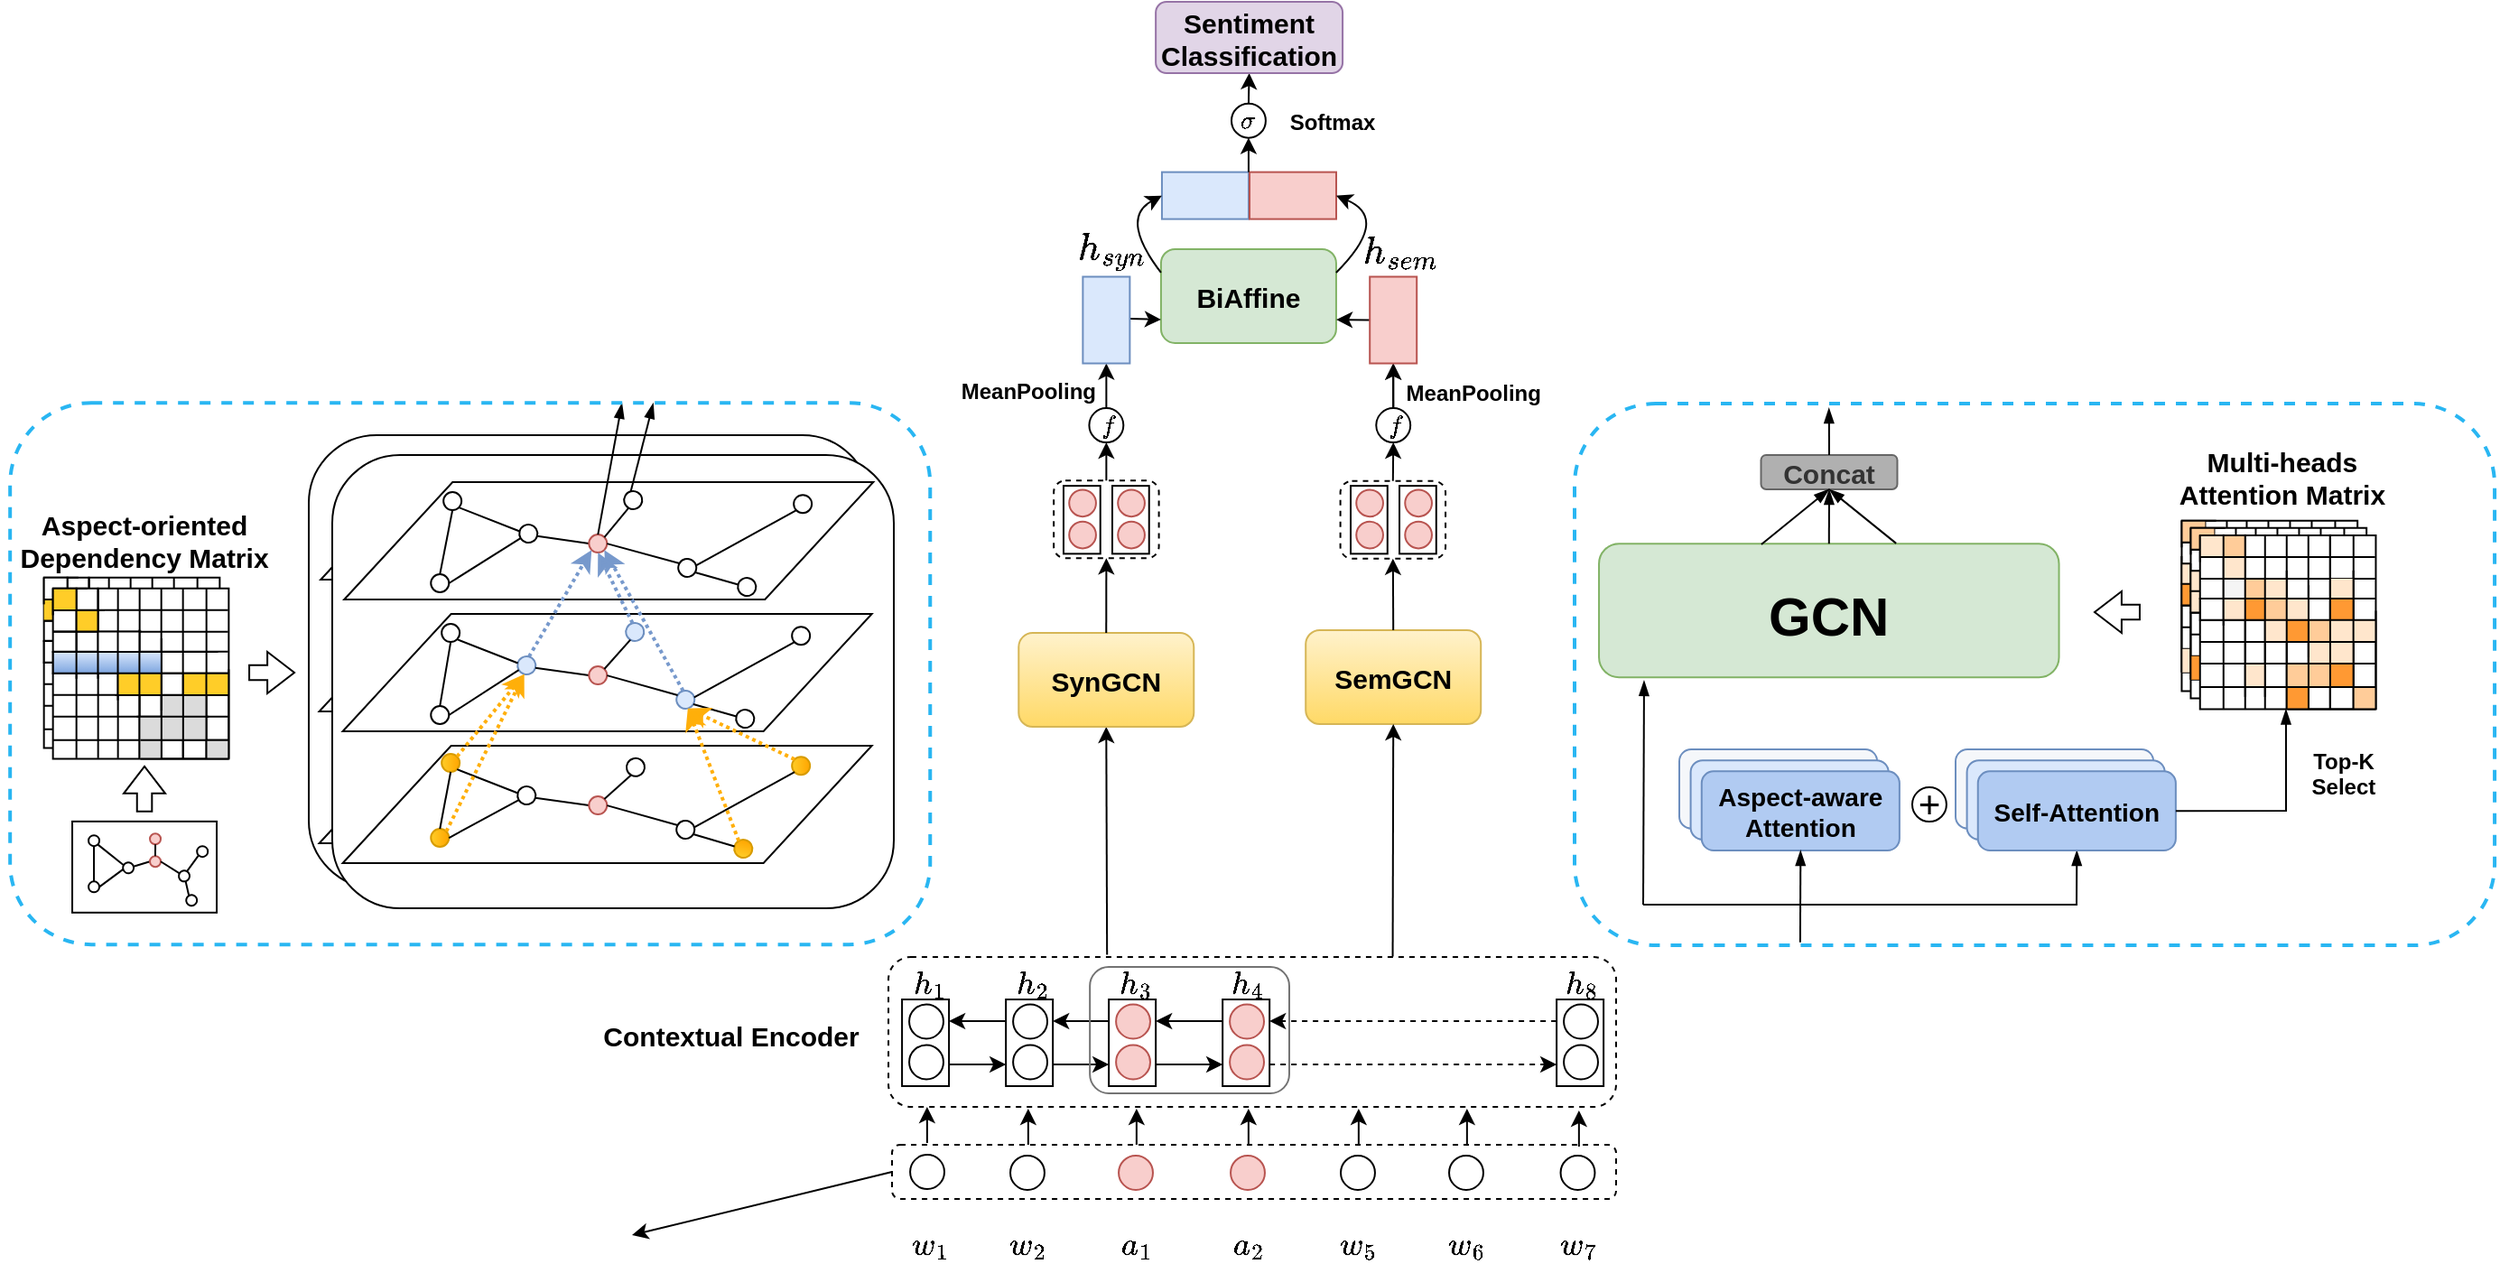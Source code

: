 <mxfile version="22.1.18" type="github">
  <diagram name="Page-1" id="5987fedf-629e-85c4-6858-42fee31821dd">
    <mxGraphModel dx="1194" dy="2035" grid="1" gridSize="10" guides="1" tooltips="1" connect="1" arrows="1" fold="1" page="1" pageScale="1.5" pageWidth="1169" pageHeight="826" background="none" math="1" shadow="0">
      <root>
        <mxCell id="0" style=";html=1;" />
        <mxCell id="1" style=";html=1;" parent="0" />
        <mxCell id="zejlW-CFWih1nL8CeKeG-93" value="" style="rounded=1;fillColor=none;strokeColor=#29b6f2;dashed=1;strokeWidth=2;" vertex="1" parent="1">
          <mxGeometry x="942" y="192.52" width="509.54" height="300" as="geometry" />
        </mxCell>
        <mxCell id="7eN0rarvtx-bE8pj64Mk-792" value="" style="endArrow=blockThin;rounded=0;entryX=0.5;entryY=1;entryDx=0;entryDy=0;endFill=1;" parent="1" target="7eN0rarvtx-bE8pj64Mk-1395" edge="1">
          <mxGeometry width="50" height="50" relative="1" as="geometry">
            <mxPoint x="980" y="470" as="sourcePoint" />
            <mxPoint x="1205.99" y="454.48" as="targetPoint" />
            <Array as="points">
              <mxPoint x="1220" y="470" />
            </Array>
          </mxGeometry>
        </mxCell>
        <mxCell id="iu8MoOnNC6npDjV5X2b--101" value="" style="group" parent="1" vertex="1" connectable="0">
          <mxGeometry x="241" y="210" width="311" height="251" as="geometry" />
        </mxCell>
        <mxCell id="iu8MoOnNC6npDjV5X2b--102" value="" style="rounded=1;whiteSpace=wrap;html=1;" parent="iu8MoOnNC6npDjV5X2b--101" vertex="1">
          <mxGeometry width="311" height="251" as="geometry" />
        </mxCell>
        <mxCell id="iu8MoOnNC6npDjV5X2b--103" value="" style="shape=parallelogram;perimeter=parallelogramPerimeter;fixedSize=1;rotation=-180;direction=west;flipH=0;container=0;size=60;shadow=0;fillColor=default;" parent="iu8MoOnNC6npDjV5X2b--101" vertex="1">
          <mxGeometry x="5.82" y="161" width="293" height="65" as="geometry" />
        </mxCell>
        <mxCell id="iu8MoOnNC6npDjV5X2b--104" value="" style="shape=parallelogram;perimeter=parallelogramPerimeter;fixedSize=1;rotation=-180;direction=west;flipH=0;container=0;size=60;shadow=0;fillColor=default;" parent="iu8MoOnNC6npDjV5X2b--101" vertex="1">
          <mxGeometry x="5.82" y="88" width="293" height="65" as="geometry" />
        </mxCell>
        <mxCell id="iu8MoOnNC6npDjV5X2b--105" value="" style="shape=parallelogram;perimeter=parallelogramPerimeter;fixedSize=1;rotation=-180;direction=west;flipH=0;container=0;size=60;shadow=0;fillColor=default;" parent="iu8MoOnNC6npDjV5X2b--101" vertex="1">
          <mxGeometry x="6.64" y="15" width="293" height="65" as="geometry" />
        </mxCell>
        <mxCell id="iu8MoOnNC6npDjV5X2b--106" value="" style="ellipse;aspect=fixed;shadow=0;rotation=-120;" parent="iu8MoOnNC6npDjV5X2b--101" vertex="1">
          <mxGeometry x="103.625" y="38.525" width="10" height="10" as="geometry" />
        </mxCell>
        <mxCell id="iu8MoOnNC6npDjV5X2b--107" value="" style="endArrow=none;rounded=0;exitX=0.5;exitY=0;exitDx=0;exitDy=0;shadow=0;entryX=0;entryY=1;entryDx=0;entryDy=0;" parent="iu8MoOnNC6npDjV5X2b--101" source="iu8MoOnNC6npDjV5X2b--109" target="iu8MoOnNC6npDjV5X2b--106" edge="1">
          <mxGeometry width="50" height="50" relative="1" as="geometry">
            <mxPoint x="184.725" y="217.865" as="sourcePoint" />
            <mxPoint x="128.63" y="44" as="targetPoint" />
          </mxGeometry>
        </mxCell>
        <mxCell id="iu8MoOnNC6npDjV5X2b--108" value="" style="ellipse;aspect=fixed;shadow=0;rotation=-90;" parent="iu8MoOnNC6npDjV5X2b--101" vertex="1">
          <mxGeometry x="161.625" y="19.995" width="10" height="10" as="geometry" />
        </mxCell>
        <mxCell id="iu8MoOnNC6npDjV5X2b--109" value="" style="ellipse;aspect=fixed;shadow=0;rotation=-90;fillColor=#f8cecc;strokeColor=#b85450;" parent="iu8MoOnNC6npDjV5X2b--101" vertex="1">
          <mxGeometry x="147.155" y="44.045" width="10" height="10" as="geometry" />
        </mxCell>
        <mxCell id="iu8MoOnNC6npDjV5X2b--110" value="" style="endArrow=none;rounded=0;exitX=0;exitY=0;exitDx=0;exitDy=0;shadow=0;entryX=1;entryY=1;entryDx=0;entryDy=0;" parent="iu8MoOnNC6npDjV5X2b--101" source="iu8MoOnNC6npDjV5X2b--108" target="iu8MoOnNC6npDjV5X2b--109" edge="1">
          <mxGeometry width="50" height="50" relative="1" as="geometry">
            <mxPoint x="204.725" y="155.865" as="sourcePoint" />
            <mxPoint x="168.63" y="64" as="targetPoint" />
          </mxGeometry>
        </mxCell>
        <mxCell id="iu8MoOnNC6npDjV5X2b--111" value="" style="ellipse;aspect=fixed;shadow=0;rotation=-105;" parent="iu8MoOnNC6npDjV5X2b--101" vertex="1">
          <mxGeometry x="191.625" y="57.485" width="10" height="10" as="geometry" />
        </mxCell>
        <mxCell id="iu8MoOnNC6npDjV5X2b--112" value="" style="ellipse;aspect=fixed;shadow=0;rotation=-90;" parent="iu8MoOnNC6npDjV5X2b--101" vertex="1">
          <mxGeometry x="61.585" y="20.525" width="10" height="10" as="geometry" />
        </mxCell>
        <mxCell id="iu8MoOnNC6npDjV5X2b--113" value="" style="endArrow=none;rounded=0;exitX=0;exitY=1;exitDx=0;exitDy=0;shadow=0;entryX=1;entryY=0;entryDx=0;entryDy=0;" parent="iu8MoOnNC6npDjV5X2b--101" source="iu8MoOnNC6npDjV5X2b--112" target="iu8MoOnNC6npDjV5X2b--106" edge="1">
          <mxGeometry width="50" height="50" relative="1" as="geometry">
            <mxPoint x="216.63" y="22" as="sourcePoint" />
            <mxPoint x="180.63" y="26" as="targetPoint" />
          </mxGeometry>
        </mxCell>
        <mxCell id="iu8MoOnNC6npDjV5X2b--114" value="" style="ellipse;aspect=fixed;shadow=0;rotation=-90;" parent="iu8MoOnNC6npDjV5X2b--101" vertex="1">
          <mxGeometry x="54.635" y="66.005" width="10" height="10" as="geometry" />
        </mxCell>
        <mxCell id="iu8MoOnNC6npDjV5X2b--115" value="" style="endArrow=none;rounded=0;exitX=0.5;exitY=1;exitDx=0;exitDy=0;shadow=0;entryX=0.5;entryY=0;entryDx=0;entryDy=0;" parent="iu8MoOnNC6npDjV5X2b--101" source="iu8MoOnNC6npDjV5X2b--114" target="iu8MoOnNC6npDjV5X2b--106" edge="1">
          <mxGeometry width="50" height="50" relative="1" as="geometry">
            <mxPoint x="18.632" y="109.304" as="sourcePoint" />
            <mxPoint x="65.775" y="109.304" as="targetPoint" />
          </mxGeometry>
        </mxCell>
        <mxCell id="iu8MoOnNC6npDjV5X2b--116" value="" style="endArrow=none;rounded=0;exitX=0;exitY=0.5;exitDx=0;exitDy=0;shadow=0;entryX=1;entryY=0.5;entryDx=0;entryDy=0;" parent="iu8MoOnNC6npDjV5X2b--101" source="iu8MoOnNC6npDjV5X2b--112" target="iu8MoOnNC6npDjV5X2b--114" edge="1">
          <mxGeometry width="50" height="50" relative="1" as="geometry">
            <mxPoint x="45.68" y="88" as="sourcePoint" />
            <mxPoint x="78.68" y="113" as="targetPoint" />
          </mxGeometry>
        </mxCell>
        <mxCell id="iu8MoOnNC6npDjV5X2b--117" value="" style="endArrow=none;rounded=0;exitX=0.5;exitY=1;exitDx=0;exitDy=0;entryX=1;entryY=0;entryDx=0;entryDy=0;shadow=0;" parent="iu8MoOnNC6npDjV5X2b--101" source="iu8MoOnNC6npDjV5X2b--109" target="iu8MoOnNC6npDjV5X2b--111" edge="1">
          <mxGeometry width="50" height="50" relative="1" as="geometry">
            <mxPoint x="175.68" y="136" as="sourcePoint" />
            <mxPoint x="133.68" y="148" as="targetPoint" />
          </mxGeometry>
        </mxCell>
        <mxCell id="iu8MoOnNC6npDjV5X2b--118" value="" style="ellipse;aspect=fixed;shadow=0;rotation=-90;" parent="iu8MoOnNC6npDjV5X2b--101" vertex="1">
          <mxGeometry x="255.585" y="22.085" width="10" height="10" as="geometry" />
        </mxCell>
        <mxCell id="iu8MoOnNC6npDjV5X2b--119" value="" style="endArrow=none;rounded=0;exitX=0;exitY=0;exitDx=0;exitDy=0;shadow=0;entryX=0.5;entryY=1;entryDx=0;entryDy=0;" parent="iu8MoOnNC6npDjV5X2b--101" source="iu8MoOnNC6npDjV5X2b--118" target="iu8MoOnNC6npDjV5X2b--111" edge="1">
          <mxGeometry width="50" height="50" relative="1" as="geometry">
            <mxPoint x="172.2" y="59.51" as="sourcePoint" />
            <mxPoint x="178.112" y="105.034" as="targetPoint" />
          </mxGeometry>
        </mxCell>
        <mxCell id="iu8MoOnNC6npDjV5X2b--120" value="" style="ellipse;aspect=fixed;shadow=0;rotation=-165;" parent="iu8MoOnNC6npDjV5X2b--101" vertex="1">
          <mxGeometry x="224.635" y="68.045" width="10" height="10" as="geometry" />
        </mxCell>
        <mxCell id="iu8MoOnNC6npDjV5X2b--121" value="" style="endArrow=none;rounded=0;shadow=0;entryX=1;entryY=0.5;entryDx=0;entryDy=0;exitX=0;exitY=1;exitDx=0;exitDy=0;" parent="iu8MoOnNC6npDjV5X2b--101" source="iu8MoOnNC6npDjV5X2b--111" target="iu8MoOnNC6npDjV5X2b--120" edge="1">
          <mxGeometry width="50" height="50" relative="1" as="geometry">
            <mxPoint x="187.63" y="104" as="sourcePoint" />
            <mxPoint x="193.63" y="107" as="targetPoint" />
          </mxGeometry>
        </mxCell>
        <mxCell id="iu8MoOnNC6npDjV5X2b--122" value="" style="endArrow=classic;rounded=0;entryX=0;entryY=0;entryDx=0;entryDy=0;exitX=1;exitY=1;exitDx=0;exitDy=0;strokeColor=#7799CC;dashed=1;dashPattern=1 1;strokeWidth=2;" parent="iu8MoOnNC6npDjV5X2b--101" source="iu8MoOnNC6npDjV5X2b--123" target="iu8MoOnNC6npDjV5X2b--109" edge="1">
          <mxGeometry width="50" height="50" relative="1" as="geometry">
            <mxPoint x="-284" y="107.96" as="sourcePoint" />
            <mxPoint x="-331" y="1.96" as="targetPoint" />
          </mxGeometry>
        </mxCell>
        <mxCell id="iu8MoOnNC6npDjV5X2b--123" value="" style="ellipse;aspect=fixed;shadow=0;rotation=-120;fillColor=#dae8fc;strokeColor=#6c8ebf;" parent="iu8MoOnNC6npDjV5X2b--101" vertex="1">
          <mxGeometry x="102.625" y="111.525" width="10" height="10" as="geometry" />
        </mxCell>
        <mxCell id="iu8MoOnNC6npDjV5X2b--124" value="" style="endArrow=none;rounded=0;exitX=0.5;exitY=0;exitDx=0;exitDy=0;shadow=0;entryX=0;entryY=1;entryDx=0;entryDy=0;" parent="iu8MoOnNC6npDjV5X2b--101" source="iu8MoOnNC6npDjV5X2b--126" target="iu8MoOnNC6npDjV5X2b--123" edge="1">
          <mxGeometry width="50" height="50" relative="1" as="geometry">
            <mxPoint x="183.725" y="290.865" as="sourcePoint" />
            <mxPoint x="127.63" y="117" as="targetPoint" />
          </mxGeometry>
        </mxCell>
        <mxCell id="iu8MoOnNC6npDjV5X2b--125" value="" style="ellipse;aspect=fixed;shadow=0;rotation=-90;strokeColor=#6C8EBF;fillColor=#DAE8FC;" parent="iu8MoOnNC6npDjV5X2b--101" vertex="1">
          <mxGeometry x="162.625" y="92.995" width="10" height="10" as="geometry" />
        </mxCell>
        <mxCell id="iu8MoOnNC6npDjV5X2b--126" value="" style="ellipse;aspect=fixed;shadow=0;rotation=-90;fillColor=#f8cecc;strokeColor=#b85450;" parent="iu8MoOnNC6npDjV5X2b--101" vertex="1">
          <mxGeometry x="146.155" y="117.045" width="10" height="10" as="geometry" />
        </mxCell>
        <mxCell id="iu8MoOnNC6npDjV5X2b--127" value="" style="endArrow=none;rounded=0;exitX=0;exitY=0;exitDx=0;exitDy=0;shadow=0;entryX=1;entryY=1;entryDx=0;entryDy=0;" parent="iu8MoOnNC6npDjV5X2b--101" source="iu8MoOnNC6npDjV5X2b--125" target="iu8MoOnNC6npDjV5X2b--126" edge="1">
          <mxGeometry width="50" height="50" relative="1" as="geometry">
            <mxPoint x="203.725" y="228.865" as="sourcePoint" />
            <mxPoint x="167.63" y="137" as="targetPoint" />
          </mxGeometry>
        </mxCell>
        <mxCell id="iu8MoOnNC6npDjV5X2b--128" value="" style="ellipse;aspect=fixed;shadow=0;rotation=-105;fillColor=#dae8fc;strokeColor=#6c8ebf;" parent="iu8MoOnNC6npDjV5X2b--101" vertex="1">
          <mxGeometry x="190.625" y="130.485" width="10" height="10" as="geometry" />
        </mxCell>
        <mxCell id="iu8MoOnNC6npDjV5X2b--129" value="" style="ellipse;aspect=fixed;shadow=0;rotation=-90;" parent="iu8MoOnNC6npDjV5X2b--101" vertex="1">
          <mxGeometry x="60.585" y="93.525" width="10" height="10" as="geometry" />
        </mxCell>
        <mxCell id="iu8MoOnNC6npDjV5X2b--130" value="" style="endArrow=none;rounded=0;exitX=0;exitY=1;exitDx=0;exitDy=0;shadow=0;entryX=1;entryY=0;entryDx=0;entryDy=0;" parent="iu8MoOnNC6npDjV5X2b--101" source="iu8MoOnNC6npDjV5X2b--129" target="iu8MoOnNC6npDjV5X2b--123" edge="1">
          <mxGeometry width="50" height="50" relative="1" as="geometry">
            <mxPoint x="215.63" y="95" as="sourcePoint" />
            <mxPoint x="179.63" y="99" as="targetPoint" />
          </mxGeometry>
        </mxCell>
        <mxCell id="iu8MoOnNC6npDjV5X2b--131" value="" style="ellipse;aspect=fixed;shadow=0;rotation=-90;" parent="iu8MoOnNC6npDjV5X2b--101" vertex="1">
          <mxGeometry x="54.635" y="139.005" width="10" height="10" as="geometry" />
        </mxCell>
        <mxCell id="iu8MoOnNC6npDjV5X2b--132" value="" style="endArrow=none;rounded=0;exitX=0.5;exitY=1;exitDx=0;exitDy=0;shadow=0;entryX=0.5;entryY=0;entryDx=0;entryDy=0;" parent="iu8MoOnNC6npDjV5X2b--101" source="iu8MoOnNC6npDjV5X2b--131" target="iu8MoOnNC6npDjV5X2b--123" edge="1">
          <mxGeometry width="50" height="50" relative="1" as="geometry">
            <mxPoint x="17.632" y="182.304" as="sourcePoint" />
            <mxPoint x="64.775" y="182.304" as="targetPoint" />
          </mxGeometry>
        </mxCell>
        <mxCell id="iu8MoOnNC6npDjV5X2b--133" value="" style="endArrow=none;rounded=0;exitX=0;exitY=0.5;exitDx=0;exitDy=0;shadow=0;entryX=1;entryY=0.5;entryDx=0;entryDy=0;" parent="iu8MoOnNC6npDjV5X2b--101" source="iu8MoOnNC6npDjV5X2b--129" target="iu8MoOnNC6npDjV5X2b--131" edge="1">
          <mxGeometry width="50" height="50" relative="1" as="geometry">
            <mxPoint x="44.68" y="161" as="sourcePoint" />
            <mxPoint x="77.68" y="186" as="targetPoint" />
          </mxGeometry>
        </mxCell>
        <mxCell id="iu8MoOnNC6npDjV5X2b--134" value="" style="endArrow=none;rounded=0;exitX=0.5;exitY=1;exitDx=0;exitDy=0;entryX=1;entryY=0;entryDx=0;entryDy=0;shadow=0;" parent="iu8MoOnNC6npDjV5X2b--101" source="iu8MoOnNC6npDjV5X2b--126" target="iu8MoOnNC6npDjV5X2b--128" edge="1">
          <mxGeometry width="50" height="50" relative="1" as="geometry">
            <mxPoint x="174.68" y="209" as="sourcePoint" />
            <mxPoint x="132.68" y="221" as="targetPoint" />
          </mxGeometry>
        </mxCell>
        <mxCell id="iu8MoOnNC6npDjV5X2b--135" value="" style="ellipse;aspect=fixed;shadow=0;rotation=-90;" parent="iu8MoOnNC6npDjV5X2b--101" vertex="1">
          <mxGeometry x="254.585" y="95.085" width="10" height="10" as="geometry" />
        </mxCell>
        <mxCell id="iu8MoOnNC6npDjV5X2b--136" value="" style="endArrow=none;rounded=0;exitX=0;exitY=0;exitDx=0;exitDy=0;shadow=0;entryX=0.5;entryY=1;entryDx=0;entryDy=0;" parent="iu8MoOnNC6npDjV5X2b--101" source="iu8MoOnNC6npDjV5X2b--135" target="iu8MoOnNC6npDjV5X2b--128" edge="1">
          <mxGeometry width="50" height="50" relative="1" as="geometry">
            <mxPoint x="171.2" y="132.51" as="sourcePoint" />
            <mxPoint x="177.112" y="178.034" as="targetPoint" />
          </mxGeometry>
        </mxCell>
        <mxCell id="iu8MoOnNC6npDjV5X2b--137" value="" style="ellipse;aspect=fixed;shadow=0;rotation=-165;" parent="iu8MoOnNC6npDjV5X2b--101" vertex="1">
          <mxGeometry x="223.635" y="141.045" width="10" height="10" as="geometry" />
        </mxCell>
        <mxCell id="iu8MoOnNC6npDjV5X2b--138" value="" style="endArrow=none;rounded=0;shadow=0;entryX=1;entryY=0.5;entryDx=0;entryDy=0;exitX=0;exitY=1;exitDx=0;exitDy=0;" parent="iu8MoOnNC6npDjV5X2b--101" source="iu8MoOnNC6npDjV5X2b--128" target="iu8MoOnNC6npDjV5X2b--137" edge="1">
          <mxGeometry width="50" height="50" relative="1" as="geometry">
            <mxPoint x="186.63" y="177" as="sourcePoint" />
            <mxPoint x="192.63" y="180" as="targetPoint" />
          </mxGeometry>
        </mxCell>
        <mxCell id="iu8MoOnNC6npDjV5X2b--139" value="" style="ellipse;aspect=fixed;shadow=0;rotation=-120;" parent="iu8MoOnNC6npDjV5X2b--101" vertex="1">
          <mxGeometry x="102.625" y="183.525" width="10" height="10" as="geometry" />
        </mxCell>
        <mxCell id="iu8MoOnNC6npDjV5X2b--140" value="" style="endArrow=none;rounded=0;exitX=0.5;exitY=0;exitDx=0;exitDy=0;shadow=0;entryX=0;entryY=1;entryDx=0;entryDy=0;" parent="iu8MoOnNC6npDjV5X2b--101" source="iu8MoOnNC6npDjV5X2b--142" target="iu8MoOnNC6npDjV5X2b--139" edge="1">
          <mxGeometry width="50" height="50" relative="1" as="geometry">
            <mxPoint x="183.725" y="362.865" as="sourcePoint" />
            <mxPoint x="127.63" y="189" as="targetPoint" />
          </mxGeometry>
        </mxCell>
        <mxCell id="iu8MoOnNC6npDjV5X2b--141" value="" style="ellipse;aspect=fixed;shadow=0;rotation=-90;" parent="iu8MoOnNC6npDjV5X2b--101" vertex="1">
          <mxGeometry x="162.625" y="164.995" width="10" height="10" as="geometry" />
        </mxCell>
        <mxCell id="iu8MoOnNC6npDjV5X2b--142" value="" style="ellipse;aspect=fixed;shadow=0;rotation=-90;fillColor=#f8cecc;strokeColor=#b85450;" parent="iu8MoOnNC6npDjV5X2b--101" vertex="1">
          <mxGeometry x="146.155" y="189.045" width="10" height="10" as="geometry" />
        </mxCell>
        <mxCell id="iu8MoOnNC6npDjV5X2b--143" value="" style="endArrow=none;rounded=0;exitX=0;exitY=0;exitDx=0;exitDy=0;shadow=0;entryX=1;entryY=1;entryDx=0;entryDy=0;" parent="iu8MoOnNC6npDjV5X2b--101" source="iu8MoOnNC6npDjV5X2b--141" target="iu8MoOnNC6npDjV5X2b--142" edge="1">
          <mxGeometry width="50" height="50" relative="1" as="geometry">
            <mxPoint x="203.725" y="300.865" as="sourcePoint" />
            <mxPoint x="167.63" y="209" as="targetPoint" />
          </mxGeometry>
        </mxCell>
        <mxCell id="iu8MoOnNC6npDjV5X2b--144" value="" style="ellipse;aspect=fixed;shadow=0;rotation=-105;" parent="iu8MoOnNC6npDjV5X2b--101" vertex="1">
          <mxGeometry x="190.625" y="202.485" width="10" height="10" as="geometry" />
        </mxCell>
        <mxCell id="iu8MoOnNC6npDjV5X2b--145" value="" style="ellipse;aspect=fixed;shadow=0;rotation=-90;fillColor=#ffcd28;strokeColor=#d79b00;gradientColor=#ffa500;" parent="iu8MoOnNC6npDjV5X2b--101" vertex="1">
          <mxGeometry x="60.585" y="165.525" width="10" height="10" as="geometry" />
        </mxCell>
        <mxCell id="iu8MoOnNC6npDjV5X2b--146" value="" style="endArrow=none;rounded=0;exitX=0;exitY=1;exitDx=0;exitDy=0;shadow=0;entryX=1;entryY=0;entryDx=0;entryDy=0;" parent="iu8MoOnNC6npDjV5X2b--101" source="iu8MoOnNC6npDjV5X2b--145" target="iu8MoOnNC6npDjV5X2b--139" edge="1">
          <mxGeometry width="50" height="50" relative="1" as="geometry">
            <mxPoint x="215.63" y="167" as="sourcePoint" />
            <mxPoint x="179.63" y="171" as="targetPoint" />
          </mxGeometry>
        </mxCell>
        <mxCell id="iu8MoOnNC6npDjV5X2b--147" value="" style="ellipse;aspect=fixed;shadow=0;rotation=-90;fillColor=#ffcd28;gradientColor=#ffa500;strokeColor=#d79b00;" parent="iu8MoOnNC6npDjV5X2b--101" vertex="1">
          <mxGeometry x="54.635" y="207.005" width="10" height="10" as="geometry" />
        </mxCell>
        <mxCell id="iu8MoOnNC6npDjV5X2b--148" value="" style="endArrow=none;rounded=0;exitX=0.5;exitY=1;exitDx=0;exitDy=0;shadow=0;entryX=0.5;entryY=0;entryDx=0;entryDy=0;" parent="iu8MoOnNC6npDjV5X2b--101" source="iu8MoOnNC6npDjV5X2b--147" target="iu8MoOnNC6npDjV5X2b--139" edge="1">
          <mxGeometry width="50" height="50" relative="1" as="geometry">
            <mxPoint x="17.632" y="254.304" as="sourcePoint" />
            <mxPoint x="64.775" y="254.304" as="targetPoint" />
          </mxGeometry>
        </mxCell>
        <mxCell id="iu8MoOnNC6npDjV5X2b--149" value="" style="endArrow=none;rounded=0;exitX=0;exitY=0.5;exitDx=0;exitDy=0;shadow=0;entryX=1;entryY=0.5;entryDx=0;entryDy=0;" parent="iu8MoOnNC6npDjV5X2b--101" source="iu8MoOnNC6npDjV5X2b--145" target="iu8MoOnNC6npDjV5X2b--147" edge="1">
          <mxGeometry width="50" height="50" relative="1" as="geometry">
            <mxPoint x="44.68" y="233" as="sourcePoint" />
            <mxPoint x="77.68" y="258" as="targetPoint" />
          </mxGeometry>
        </mxCell>
        <mxCell id="iu8MoOnNC6npDjV5X2b--150" value="" style="endArrow=none;rounded=0;exitX=0.5;exitY=1;exitDx=0;exitDy=0;entryX=1;entryY=0;entryDx=0;entryDy=0;shadow=0;" parent="iu8MoOnNC6npDjV5X2b--101" source="iu8MoOnNC6npDjV5X2b--142" target="iu8MoOnNC6npDjV5X2b--144" edge="1">
          <mxGeometry width="50" height="50" relative="1" as="geometry">
            <mxPoint x="174.68" y="281" as="sourcePoint" />
            <mxPoint x="132.68" y="293" as="targetPoint" />
          </mxGeometry>
        </mxCell>
        <mxCell id="iu8MoOnNC6npDjV5X2b--151" value="" style="ellipse;aspect=fixed;shadow=0;rotation=-90;fillColor=#ffcd28;gradientColor=#ffa500;strokeColor=#d79b00;" parent="iu8MoOnNC6npDjV5X2b--101" vertex="1">
          <mxGeometry x="254.585" y="167.085" width="10" height="10" as="geometry" />
        </mxCell>
        <mxCell id="iu8MoOnNC6npDjV5X2b--152" value="" style="endArrow=none;rounded=0;exitX=0;exitY=0;exitDx=0;exitDy=0;shadow=0;entryX=0.5;entryY=1;entryDx=0;entryDy=0;" parent="iu8MoOnNC6npDjV5X2b--101" source="iu8MoOnNC6npDjV5X2b--151" target="iu8MoOnNC6npDjV5X2b--144" edge="1">
          <mxGeometry width="50" height="50" relative="1" as="geometry">
            <mxPoint x="171.2" y="204.51" as="sourcePoint" />
            <mxPoint x="177.112" y="250.034" as="targetPoint" />
          </mxGeometry>
        </mxCell>
        <mxCell id="iu8MoOnNC6npDjV5X2b--153" value="" style="ellipse;aspect=fixed;shadow=0;rotation=-165;fillColor=#ffcd28;gradientColor=#ffa500;strokeColor=#d79b00;" parent="iu8MoOnNC6npDjV5X2b--101" vertex="1">
          <mxGeometry x="222.635" y="213.045" width="10" height="10" as="geometry" />
        </mxCell>
        <mxCell id="iu8MoOnNC6npDjV5X2b--154" value="" style="endArrow=none;rounded=0;shadow=0;entryX=1;entryY=0.5;entryDx=0;entryDy=0;exitX=0;exitY=1;exitDx=0;exitDy=0;" parent="iu8MoOnNC6npDjV5X2b--101" source="iu8MoOnNC6npDjV5X2b--144" target="iu8MoOnNC6npDjV5X2b--153" edge="1">
          <mxGeometry width="50" height="50" relative="1" as="geometry">
            <mxPoint x="186.63" y="249" as="sourcePoint" />
            <mxPoint x="192.63" y="252" as="targetPoint" />
          </mxGeometry>
        </mxCell>
        <mxCell id="iu8MoOnNC6npDjV5X2b--155" value="" style="endArrow=classic;rounded=0;entryX=0;entryY=1;entryDx=0;entryDy=0;exitX=1;exitY=0.5;exitDx=0;exitDy=0;strokeColor=#7799CC;dashed=1;dashPattern=1 1;strokeWidth=2;" parent="iu8MoOnNC6npDjV5X2b--101" source="iu8MoOnNC6npDjV5X2b--128" target="iu8MoOnNC6npDjV5X2b--109" edge="1">
          <mxGeometry width="50" height="50" relative="1" as="geometry">
            <mxPoint x="119" y="131" as="sourcePoint" />
            <mxPoint x="159" y="63" as="targetPoint" />
          </mxGeometry>
        </mxCell>
        <mxCell id="iu8MoOnNC6npDjV5X2b--156" value="" style="endArrow=classic;rounded=0;entryX=0;entryY=0;entryDx=0;entryDy=0;exitX=1;exitY=1;exitDx=0;exitDy=0;strokeColor=#FFAF0A;dashed=1;dashPattern=1 1;strokeWidth=2;" parent="iu8MoOnNC6npDjV5X2b--101" source="iu8MoOnNC6npDjV5X2b--145" target="iu8MoOnNC6npDjV5X2b--123" edge="1">
          <mxGeometry width="50" height="50" relative="1" as="geometry">
            <mxPoint x="-300.999" y="318.639" as="sourcePoint" />
            <mxPoint x="-248.839" y="159.525" as="targetPoint" />
          </mxGeometry>
        </mxCell>
        <mxCell id="iu8MoOnNC6npDjV5X2b--157" value="" style="endArrow=classic;rounded=0;entryX=0;entryY=0.5;entryDx=0;entryDy=0;exitX=1;exitY=0.5;exitDx=0;exitDy=0;strokeColor=#7799CC;dashed=1;dashPattern=1 1;strokeWidth=2;" parent="iu8MoOnNC6npDjV5X2b--101" source="iu8MoOnNC6npDjV5X2b--125" target="iu8MoOnNC6npDjV5X2b--109" edge="1">
          <mxGeometry width="50" height="50" relative="1" as="geometry">
            <mxPoint x="204" y="150" as="sourcePoint" />
            <mxPoint x="166" y="63" as="targetPoint" />
          </mxGeometry>
        </mxCell>
        <mxCell id="iu8MoOnNC6npDjV5X2b--158" value="" style="endArrow=classic;rounded=0;entryX=0;entryY=0;entryDx=0;entryDy=0;exitX=1;exitY=1;exitDx=0;exitDy=0;strokeColor=#FFAF0A;dashed=1;dashPattern=1 1;strokeWidth=2;" parent="iu8MoOnNC6npDjV5X2b--101" source="iu8MoOnNC6npDjV5X2b--147" target="iu8MoOnNC6npDjV5X2b--123" edge="1">
          <mxGeometry width="50" height="50" relative="1" as="geometry">
            <mxPoint x="79" y="196" as="sourcePoint" />
            <mxPoint x="116" y="140" as="targetPoint" />
          </mxGeometry>
        </mxCell>
        <mxCell id="iu8MoOnNC6npDjV5X2b--159" value="" style="endArrow=classic;rounded=0;entryX=0;entryY=0.5;entryDx=0;entryDy=0;exitX=1;exitY=1;exitDx=0;exitDy=0;strokeColor=#FFAF0A;dashed=1;dashPattern=1 1;strokeWidth=2;" parent="iu8MoOnNC6npDjV5X2b--101" source="iu8MoOnNC6npDjV5X2b--153" target="iu8MoOnNC6npDjV5X2b--128" edge="1">
          <mxGeometry width="50" height="50" relative="1" as="geometry">
            <mxPoint x="73" y="237" as="sourcePoint" />
            <mxPoint x="116" y="140" as="targetPoint" />
          </mxGeometry>
        </mxCell>
        <mxCell id="iu8MoOnNC6npDjV5X2b--160" value="" style="endArrow=classic;rounded=0;entryX=0;entryY=0.5;entryDx=0;entryDy=0;exitX=1;exitY=0;exitDx=0;exitDy=0;strokeColor=#FFAF0A;dashed=1;dashPattern=1 1;strokeWidth=2;" parent="iu8MoOnNC6npDjV5X2b--101" source="iu8MoOnNC6npDjV5X2b--151" target="iu8MoOnNC6npDjV5X2b--128" edge="1">
          <mxGeometry width="50" height="50" relative="1" as="geometry">
            <mxPoint x="246" y="246" as="sourcePoint" />
            <mxPoint x="207" y="159" as="targetPoint" />
          </mxGeometry>
        </mxCell>
        <mxCell id="7eN0rarvtx-bE8pj64Mk-150" value="" style="rounded=1;dashed=1;" parent="1" vertex="1">
          <mxGeometry x="562.01" y="499" width="402.99" height="83" as="geometry" />
        </mxCell>
        <mxCell id="7eN0rarvtx-bE8pj64Mk-115" value="" style="rounded=1;dashed=1;" parent="1" vertex="1">
          <mxGeometry x="564.01" y="603" width="400.99" height="30" as="geometry" />
        </mxCell>
        <mxCell id="QP9122L56BAJGVD7N9M4-39" value="" style="edgeStyle=orthogonalEdgeStyle;rounded=0;orthogonalLoop=1;jettySize=auto;exitX=0.5;exitY=0;exitDx=0;exitDy=0;shadow=1;" parent="1" edge="1">
          <mxGeometry relative="1" as="geometry">
            <mxPoint x="514.63" y="151" as="sourcePoint" />
            <mxPoint x="514.63" y="151" as="targetPoint" />
          </mxGeometry>
        </mxCell>
        <mxCell id="QP9122L56BAJGVD7N9M4-55" value="$$f$$" style="ellipse;aspect=fixed;shadow=0;rotation=0;html=1;" parent="1" vertex="1">
          <mxGeometry x="673.205" y="195.045" width="18.957" height="18.957" as="geometry" />
        </mxCell>
        <mxCell id="7eN0rarvtx-bE8pj64Mk-3" value="" style="endArrow=classic;rounded=0;exitX=0.5;exitY=0;exitDx=0;exitDy=0;entryX=0;entryY=0.5;entryDx=0;entryDy=0;" parent="1" source="QP9122L56BAJGVD7N9M4-55" edge="1" target="iu8MoOnNC6npDjV5X2b--163">
          <mxGeometry width="50" height="50" relative="1" as="geometry">
            <mxPoint x="616.63" y="132" as="sourcePoint" />
            <mxPoint x="669.605" y="145.505" as="targetPoint" />
          </mxGeometry>
        </mxCell>
        <mxCell id="7eN0rarvtx-bE8pj64Mk-107" value="" style="ellipse;aspect=fixed;shadow=0;rotation=-90;" parent="1" vertex="1">
          <mxGeometry x="629.505" y="609.005" width="18.957" height="18.957" as="geometry" />
        </mxCell>
        <mxCell id="7eN0rarvtx-bE8pj64Mk-109" value="" style="ellipse;aspect=fixed;shadow=0;rotation=-90;fillColor=#f8cecc;strokeColor=#b85450;" parent="1" vertex="1">
          <mxGeometry x="689.535" y="609.005" width="18.957" height="18.957" as="geometry" />
        </mxCell>
        <mxCell id="7eN0rarvtx-bE8pj64Mk-110" value="" style="ellipse;aspect=fixed;shadow=0;rotation=-90;fillColor=#f8cecc;strokeColor=#b85450;" parent="1" vertex="1">
          <mxGeometry x="751.525" y="609.005" width="18.957" height="18.957" as="geometry" />
        </mxCell>
        <mxCell id="7eN0rarvtx-bE8pj64Mk-111" value="" style="ellipse;aspect=fixed;shadow=0;rotation=-90;" parent="1" vertex="1">
          <mxGeometry x="812.515" y="609.005" width="18.957" height="18.957" as="geometry" />
        </mxCell>
        <mxCell id="7eN0rarvtx-bE8pj64Mk-112" value="" style="ellipse;aspect=fixed;shadow=0;rotation=-90;" parent="1" vertex="1">
          <mxGeometry x="872.515" y="609.005" width="18.957" height="18.957" as="geometry" />
        </mxCell>
        <mxCell id="7eN0rarvtx-bE8pj64Mk-113" value="" style="ellipse;aspect=fixed;shadow=0;rotation=-90;" parent="1" vertex="1">
          <mxGeometry x="934.275" y="609.005" width="18.957" height="18.957" as="geometry" />
        </mxCell>
        <mxCell id="7eN0rarvtx-bE8pj64Mk-143" value="" style="edgeStyle=orthogonalEdgeStyle;rounded=0;orthogonalLoop=1;jettySize=auto;entryX=0.25;entryY=0;entryDx=0;entryDy=0;exitX=0.25;exitY=1;exitDx=0;exitDy=0;" parent="1" source="7eN0rarvtx-bE8pj64Mk-180" target="7eN0rarvtx-bE8pj64Mk-184" edge="1">
          <mxGeometry relative="1" as="geometry">
            <mxPoint x="639.932" y="782.484" as="sourcePoint" />
            <mxPoint x="681.005" y="782.484" as="targetPoint" />
          </mxGeometry>
        </mxCell>
        <mxCell id="7eN0rarvtx-bE8pj64Mk-145" value="" style="edgeStyle=orthogonalEdgeStyle;rounded=0;orthogonalLoop=1;jettySize=auto;entryX=0.25;entryY=0;entryDx=0;entryDy=0;exitX=0.25;exitY=1;exitDx=0;exitDy=0;" parent="1" source="7eN0rarvtx-bE8pj64Mk-184" target="7eN0rarvtx-bE8pj64Mk-188" edge="1">
          <mxGeometry relative="1" as="geometry">
            <mxPoint x="699.962" y="782.484" as="sourcePoint" />
            <mxPoint x="744.995" y="782.484" as="targetPoint" />
          </mxGeometry>
        </mxCell>
        <mxCell id="7eN0rarvtx-bE8pj64Mk-146" value="" style="edgeStyle=orthogonalEdgeStyle;rounded=0;orthogonalLoop=1;jettySize=auto;entryX=0.25;entryY=0;entryDx=0;entryDy=0;exitX=0.25;exitY=1;exitDx=0;exitDy=0;dashed=1;" parent="1" source="7eN0rarvtx-bE8pj64Mk-188" target="7eN0rarvtx-bE8pj64Mk-192" edge="1">
          <mxGeometry relative="1" as="geometry">
            <mxPoint x="763.952" y="782.484" as="sourcePoint" />
            <mxPoint x="804.985" y="782.484" as="targetPoint" />
          </mxGeometry>
        </mxCell>
        <mxCell id="7eN0rarvtx-bE8pj64Mk-151" value="" style="endArrow=classic;rounded=0;exitX=0.25;exitY=1;exitDx=0;exitDy=0;entryX=0.25;entryY=0;entryDx=0;entryDy=0;" parent="1" source="7eN0rarvtx-bE8pj64Mk-176" target="7eN0rarvtx-bE8pj64Mk-180" edge="1">
          <mxGeometry width="50" height="50" relative="1" as="geometry">
            <mxPoint x="646.495" y="485.004" as="sourcePoint" />
            <mxPoint x="619" y="555" as="targetPoint" />
          </mxGeometry>
        </mxCell>
        <mxCell id="7eN0rarvtx-bE8pj64Mk-152" value="" style="endArrow=classic;rounded=0;exitX=0.75;exitY=0;exitDx=0;exitDy=0;entryX=0.75;entryY=1;entryDx=0;entryDy=0;" parent="1" source="7eN0rarvtx-bE8pj64Mk-184" target="7eN0rarvtx-bE8pj64Mk-180" edge="1">
          <mxGeometry width="50" height="50" relative="1" as="geometry">
            <mxPoint x="681.005" y="758.484" as="sourcePoint" />
            <mxPoint x="639.932" y="758.484" as="targetPoint" />
          </mxGeometry>
        </mxCell>
        <mxCell id="7eN0rarvtx-bE8pj64Mk-153" value="" style="endArrow=classic;rounded=0;exitX=0.75;exitY=0;exitDx=0;exitDy=0;entryX=0.75;entryY=1;entryDx=0;entryDy=0;" parent="1" source="7eN0rarvtx-bE8pj64Mk-188" target="7eN0rarvtx-bE8pj64Mk-184" edge="1">
          <mxGeometry width="50" height="50" relative="1" as="geometry">
            <mxPoint x="744.995" y="758.484" as="sourcePoint" />
            <mxPoint x="699.962" y="758.484" as="targetPoint" />
          </mxGeometry>
        </mxCell>
        <mxCell id="7eN0rarvtx-bE8pj64Mk-154" value="" style="endArrow=classic;rounded=0;exitX=0.75;exitY=0;exitDx=0;exitDy=0;entryX=0.75;entryY=1;entryDx=0;entryDy=0;" parent="1" source="7eN0rarvtx-bE8pj64Mk-180" target="7eN0rarvtx-bE8pj64Mk-176" edge="1">
          <mxGeometry width="50" height="50" relative="1" as="geometry">
            <mxPoint x="804.985" y="758.484" as="sourcePoint" />
            <mxPoint x="763.952" y="758.484" as="targetPoint" />
          </mxGeometry>
        </mxCell>
        <mxCell id="7eN0rarvtx-bE8pj64Mk-157" value="" style="endArrow=classic;rounded=0;exitX=0.75;exitY=0;exitDx=0;exitDy=0;dashed=1;entryX=0.75;entryY=1;entryDx=0;entryDy=0;" parent="1" source="7eN0rarvtx-bE8pj64Mk-192" target="7eN0rarvtx-bE8pj64Mk-188" edge="1">
          <mxGeometry width="50" height="50" relative="1" as="geometry">
            <mxPoint x="985.985" y="758.484" as="sourcePoint" />
            <mxPoint x="819" y="532" as="targetPoint" />
          </mxGeometry>
        </mxCell>
        <mxCell id="7eN0rarvtx-bE8pj64Mk-175" value="" style="group;" parent="1" vertex="1" connectable="0">
          <mxGeometry x="570.005" y="521.255" width="39.47" height="49.71" as="geometry" />
        </mxCell>
        <mxCell id="7eN0rarvtx-bE8pj64Mk-176" value="" style="rounded=0;rotation=-90;" parent="7eN0rarvtx-bE8pj64Mk-175" vertex="1">
          <mxGeometry x="-11.46" y="12.25" width="48" height="26" as="geometry" />
        </mxCell>
        <mxCell id="7eN0rarvtx-bE8pj64Mk-177" value="" style="ellipse;aspect=fixed;shadow=0;rotation=-90;" parent="7eN0rarvtx-bE8pj64Mk-175" vertex="1">
          <mxGeometry x="3.52" y="26.5" width="18.957" height="18.957" as="geometry" />
        </mxCell>
        <mxCell id="7eN0rarvtx-bE8pj64Mk-103" value="" style="ellipse;aspect=fixed;shadow=0;rotation=-90;" parent="7eN0rarvtx-bE8pj64Mk-175" vertex="1">
          <mxGeometry x="3.52" y="4.0" width="18.957" height="18.957" as="geometry" />
        </mxCell>
        <mxCell id="7eN0rarvtx-bE8pj64Mk-178" value="" style="ellipse;aspect=fixed;shadow=0;rotation=-90;" parent="1" vertex="1">
          <mxGeometry x="574.035" y="608.525" width="18.957" height="18.957" as="geometry" />
        </mxCell>
        <mxCell id="7eN0rarvtx-bE8pj64Mk-179" value="" style="group;" parent="1" vertex="1" connectable="0">
          <mxGeometry x="627.535" y="521.255" width="39.47" height="49.71" as="geometry" />
        </mxCell>
        <mxCell id="7eN0rarvtx-bE8pj64Mk-180" value="" style="rounded=0;rotation=-90;" parent="7eN0rarvtx-bE8pj64Mk-179" vertex="1">
          <mxGeometry x="-11.46" y="12.25" width="48" height="26" as="geometry" />
        </mxCell>
        <mxCell id="7eN0rarvtx-bE8pj64Mk-181" value="" style="ellipse;aspect=fixed;shadow=0;rotation=-90;" parent="7eN0rarvtx-bE8pj64Mk-179" vertex="1">
          <mxGeometry x="3.52" y="26.5" width="18.957" height="18.957" as="geometry" />
        </mxCell>
        <mxCell id="7eN0rarvtx-bE8pj64Mk-182" value="" style="ellipse;aspect=fixed;shadow=0;rotation=-90;" parent="7eN0rarvtx-bE8pj64Mk-179" vertex="1">
          <mxGeometry x="3.52" y="4.0" width="18.957" height="18.957" as="geometry" />
        </mxCell>
        <mxCell id="7eN0rarvtx-bE8pj64Mk-183" value="" style="group;" parent="1" vertex="1" connectable="0">
          <mxGeometry x="684.535" y="521.255" width="39.47" height="49.71" as="geometry" />
        </mxCell>
        <mxCell id="7eN0rarvtx-bE8pj64Mk-184" value="" style="rounded=0;rotation=-90;" parent="7eN0rarvtx-bE8pj64Mk-183" vertex="1">
          <mxGeometry x="-11.46" y="12.25" width="48" height="26" as="geometry" />
        </mxCell>
        <mxCell id="7eN0rarvtx-bE8pj64Mk-185" value="" style="ellipse;aspect=fixed;shadow=0;rotation=-90;fillColor=#f8cecc;strokeColor=#b85450;" parent="7eN0rarvtx-bE8pj64Mk-183" vertex="1">
          <mxGeometry x="3.52" y="26.5" width="18.957" height="18.957" as="geometry" />
        </mxCell>
        <mxCell id="7eN0rarvtx-bE8pj64Mk-186" value="" style="ellipse;aspect=fixed;shadow=0;rotation=-90;fillColor=#f8cecc;strokeColor=#b85450;" parent="7eN0rarvtx-bE8pj64Mk-183" vertex="1">
          <mxGeometry x="3.52" y="4.0" width="18.957" height="18.957" as="geometry" />
        </mxCell>
        <mxCell id="7eN0rarvtx-bE8pj64Mk-187" value="" style="group;" parent="1" vertex="1" connectable="0">
          <mxGeometry x="747.535" y="521.255" width="40" height="54.86" as="geometry" />
        </mxCell>
        <mxCell id="7eN0rarvtx-bE8pj64Mk-188" value="" style="rounded=0;rotation=-90;" parent="7eN0rarvtx-bE8pj64Mk-187" vertex="1">
          <mxGeometry x="-11.46" y="12.25" width="48" height="26" as="geometry" />
        </mxCell>
        <mxCell id="7eN0rarvtx-bE8pj64Mk-189" value="" style="ellipse;aspect=fixed;shadow=0;rotation=-90;fillColor=#f8cecc;strokeColor=#b85450;" parent="7eN0rarvtx-bE8pj64Mk-187" vertex="1">
          <mxGeometry x="3.52" y="26.5" width="18.957" height="18.957" as="geometry" />
        </mxCell>
        <mxCell id="7eN0rarvtx-bE8pj64Mk-190" value="" style="ellipse;aspect=fixed;shadow=0;rotation=-90;fillColor=#f8cecc;strokeColor=#b85450;" parent="7eN0rarvtx-bE8pj64Mk-187" vertex="1">
          <mxGeometry x="3.52" y="4.0" width="18.957" height="18.957" as="geometry" />
        </mxCell>
        <mxCell id="7eN0rarvtx-bE8pj64Mk-191" value="" style="group;" parent="1" vertex="1" connectable="0">
          <mxGeometry x="932.515" y="521.255" width="39.47" height="49.71" as="geometry" />
        </mxCell>
        <mxCell id="7eN0rarvtx-bE8pj64Mk-192" value="" style="rounded=0;rotation=-90;" parent="7eN0rarvtx-bE8pj64Mk-191" vertex="1">
          <mxGeometry x="-11.46" y="12.25" width="48" height="26" as="geometry" />
        </mxCell>
        <mxCell id="7eN0rarvtx-bE8pj64Mk-193" value="" style="ellipse;aspect=fixed;shadow=0;rotation=-90;" parent="7eN0rarvtx-bE8pj64Mk-191" vertex="1">
          <mxGeometry x="3.52" y="26.5" width="18.957" height="18.957" as="geometry" />
        </mxCell>
        <mxCell id="7eN0rarvtx-bE8pj64Mk-194" value="" style="ellipse;aspect=fixed;shadow=0;rotation=-90;" parent="7eN0rarvtx-bE8pj64Mk-191" vertex="1">
          <mxGeometry x="3.52" y="4.0" width="18.957" height="18.957" as="geometry" />
        </mxCell>
        <mxCell id="7eN0rarvtx-bE8pj64Mk-293" value="" style="group;" parent="1" vertex="1" connectable="0">
          <mxGeometry x="92" y="285.52" width="100.09" height="100" as="geometry" />
        </mxCell>
        <mxCell id="7eN0rarvtx-bE8pj64Mk-290" value="" style="group;" parent="7eN0rarvtx-bE8pj64Mk-293" vertex="1" connectable="0">
          <mxGeometry x="2.1" width="97.99" height="100" as="geometry" />
        </mxCell>
        <mxCell id="7eN0rarvtx-bE8pj64Mk-284" value="" style="group;" parent="7eN0rarvtx-bE8pj64Mk-290" vertex="1" connectable="0">
          <mxGeometry x="0.229" y="2.861" width="97.761" height="95.352" as="geometry" />
        </mxCell>
        <mxCell id="7eN0rarvtx-bE8pj64Mk-195" value="" style="shape=table;startSize=0;container=1;collapsible=0;childLayout=tableLayout;fontSize=16;" parent="7eN0rarvtx-bE8pj64Mk-284" vertex="1">
          <mxGeometry y="0.523" width="97.353" height="94.352" as="geometry" />
        </mxCell>
        <mxCell id="7eN0rarvtx-bE8pj64Mk-196" value="" style="shape=tableRow;horizontal=0;startSize=0;swimlaneHead=0;swimlaneBody=0;strokeColor=inherit;top=0;left=0;bottom=0;right=0;collapsible=0;dropTarget=0;fillColor=none;points=[[0,0.5],[1,0.5]];portConstraint=eastwest;fontSize=16;" parent="7eN0rarvtx-bE8pj64Mk-195" vertex="1">
          <mxGeometry width="97.353" height="12" as="geometry" />
        </mxCell>
        <mxCell id="7eN0rarvtx-bE8pj64Mk-197" value="" style="shape=partialRectangle;connectable=0;overflow=hidden;top=0;left=0;bottom=0;right=0;pointerEvents=1;fontSize=16;" parent="7eN0rarvtx-bE8pj64Mk-196" vertex="1">
          <mxGeometry width="13" height="12" as="geometry">
            <mxRectangle width="13" height="12" as="alternateBounds" />
          </mxGeometry>
        </mxCell>
        <mxCell id="7eN0rarvtx-bE8pj64Mk-198" value="" style="shape=partialRectangle;connectable=0;strokeColor=inherit;overflow=hidden;fillColor=none;top=0;left=0;bottom=0;right=0;pointerEvents=1;fontSize=16;" parent="7eN0rarvtx-bE8pj64Mk-196" vertex="1">
          <mxGeometry x="13" width="12" height="12" as="geometry">
            <mxRectangle width="12" height="12" as="alternateBounds" />
          </mxGeometry>
        </mxCell>
        <mxCell id="7eN0rarvtx-bE8pj64Mk-199" value="" style="shape=partialRectangle;connectable=0;strokeColor=inherit;overflow=hidden;fillColor=none;top=0;left=0;bottom=0;right=0;pointerEvents=1;fontSize=16;" parent="7eN0rarvtx-bE8pj64Mk-196" vertex="1">
          <mxGeometry x="25" width="11" height="12" as="geometry">
            <mxRectangle width="11" height="12" as="alternateBounds" />
          </mxGeometry>
        </mxCell>
        <mxCell id="7eN0rarvtx-bE8pj64Mk-208" value="" style="shape=partialRectangle;connectable=0;strokeColor=inherit;overflow=hidden;fillColor=none;top=0;left=0;bottom=0;right=0;pointerEvents=1;fontSize=16;" parent="7eN0rarvtx-bE8pj64Mk-196" vertex="1">
          <mxGeometry x="36" width="12" height="12" as="geometry">
            <mxRectangle width="12" height="12" as="alternateBounds" />
          </mxGeometry>
        </mxCell>
        <mxCell id="7eN0rarvtx-bE8pj64Mk-211" value="" style="shape=partialRectangle;connectable=0;strokeColor=inherit;overflow=hidden;fillColor=none;top=0;left=0;bottom=0;right=0;pointerEvents=1;fontSize=16;" parent="7eN0rarvtx-bE8pj64Mk-196" vertex="1">
          <mxGeometry x="48" width="12" height="12" as="geometry">
            <mxRectangle width="12" height="12" as="alternateBounds" />
          </mxGeometry>
        </mxCell>
        <mxCell id="7eN0rarvtx-bE8pj64Mk-214" value="" style="shape=partialRectangle;connectable=0;strokeColor=inherit;overflow=hidden;fillColor=none;top=0;left=0;bottom=0;right=0;pointerEvents=1;fontSize=16;" parent="7eN0rarvtx-bE8pj64Mk-196" vertex="1">
          <mxGeometry x="60" width="12" height="12" as="geometry">
            <mxRectangle width="12" height="12" as="alternateBounds" />
          </mxGeometry>
        </mxCell>
        <mxCell id="7eN0rarvtx-bE8pj64Mk-217" value="" style="shape=partialRectangle;connectable=0;strokeColor=inherit;overflow=hidden;fillColor=none;top=0;left=0;bottom=0;right=0;pointerEvents=1;fontSize=16;" parent="7eN0rarvtx-bE8pj64Mk-196" vertex="1">
          <mxGeometry x="72" width="13" height="12" as="geometry">
            <mxRectangle width="13" height="12" as="alternateBounds" />
          </mxGeometry>
        </mxCell>
        <mxCell id="7eN0rarvtx-bE8pj64Mk-220" value="" style="shape=partialRectangle;connectable=0;strokeColor=inherit;overflow=hidden;fillColor=none;top=0;left=0;bottom=0;right=0;pointerEvents=1;fontSize=16;" parent="7eN0rarvtx-bE8pj64Mk-196" vertex="1">
          <mxGeometry x="85" width="12" height="12" as="geometry">
            <mxRectangle width="12" height="12" as="alternateBounds" />
          </mxGeometry>
        </mxCell>
        <mxCell id="7eN0rarvtx-bE8pj64Mk-200" value="" style="shape=tableRow;horizontal=0;startSize=0;swimlaneHead=0;swimlaneBody=0;strokeColor=inherit;top=0;left=0;bottom=0;right=0;collapsible=0;dropTarget=0;fillColor=none;points=[[0,0.5],[1,0.5]];portConstraint=eastwest;fontSize=16;" parent="7eN0rarvtx-bE8pj64Mk-195" vertex="1">
          <mxGeometry y="12" width="97.353" height="12" as="geometry" />
        </mxCell>
        <mxCell id="7eN0rarvtx-bE8pj64Mk-201" value="" style="shape=partialRectangle;connectable=0;strokeColor=inherit;overflow=hidden;fillColor=#FFCD28;top=0;left=0;bottom=0;right=0;pointerEvents=1;fontSize=16;" parent="7eN0rarvtx-bE8pj64Mk-200" vertex="1">
          <mxGeometry width="13" height="12" as="geometry">
            <mxRectangle width="13" height="12" as="alternateBounds" />
          </mxGeometry>
        </mxCell>
        <mxCell id="7eN0rarvtx-bE8pj64Mk-202" value="" style="shape=partialRectangle;connectable=0;strokeColor=default;overflow=hidden;fillColor=#FFCD28;top=0;left=0;bottom=0;right=0;pointerEvents=1;fontSize=16;" parent="7eN0rarvtx-bE8pj64Mk-200" vertex="1">
          <mxGeometry x="13" width="12" height="12" as="geometry">
            <mxRectangle width="12" height="12" as="alternateBounds" />
          </mxGeometry>
        </mxCell>
        <mxCell id="7eN0rarvtx-bE8pj64Mk-203" value="" style="shape=partialRectangle;connectable=0;strokeColor=inherit;overflow=hidden;fillColor=none;top=0;left=0;bottom=0;right=0;pointerEvents=1;fontSize=16;" parent="7eN0rarvtx-bE8pj64Mk-200" vertex="1">
          <mxGeometry x="25" width="11" height="12" as="geometry">
            <mxRectangle width="11" height="12" as="alternateBounds" />
          </mxGeometry>
        </mxCell>
        <mxCell id="7eN0rarvtx-bE8pj64Mk-209" value="" style="shape=partialRectangle;connectable=0;strokeColor=inherit;overflow=hidden;fillColor=none;top=0;left=0;bottom=0;right=0;pointerEvents=1;fontSize=16;" parent="7eN0rarvtx-bE8pj64Mk-200" vertex="1">
          <mxGeometry x="36" width="12" height="12" as="geometry">
            <mxRectangle width="12" height="12" as="alternateBounds" />
          </mxGeometry>
        </mxCell>
        <mxCell id="7eN0rarvtx-bE8pj64Mk-212" value="" style="shape=partialRectangle;connectable=0;strokeColor=inherit;overflow=hidden;fillColor=none;top=0;left=0;bottom=0;right=0;pointerEvents=1;fontSize=16;" parent="7eN0rarvtx-bE8pj64Mk-200" vertex="1">
          <mxGeometry x="48" width="12" height="12" as="geometry">
            <mxRectangle width="12" height="12" as="alternateBounds" />
          </mxGeometry>
        </mxCell>
        <mxCell id="7eN0rarvtx-bE8pj64Mk-215" value="" style="shape=partialRectangle;connectable=0;strokeColor=inherit;overflow=hidden;fillColor=none;top=0;left=0;bottom=0;right=0;pointerEvents=1;fontSize=16;" parent="7eN0rarvtx-bE8pj64Mk-200" vertex="1">
          <mxGeometry x="60" width="12" height="12" as="geometry">
            <mxRectangle width="12" height="12" as="alternateBounds" />
          </mxGeometry>
        </mxCell>
        <mxCell id="7eN0rarvtx-bE8pj64Mk-218" value="" style="shape=partialRectangle;connectable=0;strokeColor=inherit;overflow=hidden;fillColor=none;top=0;left=0;bottom=0;right=0;pointerEvents=1;fontSize=16;" parent="7eN0rarvtx-bE8pj64Mk-200" vertex="1">
          <mxGeometry x="72" width="13" height="12" as="geometry">
            <mxRectangle width="13" height="12" as="alternateBounds" />
          </mxGeometry>
        </mxCell>
        <mxCell id="7eN0rarvtx-bE8pj64Mk-221" value="" style="shape=partialRectangle;connectable=0;strokeColor=inherit;overflow=hidden;fillColor=none;top=0;left=0;bottom=0;right=0;pointerEvents=1;fontSize=16;" parent="7eN0rarvtx-bE8pj64Mk-200" vertex="1">
          <mxGeometry x="85" width="12" height="12" as="geometry">
            <mxRectangle width="12" height="12" as="alternateBounds" />
          </mxGeometry>
        </mxCell>
        <mxCell id="7eN0rarvtx-bE8pj64Mk-204" value="" style="shape=tableRow;horizontal=0;startSize=0;swimlaneHead=0;swimlaneBody=0;strokeColor=inherit;top=0;left=0;bottom=0;right=0;collapsible=0;dropTarget=0;fillColor=none;points=[[0,0.5],[1,0.5]];portConstraint=eastwest;fontSize=16;" parent="7eN0rarvtx-bE8pj64Mk-195" vertex="1">
          <mxGeometry y="24" width="97.353" height="11" as="geometry" />
        </mxCell>
        <mxCell id="7eN0rarvtx-bE8pj64Mk-205" value="" style="shape=partialRectangle;connectable=0;strokeColor=inherit;overflow=hidden;fillColor=none;top=0;left=0;bottom=0;right=0;pointerEvents=1;fontSize=16;" parent="7eN0rarvtx-bE8pj64Mk-204" vertex="1">
          <mxGeometry width="13" height="11" as="geometry">
            <mxRectangle width="13" height="11" as="alternateBounds" />
          </mxGeometry>
        </mxCell>
        <mxCell id="7eN0rarvtx-bE8pj64Mk-206" value="" style="shape=partialRectangle;connectable=0;strokeColor=inherit;overflow=hidden;fillColor=none;top=0;left=0;bottom=0;right=0;pointerEvents=1;fontSize=16;" parent="7eN0rarvtx-bE8pj64Mk-204" vertex="1">
          <mxGeometry x="13" width="12" height="11" as="geometry">
            <mxRectangle width="12" height="11" as="alternateBounds" />
          </mxGeometry>
        </mxCell>
        <mxCell id="7eN0rarvtx-bE8pj64Mk-207" value="" style="shape=partialRectangle;connectable=0;strokeColor=#6c8ebf;overflow=hidden;fillColor=#dae8fc;top=0;left=0;bottom=0;right=0;pointerEvents=1;fontSize=16;gradientColor=#7ea6e0;" parent="7eN0rarvtx-bE8pj64Mk-204" vertex="1">
          <mxGeometry x="25" width="11" height="11" as="geometry">
            <mxRectangle width="11" height="11" as="alternateBounds" />
          </mxGeometry>
        </mxCell>
        <mxCell id="7eN0rarvtx-bE8pj64Mk-210" value="" style="shape=partialRectangle;connectable=0;strokeColor=#6c8ebf;overflow=hidden;fillColor=#dae8fc;top=0;left=0;bottom=0;right=0;pointerEvents=1;fontSize=16;gradientColor=#7ea6e0;" parent="7eN0rarvtx-bE8pj64Mk-204" vertex="1">
          <mxGeometry x="36" width="12" height="11" as="geometry">
            <mxRectangle width="12" height="11" as="alternateBounds" />
          </mxGeometry>
        </mxCell>
        <mxCell id="7eN0rarvtx-bE8pj64Mk-213" value="" style="shape=partialRectangle;connectable=0;strokeColor=inherit;overflow=hidden;fillColor=none;top=0;left=0;bottom=0;right=0;pointerEvents=1;fontSize=16;" parent="7eN0rarvtx-bE8pj64Mk-204" vertex="1">
          <mxGeometry x="48" width="12" height="11" as="geometry">
            <mxRectangle width="12" height="11" as="alternateBounds" />
          </mxGeometry>
        </mxCell>
        <mxCell id="7eN0rarvtx-bE8pj64Mk-216" value="" style="shape=partialRectangle;connectable=0;strokeColor=inherit;overflow=hidden;fillColor=none;top=0;left=0;bottom=0;right=0;pointerEvents=1;fontSize=16;" parent="7eN0rarvtx-bE8pj64Mk-204" vertex="1">
          <mxGeometry x="60" width="12" height="11" as="geometry">
            <mxRectangle width="12" height="11" as="alternateBounds" />
          </mxGeometry>
        </mxCell>
        <mxCell id="7eN0rarvtx-bE8pj64Mk-219" value="" style="shape=partialRectangle;connectable=0;strokeColor=inherit;overflow=hidden;fillColor=none;top=0;left=0;bottom=0;right=0;pointerEvents=1;fontSize=16;" parent="7eN0rarvtx-bE8pj64Mk-204" vertex="1">
          <mxGeometry x="72" width="13" height="11" as="geometry">
            <mxRectangle width="13" height="11" as="alternateBounds" />
          </mxGeometry>
        </mxCell>
        <mxCell id="7eN0rarvtx-bE8pj64Mk-222" value="" style="shape=partialRectangle;connectable=0;strokeColor=inherit;overflow=hidden;fillColor=none;top=0;left=0;bottom=0;right=0;pointerEvents=1;fontSize=16;" parent="7eN0rarvtx-bE8pj64Mk-204" vertex="1">
          <mxGeometry x="85" width="12" height="11" as="geometry">
            <mxRectangle width="12" height="11" as="alternateBounds" />
          </mxGeometry>
        </mxCell>
        <mxCell id="7eN0rarvtx-bE8pj64Mk-250" value="" style="shape=tableRow;horizontal=0;startSize=0;swimlaneHead=0;swimlaneBody=0;strokeColor=inherit;top=0;left=0;bottom=0;right=0;collapsible=0;dropTarget=0;fillColor=none;points=[[0,0.5],[1,0.5]];portConstraint=eastwest;fontSize=16;" parent="7eN0rarvtx-bE8pj64Mk-195" vertex="1">
          <mxGeometry y="35" width="97.353" height="12" as="geometry" />
        </mxCell>
        <mxCell id="7eN0rarvtx-bE8pj64Mk-251" value="" style="shape=partialRectangle;connectable=0;overflow=hidden;top=0;left=0;bottom=0;right=0;pointerEvents=1;fontSize=16;" parent="7eN0rarvtx-bE8pj64Mk-250" vertex="1">
          <mxGeometry width="13" height="12" as="geometry">
            <mxRectangle width="13" height="12" as="alternateBounds" />
          </mxGeometry>
        </mxCell>
        <mxCell id="7eN0rarvtx-bE8pj64Mk-252" value="" style="shape=partialRectangle;connectable=0;overflow=hidden;top=0;left=0;bottom=0;right=0;pointerEvents=1;fontSize=16;" parent="7eN0rarvtx-bE8pj64Mk-250" vertex="1">
          <mxGeometry x="13" width="12" height="12" as="geometry">
            <mxRectangle width="12" height="12" as="alternateBounds" />
          </mxGeometry>
        </mxCell>
        <mxCell id="7eN0rarvtx-bE8pj64Mk-253" value="" style="shape=partialRectangle;connectable=0;overflow=hidden;top=0;left=0;bottom=0;right=0;pointerEvents=1;fontSize=16;" parent="7eN0rarvtx-bE8pj64Mk-250" vertex="1">
          <mxGeometry x="25" width="11" height="12" as="geometry">
            <mxRectangle width="11" height="12" as="alternateBounds" />
          </mxGeometry>
        </mxCell>
        <mxCell id="7eN0rarvtx-bE8pj64Mk-254" value="" style="shape=partialRectangle;connectable=0;overflow=hidden;top=0;left=0;bottom=0;right=0;pointerEvents=1;fontSize=16;" parent="7eN0rarvtx-bE8pj64Mk-250" vertex="1">
          <mxGeometry x="36" width="12" height="12" as="geometry">
            <mxRectangle width="12" height="12" as="alternateBounds" />
          </mxGeometry>
        </mxCell>
        <mxCell id="7eN0rarvtx-bE8pj64Mk-255" value="" style="shape=partialRectangle;connectable=0;overflow=hidden;top=0;left=0;bottom=0;right=0;pointerEvents=1;fontSize=16;" parent="7eN0rarvtx-bE8pj64Mk-250" vertex="1">
          <mxGeometry x="48" width="12" height="12" as="geometry">
            <mxRectangle width="12" height="12" as="alternateBounds" />
          </mxGeometry>
        </mxCell>
        <mxCell id="7eN0rarvtx-bE8pj64Mk-256" value="" style="shape=partialRectangle;connectable=0;strokeColor=inherit;overflow=hidden;fillColor=none;top=0;left=0;bottom=0;right=0;pointerEvents=1;fontSize=16;" parent="7eN0rarvtx-bE8pj64Mk-250" vertex="1">
          <mxGeometry x="60" width="12" height="12" as="geometry">
            <mxRectangle width="12" height="12" as="alternateBounds" />
          </mxGeometry>
        </mxCell>
        <mxCell id="7eN0rarvtx-bE8pj64Mk-257" value="" style="shape=partialRectangle;connectable=0;strokeColor=inherit;overflow=hidden;fillColor=none;top=0;left=0;bottom=0;right=0;pointerEvents=1;fontSize=16;" parent="7eN0rarvtx-bE8pj64Mk-250" vertex="1">
          <mxGeometry x="72" width="13" height="12" as="geometry">
            <mxRectangle width="13" height="12" as="alternateBounds" />
          </mxGeometry>
        </mxCell>
        <mxCell id="7eN0rarvtx-bE8pj64Mk-258" value="" style="shape=partialRectangle;connectable=0;strokeColor=inherit;overflow=hidden;fillColor=none;top=0;left=0;bottom=0;right=0;pointerEvents=1;fontSize=16;" parent="7eN0rarvtx-bE8pj64Mk-250" vertex="1">
          <mxGeometry x="85" width="12" height="12" as="geometry">
            <mxRectangle width="12" height="12" as="alternateBounds" />
          </mxGeometry>
        </mxCell>
        <mxCell id="7eN0rarvtx-bE8pj64Mk-241" value="" style="shape=tableRow;horizontal=0;startSize=0;swimlaneHead=0;swimlaneBody=0;strokeColor=inherit;top=0;left=0;bottom=0;right=0;collapsible=0;dropTarget=0;fillColor=none;points=[[0,0.5],[1,0.5]];portConstraint=eastwest;fontSize=16;" parent="7eN0rarvtx-bE8pj64Mk-195" vertex="1">
          <mxGeometry y="47" width="97.353" height="12" as="geometry" />
        </mxCell>
        <mxCell id="7eN0rarvtx-bE8pj64Mk-242" value="" style="shape=partialRectangle;connectable=0;strokeColor=inherit;overflow=hidden;fillColor=none;top=0;left=0;bottom=0;right=0;pointerEvents=1;fontSize=16;" parent="7eN0rarvtx-bE8pj64Mk-241" vertex="1">
          <mxGeometry width="13" height="12" as="geometry">
            <mxRectangle width="13" height="12" as="alternateBounds" />
          </mxGeometry>
        </mxCell>
        <mxCell id="7eN0rarvtx-bE8pj64Mk-243" value="" style="shape=partialRectangle;connectable=0;strokeColor=inherit;overflow=hidden;fillColor=none;top=0;left=0;bottom=0;right=0;pointerEvents=1;fontSize=16;" parent="7eN0rarvtx-bE8pj64Mk-241" vertex="1">
          <mxGeometry x="13" width="12" height="12" as="geometry">
            <mxRectangle width="12" height="12" as="alternateBounds" />
          </mxGeometry>
        </mxCell>
        <mxCell id="7eN0rarvtx-bE8pj64Mk-244" value="" style="shape=partialRectangle;connectable=0;strokeColor=inherit;overflow=hidden;fillColor=none;top=0;left=0;bottom=0;right=0;pointerEvents=1;fontSize=16;" parent="7eN0rarvtx-bE8pj64Mk-241" vertex="1">
          <mxGeometry x="25" width="11" height="12" as="geometry">
            <mxRectangle width="11" height="12" as="alternateBounds" />
          </mxGeometry>
        </mxCell>
        <mxCell id="7eN0rarvtx-bE8pj64Mk-245" value="" style="shape=partialRectangle;connectable=0;strokeColor=inherit;overflow=hidden;fillColor=#FFCD28;top=0;left=0;bottom=0;right=0;pointerEvents=1;fontSize=16;" parent="7eN0rarvtx-bE8pj64Mk-241" vertex="1">
          <mxGeometry x="36" width="12" height="12" as="geometry">
            <mxRectangle width="12" height="12" as="alternateBounds" />
          </mxGeometry>
        </mxCell>
        <mxCell id="7eN0rarvtx-bE8pj64Mk-246" value="" style="shape=partialRectangle;connectable=0;strokeColor=default;overflow=hidden;fillColor=#FFCD28;top=0;left=0;bottom=0;right=0;pointerEvents=1;fontSize=16;" parent="7eN0rarvtx-bE8pj64Mk-241" vertex="1">
          <mxGeometry x="48" width="12" height="12" as="geometry">
            <mxRectangle width="12" height="12" as="alternateBounds" />
          </mxGeometry>
        </mxCell>
        <mxCell id="7eN0rarvtx-bE8pj64Mk-247" value="" style="shape=partialRectangle;connectable=0;strokeColor=inherit;overflow=hidden;fillColor=none;top=0;left=0;bottom=0;right=0;pointerEvents=1;fontSize=16;" parent="7eN0rarvtx-bE8pj64Mk-241" vertex="1">
          <mxGeometry x="60" width="12" height="12" as="geometry">
            <mxRectangle width="12" height="12" as="alternateBounds" />
          </mxGeometry>
        </mxCell>
        <mxCell id="7eN0rarvtx-bE8pj64Mk-248" value="" style="shape=partialRectangle;connectable=0;strokeColor=inherit;overflow=hidden;fillColor=#FFCD28;top=0;left=0;bottom=0;right=0;pointerEvents=1;fontSize=16;strokeWidth=3;" parent="7eN0rarvtx-bE8pj64Mk-241" vertex="1">
          <mxGeometry x="72" width="13" height="12" as="geometry">
            <mxRectangle width="13" height="12" as="alternateBounds" />
          </mxGeometry>
        </mxCell>
        <mxCell id="7eN0rarvtx-bE8pj64Mk-249" value="" style="shape=partialRectangle;connectable=0;strokeColor=inherit;overflow=hidden;fillColor=#FFCD28;top=0;left=0;bottom=0;right=0;pointerEvents=1;fontSize=16;" parent="7eN0rarvtx-bE8pj64Mk-241" vertex="1">
          <mxGeometry x="85" width="12" height="12" as="geometry">
            <mxRectangle width="12" height="12" as="alternateBounds" />
          </mxGeometry>
        </mxCell>
        <mxCell id="7eN0rarvtx-bE8pj64Mk-232" value="" style="shape=tableRow;horizontal=0;startSize=0;swimlaneHead=0;swimlaneBody=0;strokeColor=inherit;top=0;left=0;bottom=0;right=0;collapsible=0;dropTarget=0;fillColor=none;points=[[0,0.5],[1,0.5]];portConstraint=eastwest;fontSize=16;" parent="7eN0rarvtx-bE8pj64Mk-195" vertex="1">
          <mxGeometry y="59" width="97.353" height="12" as="geometry" />
        </mxCell>
        <mxCell id="7eN0rarvtx-bE8pj64Mk-233" value="" style="shape=partialRectangle;connectable=0;strokeColor=inherit;overflow=hidden;fillColor=none;top=0;left=0;bottom=0;right=0;pointerEvents=1;fontSize=16;" parent="7eN0rarvtx-bE8pj64Mk-232" vertex="1">
          <mxGeometry width="13" height="12" as="geometry">
            <mxRectangle width="13" height="12" as="alternateBounds" />
          </mxGeometry>
        </mxCell>
        <mxCell id="7eN0rarvtx-bE8pj64Mk-234" value="" style="shape=partialRectangle;connectable=0;strokeColor=inherit;overflow=hidden;fillColor=none;top=0;left=0;bottom=0;right=0;pointerEvents=1;fontSize=16;" parent="7eN0rarvtx-bE8pj64Mk-232" vertex="1">
          <mxGeometry x="13" width="12" height="12" as="geometry">
            <mxRectangle width="12" height="12" as="alternateBounds" />
          </mxGeometry>
        </mxCell>
        <mxCell id="7eN0rarvtx-bE8pj64Mk-235" value="" style="shape=partialRectangle;connectable=0;strokeColor=inherit;overflow=hidden;fillColor=none;top=0;left=0;bottom=0;right=0;pointerEvents=1;fontSize=16;" parent="7eN0rarvtx-bE8pj64Mk-232" vertex="1">
          <mxGeometry x="25" width="11" height="12" as="geometry">
            <mxRectangle width="11" height="12" as="alternateBounds" />
          </mxGeometry>
        </mxCell>
        <mxCell id="7eN0rarvtx-bE8pj64Mk-236" value="" style="shape=partialRectangle;connectable=0;strokeColor=inherit;overflow=hidden;fillColor=none;top=0;left=0;bottom=0;right=0;pointerEvents=1;fontSize=16;" parent="7eN0rarvtx-bE8pj64Mk-232" vertex="1">
          <mxGeometry x="36" width="12" height="12" as="geometry">
            <mxRectangle width="12" height="12" as="alternateBounds" />
          </mxGeometry>
        </mxCell>
        <mxCell id="7eN0rarvtx-bE8pj64Mk-237" value="" style="shape=partialRectangle;connectable=0;strokeColor=inherit;overflow=hidden;fillColor=none;top=0;left=0;bottom=0;right=0;pointerEvents=1;fontSize=16;" parent="7eN0rarvtx-bE8pj64Mk-232" vertex="1">
          <mxGeometry x="48" width="12" height="12" as="geometry">
            <mxRectangle width="12" height="12" as="alternateBounds" />
          </mxGeometry>
        </mxCell>
        <mxCell id="7eN0rarvtx-bE8pj64Mk-238" value="" style="shape=partialRectangle;connectable=0;strokeColor=default;overflow=hidden;fillColor=#DBDBDB;top=0;left=0;bottom=0;right=0;pointerEvents=1;fontSize=16;perimeterSpacing=1;strokeWidth=3;" parent="7eN0rarvtx-bE8pj64Mk-232" vertex="1">
          <mxGeometry x="60" width="12" height="12" as="geometry">
            <mxRectangle width="12" height="12" as="alternateBounds" />
          </mxGeometry>
        </mxCell>
        <mxCell id="7eN0rarvtx-bE8pj64Mk-239" value="" style="shape=partialRectangle;connectable=0;strokeColor=default;overflow=hidden;fillColor=#DBDBDB;top=0;left=0;bottom=0;right=0;pointerEvents=1;fontSize=16;shadow=0;dashed=1;dashPattern=1 2;gradientColor=none;" parent="7eN0rarvtx-bE8pj64Mk-232" vertex="1">
          <mxGeometry x="72" width="13" height="12" as="geometry">
            <mxRectangle width="13" height="12" as="alternateBounds" />
          </mxGeometry>
        </mxCell>
        <mxCell id="7eN0rarvtx-bE8pj64Mk-240" value="" style="shape=partialRectangle;connectable=0;strokeColor=inherit;overflow=hidden;fillColor=none;top=0;left=0;bottom=0;right=0;pointerEvents=1;fontSize=16;" parent="7eN0rarvtx-bE8pj64Mk-232" vertex="1">
          <mxGeometry x="85" width="12" height="12" as="geometry">
            <mxRectangle width="12" height="12" as="alternateBounds" />
          </mxGeometry>
        </mxCell>
        <mxCell id="7eN0rarvtx-bE8pj64Mk-223" value="" style="shape=tableRow;horizontal=0;startSize=0;swimlaneHead=0;swimlaneBody=0;strokeColor=inherit;top=0;left=0;bottom=0;right=0;collapsible=0;dropTarget=0;fillColor=none;points=[[0,0.5],[1,0.5]];portConstraint=eastwest;fontSize=16;" parent="7eN0rarvtx-bE8pj64Mk-195" vertex="1">
          <mxGeometry y="71" width="97.353" height="13" as="geometry" />
        </mxCell>
        <mxCell id="7eN0rarvtx-bE8pj64Mk-224" value="" style="shape=partialRectangle;connectable=0;strokeColor=inherit;overflow=hidden;fillColor=none;top=0;left=0;bottom=0;right=0;pointerEvents=1;fontSize=16;" parent="7eN0rarvtx-bE8pj64Mk-223" vertex="1">
          <mxGeometry width="13" height="13" as="geometry">
            <mxRectangle width="13" height="13" as="alternateBounds" />
          </mxGeometry>
        </mxCell>
        <mxCell id="7eN0rarvtx-bE8pj64Mk-225" value="" style="shape=partialRectangle;connectable=0;strokeColor=inherit;overflow=hidden;fillColor=none;top=0;left=0;bottom=0;right=0;pointerEvents=1;fontSize=16;" parent="7eN0rarvtx-bE8pj64Mk-223" vertex="1">
          <mxGeometry x="13" width="12" height="13" as="geometry">
            <mxRectangle width="12" height="13" as="alternateBounds" />
          </mxGeometry>
        </mxCell>
        <mxCell id="7eN0rarvtx-bE8pj64Mk-226" value="" style="shape=partialRectangle;connectable=0;strokeColor=inherit;overflow=hidden;fillColor=none;top=0;left=0;bottom=0;right=0;pointerEvents=1;fontSize=16;" parent="7eN0rarvtx-bE8pj64Mk-223" vertex="1">
          <mxGeometry x="25" width="11" height="13" as="geometry">
            <mxRectangle width="11" height="13" as="alternateBounds" />
          </mxGeometry>
        </mxCell>
        <mxCell id="7eN0rarvtx-bE8pj64Mk-227" value="" style="shape=partialRectangle;connectable=0;strokeColor=inherit;overflow=hidden;fillColor=none;top=0;left=0;bottom=0;right=0;pointerEvents=1;fontSize=16;" parent="7eN0rarvtx-bE8pj64Mk-223" vertex="1">
          <mxGeometry x="36" width="12" height="13" as="geometry">
            <mxRectangle width="12" height="13" as="alternateBounds" />
          </mxGeometry>
        </mxCell>
        <mxCell id="7eN0rarvtx-bE8pj64Mk-228" value="" style="shape=partialRectangle;connectable=0;strokeColor=inherit;overflow=hidden;fillColor=#DBDBDB;top=0;left=0;bottom=0;right=0;pointerEvents=1;fontSize=16;" parent="7eN0rarvtx-bE8pj64Mk-223" vertex="1">
          <mxGeometry x="48" width="12" height="13" as="geometry">
            <mxRectangle width="12" height="13" as="alternateBounds" />
          </mxGeometry>
        </mxCell>
        <mxCell id="7eN0rarvtx-bE8pj64Mk-229" value="" style="shape=partialRectangle;connectable=0;strokeColor=inherit;overflow=hidden;fillColor=#DBDBDB;top=0;left=0;bottom=0;right=0;pointerEvents=1;fontSize=16;" parent="7eN0rarvtx-bE8pj64Mk-223" vertex="1">
          <mxGeometry x="60" width="12" height="13" as="geometry">
            <mxRectangle width="12" height="13" as="alternateBounds" />
          </mxGeometry>
        </mxCell>
        <mxCell id="7eN0rarvtx-bE8pj64Mk-230" value="" style="shape=partialRectangle;connectable=0;strokeColor=default;overflow=hidden;fillColor=#DBDBDB;top=0;left=0;bottom=0;right=0;pointerEvents=1;fontSize=16;" parent="7eN0rarvtx-bE8pj64Mk-223" vertex="1">
          <mxGeometry x="72" width="13" height="13" as="geometry">
            <mxRectangle width="13" height="13" as="alternateBounds" />
          </mxGeometry>
        </mxCell>
        <mxCell id="7eN0rarvtx-bE8pj64Mk-231" value="" style="shape=partialRectangle;connectable=0;strokeColor=inherit;overflow=hidden;fillColor=none;top=0;left=0;bottom=0;right=0;pointerEvents=1;fontSize=16;" parent="7eN0rarvtx-bE8pj64Mk-223" vertex="1">
          <mxGeometry x="85" width="12" height="13" as="geometry">
            <mxRectangle width="12" height="13" as="alternateBounds" />
          </mxGeometry>
        </mxCell>
        <mxCell id="7eN0rarvtx-bE8pj64Mk-259" value="" style="shape=tableRow;horizontal=0;startSize=0;swimlaneHead=0;swimlaneBody=0;strokeColor=inherit;top=0;left=0;bottom=0;right=0;collapsible=0;dropTarget=0;fillColor=none;points=[[0,0.5],[1,0.5]];portConstraint=eastwest;fontSize=16;" parent="7eN0rarvtx-bE8pj64Mk-195" vertex="1">
          <mxGeometry y="84" width="97.353" height="10" as="geometry" />
        </mxCell>
        <mxCell id="7eN0rarvtx-bE8pj64Mk-260" value="" style="shape=partialRectangle;connectable=0;strokeColor=inherit;overflow=hidden;fillColor=none;top=0;left=0;bottom=0;right=0;pointerEvents=1;fontSize=16;" parent="7eN0rarvtx-bE8pj64Mk-259" vertex="1">
          <mxGeometry width="13" height="10" as="geometry">
            <mxRectangle width="13" height="10" as="alternateBounds" />
          </mxGeometry>
        </mxCell>
        <mxCell id="7eN0rarvtx-bE8pj64Mk-261" value="" style="shape=partialRectangle;connectable=0;strokeColor=inherit;overflow=hidden;fillColor=none;top=0;left=0;bottom=0;right=0;pointerEvents=1;fontSize=16;" parent="7eN0rarvtx-bE8pj64Mk-259" vertex="1">
          <mxGeometry x="13" width="12" height="10" as="geometry">
            <mxRectangle width="12" height="10" as="alternateBounds" />
          </mxGeometry>
        </mxCell>
        <mxCell id="7eN0rarvtx-bE8pj64Mk-262" value="" style="shape=partialRectangle;connectable=0;strokeColor=inherit;overflow=hidden;fillColor=none;top=0;left=0;bottom=0;right=0;pointerEvents=1;fontSize=16;" parent="7eN0rarvtx-bE8pj64Mk-259" vertex="1">
          <mxGeometry x="25" width="11" height="10" as="geometry">
            <mxRectangle width="11" height="10" as="alternateBounds" />
          </mxGeometry>
        </mxCell>
        <mxCell id="7eN0rarvtx-bE8pj64Mk-263" value="" style="shape=partialRectangle;connectable=0;strokeColor=inherit;overflow=hidden;fillColor=none;top=0;left=0;bottom=0;right=0;pointerEvents=1;fontSize=16;" parent="7eN0rarvtx-bE8pj64Mk-259" vertex="1">
          <mxGeometry x="36" width="12" height="10" as="geometry">
            <mxRectangle width="12" height="10" as="alternateBounds" />
          </mxGeometry>
        </mxCell>
        <mxCell id="7eN0rarvtx-bE8pj64Mk-264" value="" style="shape=partialRectangle;connectable=0;strokeColor=inherit;overflow=hidden;fillColor=#DBDBDB;top=0;left=0;bottom=0;right=0;pointerEvents=1;fontSize=16;" parent="7eN0rarvtx-bE8pj64Mk-259" vertex="1">
          <mxGeometry x="48" width="12" height="10" as="geometry">
            <mxRectangle width="12" height="10" as="alternateBounds" />
          </mxGeometry>
        </mxCell>
        <mxCell id="7eN0rarvtx-bE8pj64Mk-265" value="" style="shape=partialRectangle;connectable=0;strokeColor=inherit;overflow=hidden;fillColor=none;top=0;left=0;bottom=0;right=0;pointerEvents=1;fontSize=16;" parent="7eN0rarvtx-bE8pj64Mk-259" vertex="1">
          <mxGeometry x="60" width="12" height="10" as="geometry">
            <mxRectangle width="12" height="10" as="alternateBounds" />
          </mxGeometry>
        </mxCell>
        <mxCell id="7eN0rarvtx-bE8pj64Mk-266" value="" style="shape=partialRectangle;connectable=0;strokeColor=inherit;overflow=hidden;fillColor=none;top=0;left=0;bottom=0;right=0;pointerEvents=1;fontSize=16;" parent="7eN0rarvtx-bE8pj64Mk-259" vertex="1">
          <mxGeometry x="72" width="13" height="10" as="geometry">
            <mxRectangle width="13" height="10" as="alternateBounds" />
          </mxGeometry>
        </mxCell>
        <mxCell id="7eN0rarvtx-bE8pj64Mk-267" value="" style="shape=partialRectangle;connectable=0;strokeColor=default;overflow=hidden;fillColor=#DBDBDB;top=0;left=0;bottom=0;right=0;pointerEvents=1;fontSize=16;" parent="7eN0rarvtx-bE8pj64Mk-259" vertex="1">
          <mxGeometry x="85" width="12" height="10" as="geometry">
            <mxRectangle width="12" height="10" as="alternateBounds" />
          </mxGeometry>
        </mxCell>
        <mxCell id="7eN0rarvtx-bE8pj64Mk-270" value="" style="line;strokeWidth=1;direction=south;" parent="7eN0rarvtx-bE8pj64Mk-284" vertex="1">
          <mxGeometry x="82.546" y="47.199" width="4.768" height="47.676" as="geometry" />
        </mxCell>
        <mxCell id="7eN0rarvtx-bE8pj64Mk-271" value="" style="line;strokeWidth=1;direction=south;" parent="7eN0rarvtx-bE8pj64Mk-284" vertex="1">
          <mxGeometry x="69.7" y="47.199" width="4.768" height="47.676" as="geometry" />
        </mxCell>
        <mxCell id="7eN0rarvtx-bE8pj64Mk-272" value="" style="line;strokeWidth=1;direction=south;" parent="7eN0rarvtx-bE8pj64Mk-284" vertex="1">
          <mxGeometry x="45.5" y="23.361" width="4.768" height="71.514" as="geometry" />
        </mxCell>
        <mxCell id="7eN0rarvtx-bE8pj64Mk-273" value="" style="line;strokeWidth=1;direction=south;" parent="7eN0rarvtx-bE8pj64Mk-284" vertex="1">
          <mxGeometry x="33.555" y="24.315" width="4.768" height="38.141" as="geometry" />
        </mxCell>
        <mxCell id="7eN0rarvtx-bE8pj64Mk-274" value="" style="line;strokeWidth=1;direction=south;" parent="7eN0rarvtx-bE8pj64Mk-284" vertex="1">
          <mxGeometry x="57.708" y="47.199" width="4.768" height="47.676" as="geometry" />
        </mxCell>
        <mxCell id="7eN0rarvtx-bE8pj64Mk-275" value="" style="line;strokeWidth=1;direction=south;rotation=90;" parent="7eN0rarvtx-bE8pj64Mk-284" vertex="1">
          <mxGeometry x="63.968" y="51.575" width="4.768" height="39.928" as="geometry" />
        </mxCell>
        <mxCell id="7eN0rarvtx-bE8pj64Mk-276" value="" style="line;strokeWidth=1;direction=south;rotation=90;" parent="7eN0rarvtx-bE8pj64Mk-284" vertex="1">
          <mxGeometry x="70.545" y="60" width="4.768" height="49.082" as="geometry" />
        </mxCell>
        <mxCell id="7eN0rarvtx-bE8pj64Mk-277" value="" style="line;strokeWidth=1;direction=south;rotation=0;" parent="7eN0rarvtx-bE8pj64Mk-284" vertex="1">
          <mxGeometry x="94.993" y="45.292" width="4.768" height="49.583" as="geometry" />
        </mxCell>
        <mxCell id="7eN0rarvtx-bE8pj64Mk-278" value="" style="line;strokeWidth=1;direction=south;rotation=90;" parent="7eN0rarvtx-bE8pj64Mk-284" vertex="1">
          <mxGeometry x="63.584" y="28.129" width="4.768" height="62.932" as="geometry" />
        </mxCell>
        <mxCell id="7eN0rarvtx-bE8pj64Mk-279" value="" style="line;strokeWidth=1;direction=south;rotation=90;" parent="7eN0rarvtx-bE8pj64Mk-284" vertex="1">
          <mxGeometry x="46.14" y="-1.5" width="4.77" height="97.87" as="geometry" />
        </mxCell>
        <mxCell id="7eN0rarvtx-bE8pj64Mk-280" value="" style="line;strokeWidth=1;direction=south;rotation=90;" parent="7eN0rarvtx-bE8pj64Mk-284" vertex="1">
          <mxGeometry x="43.09" y="-10.4" width="4.77" height="91.92" as="geometry" />
        </mxCell>
        <mxCell id="7eN0rarvtx-bE8pj64Mk-281" value="" style="line;strokeWidth=1;direction=south;rotation=0;" parent="7eN0rarvtx-bE8pj64Mk-284" vertex="1">
          <mxGeometry x="10.6" width="4.768" height="50.536" as="geometry" />
        </mxCell>
        <mxCell id="7eN0rarvtx-bE8pj64Mk-282" value="" style="line;strokeWidth=1;direction=south;rotation=0;" parent="7eN0rarvtx-bE8pj64Mk-284" vertex="1">
          <mxGeometry x="22.532" width="4.768" height="50.536" as="geometry" />
        </mxCell>
        <mxCell id="7eN0rarvtx-bE8pj64Mk-288" value="" style="line;strokeWidth=1;direction=south;" parent="7eN0rarvtx-bE8pj64Mk-284" vertex="1">
          <mxGeometry x="-2.384" y="0.523" width="4.768" height="14.779" as="geometry" />
        </mxCell>
        <mxCell id="7eN0rarvtx-bE8pj64Mk-291" value="" style="line;strokeWidth=1;direction=south;" parent="7eN0rarvtx-bE8pj64Mk-284" vertex="1">
          <mxGeometry x="55.091" y="28.129" width="10" height="40" as="geometry" />
        </mxCell>
        <mxCell id="7eN0rarvtx-bE8pj64Mk-285" value="" style="line;strokeWidth=1;direction=south;rotation=90;" parent="7eN0rarvtx-bE8pj64Mk-290" vertex="1">
          <mxGeometry x="12.038" y="1" width="4.768" height="28.844" as="geometry" />
        </mxCell>
        <mxCell id="7eN0rarvtx-bE8pj64Mk-286" value="" style="line;strokeWidth=1;direction=south;rotation=90;" parent="7eN0rarvtx-bE8pj64Mk-290" vertex="1">
          <mxGeometry x="22.203" y="2.598" width="4.768" height="49.168" as="geometry" />
        </mxCell>
        <mxCell id="7eN0rarvtx-bE8pj64Mk-287" value="" style="line;strokeWidth=1;direction=south;rotation=90;" parent="7eN0rarvtx-bE8pj64Mk-290" vertex="1">
          <mxGeometry x="70.75" y="73.3" width="4.768" height="48.868" as="geometry" />
        </mxCell>
        <mxCell id="7eN0rarvtx-bE8pj64Mk-289" value="" style="line;strokeWidth=1;direction=south;rotation=90;" parent="7eN0rarvtx-bE8pj64Mk-290" vertex="1">
          <mxGeometry x="7.271" y="-6.271" width="4.768" height="19.309" as="geometry" />
        </mxCell>
        <mxCell id="7eN0rarvtx-bE8pj64Mk-292" value="" style="line;strokeWidth=1;direction=south;" parent="7eN0rarvtx-bE8pj64Mk-293" vertex="1">
          <mxGeometry y="38.18" width="4.77" height="12.82" as="geometry" />
        </mxCell>
        <mxCell id="7eN0rarvtx-bE8pj64Mk-488" value="" style="endArrow=classic;rounded=0;exitX=0;exitY=0.5;exitDx=0;exitDy=0;" parent="1" source="7eN0rarvtx-bE8pj64Mk-115" edge="1">
          <mxGeometry width="50" height="50" relative="1" as="geometry">
            <mxPoint x="100" y="532" as="sourcePoint" />
            <mxPoint x="420" y="653" as="targetPoint" />
          </mxGeometry>
        </mxCell>
        <mxCell id="7eN0rarvtx-bE8pj64Mk-492" value="Aspect-oriented&#xa;Dependency Matrix" style="text;align=center;verticalAlign=middle;resizable=0;points=[];autosize=1;strokeColor=none;fillColor=none;fontStyle=1;fontSize=15;" parent="1" vertex="1">
          <mxGeometry x="70.02" y="243.04" width="160" height="50" as="geometry" />
        </mxCell>
        <mxCell id="7eN0rarvtx-bE8pj64Mk-497" value="Contextual Encoder" style="text;align=center;verticalAlign=middle;resizable=0;points=[];autosize=1;strokeColor=none;fillColor=none;fontStyle=1;fontSize=15;" parent="1" vertex="1">
          <mxGeometry x="390.02" y="527" width="170" height="30" as="geometry" />
        </mxCell>
        <mxCell id="7eN0rarvtx-bE8pj64Mk-500" value="$$h_1$$" style="text;align=center;verticalAlign=middle;resizable=0;points=[];autosize=1;strokeColor=none;fillColor=none;html=1;fontSize=15;" parent="1" vertex="1">
          <mxGeometry x="545.11" y="499.11" width="80" height="30" as="geometry" />
        </mxCell>
        <mxCell id="7eN0rarvtx-bE8pj64Mk-501" value="$$h_2$$" style="text;align=center;verticalAlign=middle;resizable=0;points=[];autosize=1;strokeColor=none;fillColor=none;html=1;fontSize=15;" parent="1" vertex="1">
          <mxGeometry x="601.63" y="499.11" width="80" height="30" as="geometry" />
        </mxCell>
        <mxCell id="7eN0rarvtx-bE8pj64Mk-502" value="$$h_3$$" style="text;align=center;verticalAlign=middle;resizable=0;points=[];autosize=1;strokeColor=none;fillColor=none;html=1;fontSize=15;" parent="1" vertex="1">
          <mxGeometry x="659.01" y="499.11" width="80" height="30" as="geometry" />
        </mxCell>
        <mxCell id="7eN0rarvtx-bE8pj64Mk-504" value="$$h_8$$" style="text;align=center;verticalAlign=middle;resizable=0;points=[];autosize=1;strokeColor=none;fillColor=none;html=1;fontSize=15;" parent="1" vertex="1">
          <mxGeometry x="905.99" y="499.11" width="80" height="30" as="geometry" />
        </mxCell>
        <mxCell id="7eN0rarvtx-bE8pj64Mk-505" value="" style="endArrow=classic;rounded=0;exitX=0.301;exitY=-0.046;exitDx=0;exitDy=0;exitPerimeter=0;entryX=0.5;entryY=1;entryDx=0;entryDy=0;" parent="1" source="7eN0rarvtx-bE8pj64Mk-502" target="zejlW-CFWih1nL8CeKeG-9" edge="1">
          <mxGeometry width="50" height="50" relative="1" as="geometry">
            <mxPoint x="370" y="630" as="sourcePoint" />
            <mxPoint x="470" y="530" as="targetPoint" />
          </mxGeometry>
        </mxCell>
        <mxCell id="7eN0rarvtx-bE8pj64Mk-512" value="" style="group;aspect=fixed;" parent="1" vertex="1" connectable="0">
          <mxGeometry x="999" y="384" width="122.94" height="56" as="geometry" />
        </mxCell>
        <mxCell id="7eN0rarvtx-bE8pj64Mk-510" value="" style="rounded=1;fillColor=#f5f7fa;strokeColor=#6c8ebf;aspect=fixed;" parent="7eN0rarvtx-bE8pj64Mk-512" vertex="1">
          <mxGeometry x="1" width="109.561" height="43.825" as="geometry" />
        </mxCell>
        <mxCell id="7eN0rarvtx-bE8pj64Mk-508" value="" style="rounded=1;fillColor=#dae8fc;strokeColor=#6c8ebf;aspect=fixed;" parent="7eN0rarvtx-bE8pj64Mk-512" vertex="1">
          <mxGeometry x="7.292" y="6.087" width="109.561" height="43.825" as="geometry" />
        </mxCell>
        <mxCell id="7eN0rarvtx-bE8pj64Mk-506" value="Aspect-aware&#xa;Attention" style="rounded=1;fillColor=#B1CBF2;strokeColor=#6c8ebf;fontStyle=1;fontSize=14;aspect=fixed;" parent="7eN0rarvtx-bE8pj64Mk-512" vertex="1">
          <mxGeometry x="13.379" y="12.174" width="109.561" height="43.825" as="geometry" />
        </mxCell>
        <mxCell id="7eN0rarvtx-bE8pj64Mk-518" value="" style="endArrow=blockThin;rounded=0;endFill=1;exitX=0.262;exitY=1.003;exitDx=0;exitDy=0;exitPerimeter=0;entryX=0.5;entryY=1;entryDx=0;entryDy=0;" parent="1" target="7eN0rarvtx-bE8pj64Mk-506" edge="1">
          <mxGeometry width="50" height="50" relative="1" as="geometry">
            <mxPoint x="1066.949" y="490.9" as="sourcePoint" />
            <mxPoint x="1060" y="450" as="targetPoint" />
            <Array as="points" />
          </mxGeometry>
        </mxCell>
        <mxCell id="7eN0rarvtx-bE8pj64Mk-520" value="+" style="ellipse;aspect=fixed;shadow=0;rotation=0;html=1;fontStyle=1;fontFamily=Times New Roman;fontSize=22;" parent="1" vertex="1">
          <mxGeometry x="1128.995" y="405.045" width="18.957" height="18.957" as="geometry" />
        </mxCell>
        <mxCell id="7eN0rarvtx-bE8pj64Mk-791" value="" style="rounded=1;fillColor=none;strokeColor=#737373;" parent="1" vertex="1">
          <mxGeometry x="673.58" y="504.5" width="110.41" height="70" as="geometry" />
        </mxCell>
        <mxCell id="7eN0rarvtx-bE8pj64Mk-989" value="GCN" style="rounded=1;fillColor=#d5e8d4;strokeColor=#82b366;fontSize=30;fontStyle=1" parent="1" vertex="1">
          <mxGeometry x="955.52" y="270.09" width="254.75" height="74.01" as="geometry" />
        </mxCell>
        <mxCell id="7eN0rarvtx-bE8pj64Mk-1030" value="Concat" style="rounded=1;fillColor=#B0B0B0;strokeColor=#666666;fontColor=#333333;fontSize=15;fontStyle=1" parent="1" vertex="1">
          <mxGeometry x="1045.25" y="221" width="75.49" height="18.96" as="geometry" />
        </mxCell>
        <mxCell id="zejlW-CFWih1nL8CeKeG-31" value="" style="edgeStyle=orthogonalEdgeStyle;rounded=0;orthogonalLoop=1;jettySize=auto;html=1;" edge="1" parent="1" source="7eN0rarvtx-bE8pj64Mk-1031" target="7eN0rarvtx-bE8pj64Mk-1041">
          <mxGeometry relative="1" as="geometry" />
        </mxCell>
        <mxCell id="7eN0rarvtx-bE8pj64Mk-1031" value="$$f$$" style="ellipse;aspect=fixed;shadow=0;rotation=0;html=1;" parent="1" vertex="1">
          <mxGeometry x="832.135" y="195.045" width="18.957" height="18.957" as="geometry" />
        </mxCell>
        <mxCell id="7eN0rarvtx-bE8pj64Mk-1032" value="" style="endArrow=classic;rounded=0;entryX=0;entryY=0.5;entryDx=0;entryDy=0;exitX=0.5;exitY=0;exitDx=0;exitDy=0;" parent="1" source="7eN0rarvtx-bE8pj64Mk-1031" target="7eN0rarvtx-bE8pj64Mk-1041" edge="1">
          <mxGeometry width="50" height="50" relative="1" as="geometry">
            <mxPoint x="842" y="200" as="sourcePoint" />
            <mxPoint x="841.285" y="146.805" as="targetPoint" />
          </mxGeometry>
        </mxCell>
        <mxCell id="7eN0rarvtx-bE8pj64Mk-1044" value="&lt;font style=&quot;font-size: 18px;&quot;&gt;$$h_{sem}$$&lt;/font&gt;" style="text;align=center;verticalAlign=middle;resizable=0;points=[];autosize=1;strokeColor=none;fillColor=none;html=1;fontSize=18;" parent="1" vertex="1">
          <mxGeometry x="779.97" y="89.25" width="130" height="40" as="geometry" />
        </mxCell>
        <mxCell id="7eN0rarvtx-bE8pj64Mk-1047" value="" style="endArrow=blockThin;rounded=0;entryX=0.301;entryY=0;entryDx=0;entryDy=0;exitX=0.5;exitY=0;exitDx=0;exitDy=0;entryPerimeter=0;endFill=1;" parent="1" source="7eN0rarvtx-bE8pj64Mk-1030" edge="1">
          <mxGeometry width="50" height="50" relative="1" as="geometry">
            <mxPoint x="1083.35" y="230.96" as="sourcePoint" />
            <mxPoint x="1082.892" y="195" as="targetPoint" />
          </mxGeometry>
        </mxCell>
        <mxCell id="7eN0rarvtx-bE8pj64Mk-1057" value="BiAffine" style="rounded=1;fontStyle=1;fontSize=15;fillColor=#d5e8d4;strokeColor=#82b366;" parent="1" vertex="1">
          <mxGeometry x="712.97" y="106.96" width="97" height="52" as="geometry" />
        </mxCell>
        <mxCell id="7eN0rarvtx-bE8pj64Mk-1058" value="" style="endArrow=classic;rounded=0;exitX=0.5;exitY=1;exitDx=0;exitDy=0;entryX=0;entryY=0.75;entryDx=0;entryDy=0;" parent="1" target="7eN0rarvtx-bE8pj64Mk-1057" edge="1">
          <mxGeometry width="50" height="50" relative="1" as="geometry">
            <mxPoint x="695.605" y="145.505" as="sourcePoint" />
            <mxPoint x="680" y="156" as="targetPoint" />
          </mxGeometry>
        </mxCell>
        <mxCell id="7eN0rarvtx-bE8pj64Mk-1060" value="" style="group;rotation=-90;" parent="1" vertex="1" connectable="0">
          <mxGeometry x="718.475" y="35.315" width="40" height="54.86" as="geometry" />
        </mxCell>
        <mxCell id="7eN0rarvtx-bE8pj64Mk-1061" value="" style="rounded=0;rotation=-180;fillColor=#dae8fc;strokeColor=#6c8ebf;" parent="7eN0rarvtx-bE8pj64Mk-1060" vertex="1">
          <mxGeometry x="-5" y="29" width="48" height="26" as="geometry" />
        </mxCell>
        <mxCell id="7eN0rarvtx-bE8pj64Mk-1064" value="" style="group;rotation=-90;" parent="1" vertex="1" connectable="0">
          <mxGeometry x="767.005" y="35.315" width="40" height="54.86" as="geometry" />
        </mxCell>
        <mxCell id="7eN0rarvtx-bE8pj64Mk-1065" value="" style="rounded=0;rotation=-180;fillColor=#f8cecc;strokeColor=#b85450;" parent="7eN0rarvtx-bE8pj64Mk-1064" vertex="1">
          <mxGeometry x="-5" y="29" width="48" height="26" as="geometry" />
        </mxCell>
        <mxCell id="7eN0rarvtx-bE8pj64Mk-1068" value="" style="endArrow=classic;entryX=1;entryY=0.5;entryDx=0;entryDy=0;curved=1;exitX=0;exitY=0.25;exitDx=0;exitDy=0;" parent="1" source="7eN0rarvtx-bE8pj64Mk-1057" target="7eN0rarvtx-bE8pj64Mk-1061" edge="1">
          <mxGeometry width="50" height="50" relative="1" as="geometry">
            <mxPoint x="690" y="220" as="sourcePoint" />
            <mxPoint x="780" y="310" as="targetPoint" />
            <Array as="points">
              <mxPoint x="690" y="90" />
            </Array>
          </mxGeometry>
        </mxCell>
        <mxCell id="7eN0rarvtx-bE8pj64Mk-1069" value="" style="endArrow=classic;entryX=0;entryY=0.5;entryDx=0;entryDy=0;curved=1;exitX=1;exitY=0.25;exitDx=0;exitDy=0;" parent="1" source="7eN0rarvtx-bE8pj64Mk-1057" target="7eN0rarvtx-bE8pj64Mk-1065" edge="1">
          <mxGeometry width="50" height="50" relative="1" as="geometry">
            <mxPoint x="840" y="230" as="sourcePoint" />
            <mxPoint x="837.52" y="271" as="targetPoint" />
            <Array as="points">
              <mxPoint x="840" y="90" />
            </Array>
          </mxGeometry>
        </mxCell>
        <mxCell id="7eN0rarvtx-bE8pj64Mk-1070" value="" style="endArrow=classic;rounded=0;exitX=0.5;exitY=0;exitDx=0;exitDy=0;entryX=0.5;entryY=1;entryDx=0;entryDy=0;" parent="1" source="7eN0rarvtx-bE8pj64Mk-1071" edge="1">
          <mxGeometry width="50" height="50" relative="1" as="geometry">
            <mxPoint x="744.51" y="7.0" as="sourcePoint" />
            <mxPoint x="761.805" y="9.52" as="targetPoint" />
          </mxGeometry>
        </mxCell>
        <mxCell id="7eN0rarvtx-bE8pj64Mk-1071" value="$$\sigma$$" style="ellipse;aspect=fixed;shadow=0;rotation=0;html=1;" parent="1" vertex="1">
          <mxGeometry x="751.995" y="26.355" width="18.957" height="18.957" as="geometry" />
        </mxCell>
        <mxCell id="7eN0rarvtx-bE8pj64Mk-1072" value="" style="endArrow=classic;rounded=0;exitX=0;exitY=1;exitDx=0;exitDy=0;entryX=0.5;entryY=1;entryDx=0;entryDy=0;" parent="1" edge="1">
          <mxGeometry width="50" height="50" relative="1" as="geometry">
            <mxPoint x="761.475" y="64.315" as="sourcePoint" />
            <mxPoint x="761.474" y="45.312" as="targetPoint" />
          </mxGeometry>
        </mxCell>
        <mxCell id="7eN0rarvtx-bE8pj64Mk-1084" value="Softmax" style="text;align=center;verticalAlign=middle;resizable=0;points=[];autosize=1;strokeColor=none;fillColor=none;fontStyle=1;fontSize=12;" parent="1" vertex="1">
          <mxGeometry x="773.01" y="20.83" width="70" height="30" as="geometry" />
        </mxCell>
        <mxCell id="7eN0rarvtx-bE8pj64Mk-1088" value="Sentiment&#xa;Classification" style="rounded=1;fillColor=#e1d5e7;strokeColor=#9673a6;fontStyle=1;fontSize=15;" parent="1" vertex="1">
          <mxGeometry x="710.07" y="-30.0" width="103.47" height="39.52" as="geometry" />
        </mxCell>
        <mxCell id="7eN0rarvtx-bE8pj64Mk-1279" value="&lt;font style=&quot;font-size: 18px;&quot;&gt;$$h_{syn}$$&lt;/font&gt;&lt;p class=&quot;MsoBodyText&quot; style=&quot;font-size: 18px;&quot;&gt;&lt;/p&gt;" style="text;html=1;align=center;verticalAlign=middle;resizable=0;points=[];autosize=1;strokeColor=none;fillColor=none;fontSize=18;" parent="1" vertex="1">
          <mxGeometry x="624.64" y="83.25" width="120" height="50" as="geometry" />
        </mxCell>
        <mxCell id="7eN0rarvtx-bE8pj64Mk-1280" value="$$h_4$$" style="text;align=center;verticalAlign=middle;resizable=0;points=[];autosize=1;strokeColor=none;fillColor=none;html=1;fontSize=15;" parent="1" vertex="1">
          <mxGeometry x="721" y="499" width="80" height="30" as="geometry" />
        </mxCell>
        <mxCell id="7eN0rarvtx-bE8pj64Mk-1284" value="" style="endArrow=classic;rounded=0;" parent="1" edge="1">
          <mxGeometry width="50" height="50" relative="1" as="geometry">
            <mxPoint x="583.43" y="602" as="sourcePoint" />
            <mxPoint x="583.43" y="582" as="targetPoint" />
          </mxGeometry>
        </mxCell>
        <mxCell id="7eN0rarvtx-bE8pj64Mk-1285" value="" style="endArrow=classic;rounded=0;" parent="1" edge="1">
          <mxGeometry width="50" height="50" relative="1" as="geometry">
            <mxPoint x="639.43" y="603" as="sourcePoint" />
            <mxPoint x="639.43" y="583" as="targetPoint" />
          </mxGeometry>
        </mxCell>
        <mxCell id="7eN0rarvtx-bE8pj64Mk-1286" value="" style="endArrow=classic;rounded=0;" parent="1" edge="1">
          <mxGeometry width="50" height="50" relative="1" as="geometry">
            <mxPoint x="699.43" y="603" as="sourcePoint" />
            <mxPoint x="699.43" y="583" as="targetPoint" />
          </mxGeometry>
        </mxCell>
        <mxCell id="7eN0rarvtx-bE8pj64Mk-1287" value="" style="endArrow=classic;rounded=0;" parent="1" edge="1">
          <mxGeometry width="50" height="50" relative="1" as="geometry">
            <mxPoint x="761.43" y="603" as="sourcePoint" />
            <mxPoint x="761.43" y="583" as="targetPoint" />
          </mxGeometry>
        </mxCell>
        <mxCell id="7eN0rarvtx-bE8pj64Mk-1288" value="" style="endArrow=classic;rounded=0;" parent="1" edge="1">
          <mxGeometry width="50" height="50" relative="1" as="geometry">
            <mxPoint x="822.43" y="603" as="sourcePoint" />
            <mxPoint x="822.43" y="583" as="targetPoint" />
          </mxGeometry>
        </mxCell>
        <mxCell id="7eN0rarvtx-bE8pj64Mk-1289" value="" style="endArrow=classic;rounded=0;" parent="1" edge="1">
          <mxGeometry width="50" height="50" relative="1" as="geometry">
            <mxPoint x="882.43" y="603" as="sourcePoint" />
            <mxPoint x="882.43" y="583" as="targetPoint" />
          </mxGeometry>
        </mxCell>
        <mxCell id="7eN0rarvtx-bE8pj64Mk-1290" value="" style="endArrow=classic;rounded=0;" parent="1" edge="1">
          <mxGeometry width="50" height="50" relative="1" as="geometry">
            <mxPoint x="944.43" y="604" as="sourcePoint" />
            <mxPoint x="944.43" y="584" as="targetPoint" />
          </mxGeometry>
        </mxCell>
        <mxCell id="7eN0rarvtx-bE8pj64Mk-1292" value="MeanPooling" style="text;align=center;verticalAlign=middle;resizable=0;points=[];autosize=1;strokeColor=none;fillColor=none;fontSize=12;fontStyle=1" parent="1" vertex="1">
          <mxGeometry x="836.13" y="171" width="100" height="30" as="geometry" />
        </mxCell>
        <mxCell id="7eN0rarvtx-bE8pj64Mk-1297" value="MeanPooling" style="text;align=center;verticalAlign=middle;resizable=0;points=[];autosize=1;strokeColor=none;fillColor=none;fontSize=12;fontStyle=1" parent="1" vertex="1">
          <mxGeometry x="589.68" y="169.97" width="100" height="30" as="geometry" />
        </mxCell>
        <mxCell id="7eN0rarvtx-bE8pj64Mk-1392" value="" style="group;aspect=fixed;" parent="1" vertex="1" connectable="0">
          <mxGeometry x="1152" y="384" width="122.94" height="56" as="geometry" />
        </mxCell>
        <mxCell id="7eN0rarvtx-bE8pj64Mk-1393" value="" style="rounded=1;fillColor=#f5f7fa;strokeColor=#6c8ebf;aspect=fixed;" parent="7eN0rarvtx-bE8pj64Mk-1392" vertex="1">
          <mxGeometry x="1" width="109.561" height="43.825" as="geometry" />
        </mxCell>
        <mxCell id="7eN0rarvtx-bE8pj64Mk-1394" value="" style="rounded=1;fillColor=#dae8fc;strokeColor=#6c8ebf;aspect=fixed;" parent="7eN0rarvtx-bE8pj64Mk-1392" vertex="1">
          <mxGeometry x="7.292" y="6.087" width="109.561" height="43.825" as="geometry" />
        </mxCell>
        <mxCell id="7eN0rarvtx-bE8pj64Mk-1395" value="Self-Attention" style="rounded=1;fillColor=#B1CBF2;strokeColor=#6c8ebf;fontStyle=1;fontSize=14;aspect=fixed;" parent="7eN0rarvtx-bE8pj64Mk-1392" vertex="1">
          <mxGeometry x="13.379" y="12.174" width="109.561" height="43.825" as="geometry" />
        </mxCell>
        <mxCell id="7eN0rarvtx-bE8pj64Mk-1400" value="" style="endArrow=blockThin;rounded=0;entryX=0.489;entryY=1.026;entryDx=0;entryDy=0;entryPerimeter=0;exitX=1;exitY=0.5;exitDx=0;exitDy=0;endFill=1;" parent="1" source="7eN0rarvtx-bE8pj64Mk-1395" target="7eN0rarvtx-bE8pj64Mk-1467" edge="1">
          <mxGeometry width="50" height="50" relative="1" as="geometry">
            <mxPoint x="1336" y="430" as="sourcePoint" />
            <mxPoint x="1335.75" y="365.904" as="targetPoint" />
            <Array as="points">
              <mxPoint x="1336" y="418" />
            </Array>
          </mxGeometry>
        </mxCell>
        <mxCell id="7eN0rarvtx-bE8pj64Mk-1647" value="" style="group" parent="1" vertex="1" connectable="0">
          <mxGeometry x="1278" y="263.065" width="125.979" height="153.866" as="geometry" />
        </mxCell>
        <mxCell id="7eN0rarvtx-bE8pj64Mk-1598" value="" style="group" parent="7eN0rarvtx-bE8pj64Mk-1647" vertex="1" connectable="0">
          <mxGeometry y="1.935" width="100" height="100" as="geometry" />
        </mxCell>
        <mxCell id="7eN0rarvtx-bE8pj64Mk-618" value="" style="group;" parent="7eN0rarvtx-bE8pj64Mk-1598" vertex="1" connectable="0">
          <mxGeometry width="97.99" height="100" as="geometry" />
        </mxCell>
        <mxCell id="7eN0rarvtx-bE8pj64Mk-619" value="" style="group;" parent="7eN0rarvtx-bE8pj64Mk-618" vertex="1" connectable="0">
          <mxGeometry x="0.229" y="2.861" width="97.761" height="95.352" as="geometry" />
        </mxCell>
        <mxCell id="7eN0rarvtx-bE8pj64Mk-620" value="" style="shape=table;startSize=0;container=1;collapsible=0;childLayout=tableLayout;fontSize=16;" parent="7eN0rarvtx-bE8pj64Mk-619" vertex="1">
          <mxGeometry y="-10.477" width="97.353" height="94.352" as="geometry" />
        </mxCell>
        <mxCell id="7eN0rarvtx-bE8pj64Mk-621" value="" style="shape=tableRow;horizontal=0;startSize=0;swimlaneHead=0;swimlaneBody=0;strokeColor=inherit;top=0;left=0;bottom=0;right=0;collapsible=0;dropTarget=0;fillColor=none;points=[[0,0.5],[1,0.5]];portConstraint=eastwest;fontSize=16;" parent="7eN0rarvtx-bE8pj64Mk-620" vertex="1">
          <mxGeometry width="97.353" height="12" as="geometry" />
        </mxCell>
        <mxCell id="7eN0rarvtx-bE8pj64Mk-622" value="" style="shape=partialRectangle;connectable=0;strokeColor=default;overflow=hidden;fillColor=#FFCC99;top=0;left=0;bottom=0;right=0;pointerEvents=1;fontSize=16;" parent="7eN0rarvtx-bE8pj64Mk-621" vertex="1">
          <mxGeometry width="13" height="12" as="geometry">
            <mxRectangle width="13" height="12" as="alternateBounds" />
          </mxGeometry>
        </mxCell>
        <mxCell id="7eN0rarvtx-bE8pj64Mk-623" value="" style="shape=partialRectangle;connectable=0;strokeColor=inherit;overflow=hidden;fillColor=none;top=0;left=0;bottom=0;right=0;pointerEvents=1;fontSize=16;" parent="7eN0rarvtx-bE8pj64Mk-621" vertex="1">
          <mxGeometry x="13" width="12" height="12" as="geometry">
            <mxRectangle width="12" height="12" as="alternateBounds" />
          </mxGeometry>
        </mxCell>
        <mxCell id="7eN0rarvtx-bE8pj64Mk-624" value="" style="shape=partialRectangle;connectable=0;strokeColor=inherit;overflow=hidden;fillColor=none;top=0;left=0;bottom=0;right=0;pointerEvents=1;fontSize=16;" parent="7eN0rarvtx-bE8pj64Mk-621" vertex="1">
          <mxGeometry x="25" width="11" height="12" as="geometry">
            <mxRectangle width="11" height="12" as="alternateBounds" />
          </mxGeometry>
        </mxCell>
        <mxCell id="7eN0rarvtx-bE8pj64Mk-625" value="" style="shape=partialRectangle;connectable=0;strokeColor=inherit;overflow=hidden;fillColor=none;top=0;left=0;bottom=0;right=0;pointerEvents=1;fontSize=16;" parent="7eN0rarvtx-bE8pj64Mk-621" vertex="1">
          <mxGeometry x="36" width="12" height="12" as="geometry">
            <mxRectangle width="12" height="12" as="alternateBounds" />
          </mxGeometry>
        </mxCell>
        <mxCell id="7eN0rarvtx-bE8pj64Mk-626" value="" style="shape=partialRectangle;connectable=0;strokeColor=inherit;overflow=hidden;fillColor=none;top=0;left=0;bottom=0;right=0;pointerEvents=1;fontSize=16;" parent="7eN0rarvtx-bE8pj64Mk-621" vertex="1">
          <mxGeometry x="48" width="12" height="12" as="geometry">
            <mxRectangle width="12" height="12" as="alternateBounds" />
          </mxGeometry>
        </mxCell>
        <mxCell id="7eN0rarvtx-bE8pj64Mk-627" value="" style="shape=partialRectangle;connectable=0;strokeColor=inherit;overflow=hidden;fillColor=none;top=0;left=0;bottom=0;right=0;pointerEvents=1;fontSize=16;" parent="7eN0rarvtx-bE8pj64Mk-621" vertex="1">
          <mxGeometry x="60" width="12" height="12" as="geometry">
            <mxRectangle width="12" height="12" as="alternateBounds" />
          </mxGeometry>
        </mxCell>
        <mxCell id="7eN0rarvtx-bE8pj64Mk-628" value="" style="shape=partialRectangle;connectable=0;strokeColor=inherit;overflow=hidden;fillColor=none;top=0;left=0;bottom=0;right=0;pointerEvents=1;fontSize=16;" parent="7eN0rarvtx-bE8pj64Mk-621" vertex="1">
          <mxGeometry x="72" width="13" height="12" as="geometry">
            <mxRectangle width="13" height="12" as="alternateBounds" />
          </mxGeometry>
        </mxCell>
        <mxCell id="7eN0rarvtx-bE8pj64Mk-629" value="" style="shape=partialRectangle;connectable=0;strokeColor=inherit;overflow=hidden;fillColor=none;top=0;left=0;bottom=0;right=0;pointerEvents=1;fontSize=16;" parent="7eN0rarvtx-bE8pj64Mk-621" vertex="1">
          <mxGeometry x="85" width="12" height="12" as="geometry">
            <mxRectangle width="12" height="12" as="alternateBounds" />
          </mxGeometry>
        </mxCell>
        <mxCell id="7eN0rarvtx-bE8pj64Mk-630" value="" style="shape=tableRow;horizontal=0;startSize=0;swimlaneHead=0;swimlaneBody=0;strokeColor=inherit;top=0;left=0;bottom=0;right=0;collapsible=0;dropTarget=0;fillColor=none;points=[[0,0.5],[1,0.5]];portConstraint=eastwest;fontSize=16;" parent="7eN0rarvtx-bE8pj64Mk-620" vertex="1">
          <mxGeometry y="12" width="97.353" height="12" as="geometry" />
        </mxCell>
        <mxCell id="7eN0rarvtx-bE8pj64Mk-631" value="" style="shape=partialRectangle;connectable=0;strokeColor=inherit;overflow=hidden;fillColor=none;top=0;left=0;bottom=0;right=0;pointerEvents=1;fontSize=16;" parent="7eN0rarvtx-bE8pj64Mk-630" vertex="1">
          <mxGeometry width="13" height="12" as="geometry">
            <mxRectangle width="13" height="12" as="alternateBounds" />
          </mxGeometry>
        </mxCell>
        <mxCell id="7eN0rarvtx-bE8pj64Mk-632" value="" style="shape=partialRectangle;connectable=0;strokeColor=default;overflow=hidden;fillColor=#DBDBDB;top=0;left=0;bottom=0;right=0;pointerEvents=1;fontSize=16;" parent="7eN0rarvtx-bE8pj64Mk-630" vertex="1">
          <mxGeometry x="13" width="12" height="12" as="geometry">
            <mxRectangle width="12" height="12" as="alternateBounds" />
          </mxGeometry>
        </mxCell>
        <mxCell id="7eN0rarvtx-bE8pj64Mk-633" value="" style="shape=partialRectangle;connectable=0;strokeColor=inherit;overflow=hidden;fillColor=none;top=0;left=0;bottom=0;right=0;pointerEvents=1;fontSize=16;" parent="7eN0rarvtx-bE8pj64Mk-630" vertex="1">
          <mxGeometry x="25" width="11" height="12" as="geometry">
            <mxRectangle width="11" height="12" as="alternateBounds" />
          </mxGeometry>
        </mxCell>
        <mxCell id="7eN0rarvtx-bE8pj64Mk-634" value="" style="shape=partialRectangle;connectable=0;strokeColor=inherit;overflow=hidden;fillColor=none;top=0;left=0;bottom=0;right=0;pointerEvents=1;fontSize=16;" parent="7eN0rarvtx-bE8pj64Mk-630" vertex="1">
          <mxGeometry x="36" width="12" height="12" as="geometry">
            <mxRectangle width="12" height="12" as="alternateBounds" />
          </mxGeometry>
        </mxCell>
        <mxCell id="7eN0rarvtx-bE8pj64Mk-635" value="" style="shape=partialRectangle;connectable=0;strokeColor=inherit;overflow=hidden;fillColor=none;top=0;left=0;bottom=0;right=0;pointerEvents=1;fontSize=16;" parent="7eN0rarvtx-bE8pj64Mk-630" vertex="1">
          <mxGeometry x="48" width="12" height="12" as="geometry">
            <mxRectangle width="12" height="12" as="alternateBounds" />
          </mxGeometry>
        </mxCell>
        <mxCell id="7eN0rarvtx-bE8pj64Mk-636" value="" style="shape=partialRectangle;connectable=0;strokeColor=inherit;overflow=hidden;fillColor=none;top=0;left=0;bottom=0;right=0;pointerEvents=1;fontSize=16;" parent="7eN0rarvtx-bE8pj64Mk-630" vertex="1">
          <mxGeometry x="60" width="12" height="12" as="geometry">
            <mxRectangle width="12" height="12" as="alternateBounds" />
          </mxGeometry>
        </mxCell>
        <mxCell id="7eN0rarvtx-bE8pj64Mk-637" value="" style="shape=partialRectangle;connectable=0;strokeColor=inherit;overflow=hidden;fillColor=none;top=0;left=0;bottom=0;right=0;pointerEvents=1;fontSize=16;" parent="7eN0rarvtx-bE8pj64Mk-630" vertex="1">
          <mxGeometry x="72" width="13" height="12" as="geometry">
            <mxRectangle width="13" height="12" as="alternateBounds" />
          </mxGeometry>
        </mxCell>
        <mxCell id="7eN0rarvtx-bE8pj64Mk-638" value="" style="shape=partialRectangle;connectable=0;strokeColor=inherit;overflow=hidden;fillColor=none;top=0;left=0;bottom=0;right=0;pointerEvents=1;fontSize=16;" parent="7eN0rarvtx-bE8pj64Mk-630" vertex="1">
          <mxGeometry x="85" width="12" height="12" as="geometry">
            <mxRectangle width="12" height="12" as="alternateBounds" />
          </mxGeometry>
        </mxCell>
        <mxCell id="7eN0rarvtx-bE8pj64Mk-639" value="" style="shape=tableRow;horizontal=0;startSize=0;swimlaneHead=0;swimlaneBody=0;strokeColor=inherit;top=0;left=0;bottom=0;right=0;collapsible=0;dropTarget=0;fillColor=none;points=[[0,0.5],[1,0.5]];portConstraint=eastwest;fontSize=16;" parent="7eN0rarvtx-bE8pj64Mk-620" vertex="1">
          <mxGeometry y="24" width="97.353" height="11" as="geometry" />
        </mxCell>
        <mxCell id="7eN0rarvtx-bE8pj64Mk-640" value="" style="shape=partialRectangle;connectable=0;strokeColor=inherit;overflow=hidden;fillColor=#FFE6CC;top=0;left=0;bottom=0;right=0;pointerEvents=1;fontSize=16;" parent="7eN0rarvtx-bE8pj64Mk-639" vertex="1">
          <mxGeometry width="13" height="11" as="geometry">
            <mxRectangle width="13" height="11" as="alternateBounds" />
          </mxGeometry>
        </mxCell>
        <mxCell id="7eN0rarvtx-bE8pj64Mk-641" value="" style="shape=partialRectangle;connectable=0;strokeColor=inherit;overflow=hidden;fillColor=none;top=0;left=0;bottom=0;right=0;pointerEvents=1;fontSize=16;" parent="7eN0rarvtx-bE8pj64Mk-639" vertex="1">
          <mxGeometry x="13" width="12" height="11" as="geometry">
            <mxRectangle width="12" height="11" as="alternateBounds" />
          </mxGeometry>
        </mxCell>
        <mxCell id="7eN0rarvtx-bE8pj64Mk-642" value="" style="shape=partialRectangle;connectable=0;strokeColor=#b85450;overflow=hidden;fillColor=#DBDBDB;top=0;left=0;bottom=0;right=0;pointerEvents=1;fontSize=16;" parent="7eN0rarvtx-bE8pj64Mk-639" vertex="1">
          <mxGeometry x="25" width="11" height="11" as="geometry">
            <mxRectangle width="11" height="11" as="alternateBounds" />
          </mxGeometry>
        </mxCell>
        <mxCell id="7eN0rarvtx-bE8pj64Mk-643" value="" style="shape=partialRectangle;connectable=0;strokeColor=#b85450;overflow=hidden;fillColor=#DBDBDB;top=0;left=0;bottom=0;right=0;pointerEvents=1;fontSize=16;" parent="7eN0rarvtx-bE8pj64Mk-639" vertex="1">
          <mxGeometry x="36" width="12" height="11" as="geometry">
            <mxRectangle width="12" height="11" as="alternateBounds" />
          </mxGeometry>
        </mxCell>
        <mxCell id="7eN0rarvtx-bE8pj64Mk-644" value="" style="shape=partialRectangle;connectable=0;strokeColor=inherit;overflow=hidden;fillColor=none;top=0;left=0;bottom=0;right=0;pointerEvents=1;fontSize=16;" parent="7eN0rarvtx-bE8pj64Mk-639" vertex="1">
          <mxGeometry x="48" width="12" height="11" as="geometry">
            <mxRectangle width="12" height="11" as="alternateBounds" />
          </mxGeometry>
        </mxCell>
        <mxCell id="7eN0rarvtx-bE8pj64Mk-645" value="" style="shape=partialRectangle;connectable=0;strokeColor=inherit;overflow=hidden;fillColor=none;top=0;left=0;bottom=0;right=0;pointerEvents=1;fontSize=16;" parent="7eN0rarvtx-bE8pj64Mk-639" vertex="1">
          <mxGeometry x="60" width="12" height="11" as="geometry">
            <mxRectangle width="12" height="11" as="alternateBounds" />
          </mxGeometry>
        </mxCell>
        <mxCell id="7eN0rarvtx-bE8pj64Mk-646" value="" style="shape=partialRectangle;connectable=0;strokeColor=inherit;overflow=hidden;fillColor=none;top=0;left=0;bottom=0;right=0;pointerEvents=1;fontSize=16;" parent="7eN0rarvtx-bE8pj64Mk-639" vertex="1">
          <mxGeometry x="72" width="13" height="11" as="geometry">
            <mxRectangle width="13" height="11" as="alternateBounds" />
          </mxGeometry>
        </mxCell>
        <mxCell id="7eN0rarvtx-bE8pj64Mk-647" value="" style="shape=partialRectangle;connectable=0;strokeColor=inherit;overflow=hidden;fillColor=none;top=0;left=0;bottom=0;right=0;pointerEvents=1;fontSize=16;" parent="7eN0rarvtx-bE8pj64Mk-639" vertex="1">
          <mxGeometry x="85" width="12" height="11" as="geometry">
            <mxRectangle width="12" height="11" as="alternateBounds" />
          </mxGeometry>
        </mxCell>
        <mxCell id="7eN0rarvtx-bE8pj64Mk-648" value="" style="shape=tableRow;horizontal=0;startSize=0;swimlaneHead=0;swimlaneBody=0;strokeColor=inherit;top=0;left=0;bottom=0;right=0;collapsible=0;dropTarget=0;fillColor=none;points=[[0,0.5],[1,0.5]];portConstraint=eastwest;fontSize=16;" parent="7eN0rarvtx-bE8pj64Mk-620" vertex="1">
          <mxGeometry y="35" width="97.353" height="12" as="geometry" />
        </mxCell>
        <mxCell id="7eN0rarvtx-bE8pj64Mk-649" value="" style="shape=partialRectangle;connectable=0;strokeColor=#b85450;overflow=hidden;fillColor=#FF9933;top=0;left=0;bottom=0;right=0;pointerEvents=1;fontSize=16;" parent="7eN0rarvtx-bE8pj64Mk-648" vertex="1">
          <mxGeometry width="13" height="12" as="geometry">
            <mxRectangle width="13" height="12" as="alternateBounds" />
          </mxGeometry>
        </mxCell>
        <mxCell id="7eN0rarvtx-bE8pj64Mk-650" value="" style="shape=partialRectangle;connectable=0;strokeColor=#b85450;overflow=hidden;fillColor=#DBDBDB;top=0;left=0;bottom=0;right=0;pointerEvents=1;fontSize=16;" parent="7eN0rarvtx-bE8pj64Mk-648" vertex="1">
          <mxGeometry x="13" width="12" height="12" as="geometry">
            <mxRectangle width="12" height="12" as="alternateBounds" />
          </mxGeometry>
        </mxCell>
        <mxCell id="7eN0rarvtx-bE8pj64Mk-651" value="" style="shape=partialRectangle;connectable=0;strokeColor=#b85450;overflow=hidden;fillColor=#DBDBDB;top=0;left=0;bottom=0;right=0;pointerEvents=1;fontSize=16;" parent="7eN0rarvtx-bE8pj64Mk-648" vertex="1">
          <mxGeometry x="25" width="11" height="12" as="geometry">
            <mxRectangle width="11" height="12" as="alternateBounds" />
          </mxGeometry>
        </mxCell>
        <mxCell id="7eN0rarvtx-bE8pj64Mk-652" value="" style="shape=partialRectangle;connectable=0;strokeColor=#b85450;overflow=hidden;fillColor=#DBDBDB;top=0;left=0;bottom=0;right=0;pointerEvents=1;fontSize=16;" parent="7eN0rarvtx-bE8pj64Mk-648" vertex="1">
          <mxGeometry x="36" width="12" height="12" as="geometry">
            <mxRectangle width="12" height="12" as="alternateBounds" />
          </mxGeometry>
        </mxCell>
        <mxCell id="7eN0rarvtx-bE8pj64Mk-653" value="" style="shape=partialRectangle;connectable=0;strokeColor=#b85450;overflow=hidden;fillColor=#DBDBDB;top=0;left=0;bottom=0;right=0;pointerEvents=1;fontSize=16;" parent="7eN0rarvtx-bE8pj64Mk-648" vertex="1">
          <mxGeometry x="48" width="12" height="12" as="geometry">
            <mxRectangle width="12" height="12" as="alternateBounds" />
          </mxGeometry>
        </mxCell>
        <mxCell id="7eN0rarvtx-bE8pj64Mk-654" value="" style="shape=partialRectangle;connectable=0;strokeColor=inherit;overflow=hidden;fillColor=none;top=0;left=0;bottom=0;right=0;pointerEvents=1;fontSize=16;" parent="7eN0rarvtx-bE8pj64Mk-648" vertex="1">
          <mxGeometry x="60" width="12" height="12" as="geometry">
            <mxRectangle width="12" height="12" as="alternateBounds" />
          </mxGeometry>
        </mxCell>
        <mxCell id="7eN0rarvtx-bE8pj64Mk-655" value="" style="shape=partialRectangle;connectable=0;strokeColor=inherit;overflow=hidden;fillColor=none;top=0;left=0;bottom=0;right=0;pointerEvents=1;fontSize=16;" parent="7eN0rarvtx-bE8pj64Mk-648" vertex="1">
          <mxGeometry x="72" width="13" height="12" as="geometry">
            <mxRectangle width="13" height="12" as="alternateBounds" />
          </mxGeometry>
        </mxCell>
        <mxCell id="7eN0rarvtx-bE8pj64Mk-656" value="" style="shape=partialRectangle;connectable=0;strokeColor=inherit;overflow=hidden;fillColor=none;top=0;left=0;bottom=0;right=0;pointerEvents=1;fontSize=16;" parent="7eN0rarvtx-bE8pj64Mk-648" vertex="1">
          <mxGeometry x="85" width="12" height="12" as="geometry">
            <mxRectangle width="12" height="12" as="alternateBounds" />
          </mxGeometry>
        </mxCell>
        <mxCell id="7eN0rarvtx-bE8pj64Mk-657" value="" style="shape=tableRow;horizontal=0;startSize=0;swimlaneHead=0;swimlaneBody=0;strokeColor=inherit;top=0;left=0;bottom=0;right=0;collapsible=0;dropTarget=0;fillColor=none;points=[[0,0.5],[1,0.5]];portConstraint=eastwest;fontSize=16;" parent="7eN0rarvtx-bE8pj64Mk-620" vertex="1">
          <mxGeometry y="47" width="97.353" height="12" as="geometry" />
        </mxCell>
        <mxCell id="7eN0rarvtx-bE8pj64Mk-658" value="" style="shape=partialRectangle;connectable=0;strokeColor=inherit;overflow=hidden;fillColor=none;top=0;left=0;bottom=0;right=0;pointerEvents=1;fontSize=16;" parent="7eN0rarvtx-bE8pj64Mk-657" vertex="1">
          <mxGeometry width="13" height="12" as="geometry">
            <mxRectangle width="13" height="12" as="alternateBounds" />
          </mxGeometry>
        </mxCell>
        <mxCell id="7eN0rarvtx-bE8pj64Mk-659" value="" style="shape=partialRectangle;connectable=0;strokeColor=inherit;overflow=hidden;fillColor=none;top=0;left=0;bottom=0;right=0;pointerEvents=1;fontSize=16;" parent="7eN0rarvtx-bE8pj64Mk-657" vertex="1">
          <mxGeometry x="13" width="12" height="12" as="geometry">
            <mxRectangle width="12" height="12" as="alternateBounds" />
          </mxGeometry>
        </mxCell>
        <mxCell id="7eN0rarvtx-bE8pj64Mk-660" value="" style="shape=partialRectangle;connectable=0;strokeColor=inherit;overflow=hidden;fillColor=none;top=0;left=0;bottom=0;right=0;pointerEvents=1;fontSize=16;" parent="7eN0rarvtx-bE8pj64Mk-657" vertex="1">
          <mxGeometry x="25" width="11" height="12" as="geometry">
            <mxRectangle width="11" height="12" as="alternateBounds" />
          </mxGeometry>
        </mxCell>
        <mxCell id="7eN0rarvtx-bE8pj64Mk-661" value="" style="shape=partialRectangle;connectable=0;strokeColor=inherit;overflow=hidden;fillColor=#DBDBDB;top=0;left=0;bottom=0;right=0;pointerEvents=1;fontSize=16;" parent="7eN0rarvtx-bE8pj64Mk-657" vertex="1">
          <mxGeometry x="36" width="12" height="12" as="geometry">
            <mxRectangle width="12" height="12" as="alternateBounds" />
          </mxGeometry>
        </mxCell>
        <mxCell id="7eN0rarvtx-bE8pj64Mk-662" value="" style="shape=partialRectangle;connectable=0;strokeColor=default;overflow=hidden;fillColor=#DBDBDB;top=0;left=0;bottom=0;right=0;pointerEvents=1;fontSize=16;" parent="7eN0rarvtx-bE8pj64Mk-657" vertex="1">
          <mxGeometry x="48" width="12" height="12" as="geometry">
            <mxRectangle width="12" height="12" as="alternateBounds" />
          </mxGeometry>
        </mxCell>
        <mxCell id="7eN0rarvtx-bE8pj64Mk-663" value="" style="shape=partialRectangle;connectable=0;strokeColor=inherit;overflow=hidden;fillColor=none;top=0;left=0;bottom=0;right=0;pointerEvents=1;fontSize=16;" parent="7eN0rarvtx-bE8pj64Mk-657" vertex="1">
          <mxGeometry x="60" width="12" height="12" as="geometry">
            <mxRectangle width="12" height="12" as="alternateBounds" />
          </mxGeometry>
        </mxCell>
        <mxCell id="7eN0rarvtx-bE8pj64Mk-664" value="" style="shape=partialRectangle;connectable=0;strokeColor=inherit;overflow=hidden;fillColor=#DBDBDB;top=0;left=0;bottom=0;right=0;pointerEvents=1;fontSize=16;strokeWidth=3;" parent="7eN0rarvtx-bE8pj64Mk-657" vertex="1">
          <mxGeometry x="72" width="13" height="12" as="geometry">
            <mxRectangle width="13" height="12" as="alternateBounds" />
          </mxGeometry>
        </mxCell>
        <mxCell id="7eN0rarvtx-bE8pj64Mk-665" value="" style="shape=partialRectangle;connectable=0;strokeColor=inherit;overflow=hidden;fillColor=#DBDBDB;top=0;left=0;bottom=0;right=0;pointerEvents=1;fontSize=16;" parent="7eN0rarvtx-bE8pj64Mk-657" vertex="1">
          <mxGeometry x="85" width="12" height="12" as="geometry">
            <mxRectangle width="12" height="12" as="alternateBounds" />
          </mxGeometry>
        </mxCell>
        <mxCell id="7eN0rarvtx-bE8pj64Mk-666" value="" style="shape=tableRow;horizontal=0;startSize=0;swimlaneHead=0;swimlaneBody=0;strokeColor=inherit;top=0;left=0;bottom=0;right=0;collapsible=0;dropTarget=0;fillColor=none;points=[[0,0.5],[1,0.5]];portConstraint=eastwest;fontSize=16;" parent="7eN0rarvtx-bE8pj64Mk-620" vertex="1">
          <mxGeometry y="59" width="97.353" height="12" as="geometry" />
        </mxCell>
        <mxCell id="7eN0rarvtx-bE8pj64Mk-667" value="" style="shape=partialRectangle;connectable=0;strokeColor=inherit;overflow=hidden;fillColor=none;top=0;left=0;bottom=0;right=0;pointerEvents=1;fontSize=16;" parent="7eN0rarvtx-bE8pj64Mk-666" vertex="1">
          <mxGeometry width="13" height="12" as="geometry">
            <mxRectangle width="13" height="12" as="alternateBounds" />
          </mxGeometry>
        </mxCell>
        <mxCell id="7eN0rarvtx-bE8pj64Mk-668" value="" style="shape=partialRectangle;connectable=0;strokeColor=inherit;overflow=hidden;fillColor=none;top=0;left=0;bottom=0;right=0;pointerEvents=1;fontSize=16;" parent="7eN0rarvtx-bE8pj64Mk-666" vertex="1">
          <mxGeometry x="13" width="12" height="12" as="geometry">
            <mxRectangle width="12" height="12" as="alternateBounds" />
          </mxGeometry>
        </mxCell>
        <mxCell id="7eN0rarvtx-bE8pj64Mk-669" value="" style="shape=partialRectangle;connectable=0;strokeColor=inherit;overflow=hidden;fillColor=none;top=0;left=0;bottom=0;right=0;pointerEvents=1;fontSize=16;" parent="7eN0rarvtx-bE8pj64Mk-666" vertex="1">
          <mxGeometry x="25" width="11" height="12" as="geometry">
            <mxRectangle width="11" height="12" as="alternateBounds" />
          </mxGeometry>
        </mxCell>
        <mxCell id="7eN0rarvtx-bE8pj64Mk-670" value="" style="shape=partialRectangle;connectable=0;strokeColor=inherit;overflow=hidden;fillColor=none;top=0;left=0;bottom=0;right=0;pointerEvents=1;fontSize=16;" parent="7eN0rarvtx-bE8pj64Mk-666" vertex="1">
          <mxGeometry x="36" width="12" height="12" as="geometry">
            <mxRectangle width="12" height="12" as="alternateBounds" />
          </mxGeometry>
        </mxCell>
        <mxCell id="7eN0rarvtx-bE8pj64Mk-671" value="" style="shape=partialRectangle;connectable=0;strokeColor=inherit;overflow=hidden;fillColor=none;top=0;left=0;bottom=0;right=0;pointerEvents=1;fontSize=16;" parent="7eN0rarvtx-bE8pj64Mk-666" vertex="1">
          <mxGeometry x="48" width="12" height="12" as="geometry">
            <mxRectangle width="12" height="12" as="alternateBounds" />
          </mxGeometry>
        </mxCell>
        <mxCell id="7eN0rarvtx-bE8pj64Mk-672" value="" style="shape=partialRectangle;connectable=0;strokeColor=default;overflow=hidden;fillColor=#DBDBDB;top=0;left=0;bottom=0;right=0;pointerEvents=1;fontSize=16;perimeterSpacing=1;strokeWidth=3;" parent="7eN0rarvtx-bE8pj64Mk-666" vertex="1">
          <mxGeometry x="60" width="12" height="12" as="geometry">
            <mxRectangle width="12" height="12" as="alternateBounds" />
          </mxGeometry>
        </mxCell>
        <mxCell id="7eN0rarvtx-bE8pj64Mk-673" value="" style="shape=partialRectangle;connectable=0;strokeColor=default;overflow=hidden;fillColor=#DBDBDB;top=0;left=0;bottom=0;right=0;pointerEvents=1;fontSize=16;shadow=0;dashed=1;dashPattern=1 2;gradientColor=none;" parent="7eN0rarvtx-bE8pj64Mk-666" vertex="1">
          <mxGeometry x="72" width="13" height="12" as="geometry">
            <mxRectangle width="13" height="12" as="alternateBounds" />
          </mxGeometry>
        </mxCell>
        <mxCell id="7eN0rarvtx-bE8pj64Mk-674" value="" style="shape=partialRectangle;connectable=0;strokeColor=inherit;overflow=hidden;fillColor=none;top=0;left=0;bottom=0;right=0;pointerEvents=1;fontSize=16;" parent="7eN0rarvtx-bE8pj64Mk-666" vertex="1">
          <mxGeometry x="85" width="12" height="12" as="geometry">
            <mxRectangle width="12" height="12" as="alternateBounds" />
          </mxGeometry>
        </mxCell>
        <mxCell id="7eN0rarvtx-bE8pj64Mk-675" value="" style="shape=tableRow;horizontal=0;startSize=0;swimlaneHead=0;swimlaneBody=0;strokeColor=inherit;top=0;left=0;bottom=0;right=0;collapsible=0;dropTarget=0;fillColor=none;points=[[0,0.5],[1,0.5]];portConstraint=eastwest;fontSize=16;" parent="7eN0rarvtx-bE8pj64Mk-620" vertex="1">
          <mxGeometry y="71" width="97.353" height="13" as="geometry" />
        </mxCell>
        <mxCell id="7eN0rarvtx-bE8pj64Mk-676" value="" style="shape=partialRectangle;connectable=0;strokeColor=inherit;overflow=hidden;fillColor=#FFE6CC;top=0;left=0;bottom=0;right=0;pointerEvents=1;fontSize=16;" parent="7eN0rarvtx-bE8pj64Mk-675" vertex="1">
          <mxGeometry width="13" height="13" as="geometry">
            <mxRectangle width="13" height="13" as="alternateBounds" />
          </mxGeometry>
        </mxCell>
        <mxCell id="7eN0rarvtx-bE8pj64Mk-677" value="" style="shape=partialRectangle;connectable=0;strokeColor=inherit;overflow=hidden;fillColor=none;top=0;left=0;bottom=0;right=0;pointerEvents=1;fontSize=16;" parent="7eN0rarvtx-bE8pj64Mk-675" vertex="1">
          <mxGeometry x="13" width="12" height="13" as="geometry">
            <mxRectangle width="12" height="13" as="alternateBounds" />
          </mxGeometry>
        </mxCell>
        <mxCell id="7eN0rarvtx-bE8pj64Mk-678" value="" style="shape=partialRectangle;connectable=0;strokeColor=inherit;overflow=hidden;fillColor=none;top=0;left=0;bottom=0;right=0;pointerEvents=1;fontSize=16;" parent="7eN0rarvtx-bE8pj64Mk-675" vertex="1">
          <mxGeometry x="25" width="11" height="13" as="geometry">
            <mxRectangle width="11" height="13" as="alternateBounds" />
          </mxGeometry>
        </mxCell>
        <mxCell id="7eN0rarvtx-bE8pj64Mk-679" value="" style="shape=partialRectangle;connectable=0;strokeColor=inherit;overflow=hidden;fillColor=none;top=0;left=0;bottom=0;right=0;pointerEvents=1;fontSize=16;" parent="7eN0rarvtx-bE8pj64Mk-675" vertex="1">
          <mxGeometry x="36" width="12" height="13" as="geometry">
            <mxRectangle width="12" height="13" as="alternateBounds" />
          </mxGeometry>
        </mxCell>
        <mxCell id="7eN0rarvtx-bE8pj64Mk-680" value="" style="shape=partialRectangle;connectable=0;strokeColor=inherit;overflow=hidden;fillColor=#DBDBDB;top=0;left=0;bottom=0;right=0;pointerEvents=1;fontSize=16;" parent="7eN0rarvtx-bE8pj64Mk-675" vertex="1">
          <mxGeometry x="48" width="12" height="13" as="geometry">
            <mxRectangle width="12" height="13" as="alternateBounds" />
          </mxGeometry>
        </mxCell>
        <mxCell id="7eN0rarvtx-bE8pj64Mk-681" value="" style="shape=partialRectangle;connectable=0;strokeColor=inherit;overflow=hidden;fillColor=#DBDBDB;top=0;left=0;bottom=0;right=0;pointerEvents=1;fontSize=16;" parent="7eN0rarvtx-bE8pj64Mk-675" vertex="1">
          <mxGeometry x="60" width="12" height="13" as="geometry">
            <mxRectangle width="12" height="13" as="alternateBounds" />
          </mxGeometry>
        </mxCell>
        <mxCell id="7eN0rarvtx-bE8pj64Mk-682" value="" style="shape=partialRectangle;connectable=0;strokeColor=default;overflow=hidden;fillColor=#DBDBDB;top=0;left=0;bottom=0;right=0;pointerEvents=1;fontSize=16;" parent="7eN0rarvtx-bE8pj64Mk-675" vertex="1">
          <mxGeometry x="72" width="13" height="13" as="geometry">
            <mxRectangle width="13" height="13" as="alternateBounds" />
          </mxGeometry>
        </mxCell>
        <mxCell id="7eN0rarvtx-bE8pj64Mk-683" value="" style="shape=partialRectangle;connectable=0;strokeColor=inherit;overflow=hidden;fillColor=none;top=0;left=0;bottom=0;right=0;pointerEvents=1;fontSize=16;" parent="7eN0rarvtx-bE8pj64Mk-675" vertex="1">
          <mxGeometry x="85" width="12" height="13" as="geometry">
            <mxRectangle width="12" height="13" as="alternateBounds" />
          </mxGeometry>
        </mxCell>
        <mxCell id="7eN0rarvtx-bE8pj64Mk-684" value="" style="shape=tableRow;horizontal=0;startSize=0;swimlaneHead=0;swimlaneBody=0;strokeColor=inherit;top=0;left=0;bottom=0;right=0;collapsible=0;dropTarget=0;fillColor=none;points=[[0,0.5],[1,0.5]];portConstraint=eastwest;fontSize=16;" parent="7eN0rarvtx-bE8pj64Mk-620" vertex="1">
          <mxGeometry y="84" width="97.353" height="10" as="geometry" />
        </mxCell>
        <mxCell id="7eN0rarvtx-bE8pj64Mk-685" value="" style="shape=partialRectangle;connectable=0;strokeColor=inherit;overflow=hidden;fillColor=none;top=0;left=0;bottom=0;right=0;pointerEvents=1;fontSize=16;" parent="7eN0rarvtx-bE8pj64Mk-684" vertex="1">
          <mxGeometry width="13" height="10" as="geometry">
            <mxRectangle width="13" height="10" as="alternateBounds" />
          </mxGeometry>
        </mxCell>
        <mxCell id="7eN0rarvtx-bE8pj64Mk-686" value="" style="shape=partialRectangle;connectable=0;strokeColor=inherit;overflow=hidden;fillColor=none;top=0;left=0;bottom=0;right=0;pointerEvents=1;fontSize=16;" parent="7eN0rarvtx-bE8pj64Mk-684" vertex="1">
          <mxGeometry x="13" width="12" height="10" as="geometry">
            <mxRectangle width="12" height="10" as="alternateBounds" />
          </mxGeometry>
        </mxCell>
        <mxCell id="7eN0rarvtx-bE8pj64Mk-687" value="" style="shape=partialRectangle;connectable=0;strokeColor=inherit;overflow=hidden;fillColor=none;top=0;left=0;bottom=0;right=0;pointerEvents=1;fontSize=16;" parent="7eN0rarvtx-bE8pj64Mk-684" vertex="1">
          <mxGeometry x="25" width="11" height="10" as="geometry">
            <mxRectangle width="11" height="10" as="alternateBounds" />
          </mxGeometry>
        </mxCell>
        <mxCell id="7eN0rarvtx-bE8pj64Mk-688" value="" style="shape=partialRectangle;connectable=0;strokeColor=inherit;overflow=hidden;fillColor=none;top=0;left=0;bottom=0;right=0;pointerEvents=1;fontSize=16;" parent="7eN0rarvtx-bE8pj64Mk-684" vertex="1">
          <mxGeometry x="36" width="12" height="10" as="geometry">
            <mxRectangle width="12" height="10" as="alternateBounds" />
          </mxGeometry>
        </mxCell>
        <mxCell id="7eN0rarvtx-bE8pj64Mk-689" value="" style="shape=partialRectangle;connectable=0;strokeColor=inherit;overflow=hidden;fillColor=#DBDBDB;top=0;left=0;bottom=0;right=0;pointerEvents=1;fontSize=16;" parent="7eN0rarvtx-bE8pj64Mk-684" vertex="1">
          <mxGeometry x="48" width="12" height="10" as="geometry">
            <mxRectangle width="12" height="10" as="alternateBounds" />
          </mxGeometry>
        </mxCell>
        <mxCell id="7eN0rarvtx-bE8pj64Mk-690" value="" style="shape=partialRectangle;connectable=0;strokeColor=inherit;overflow=hidden;fillColor=none;top=0;left=0;bottom=0;right=0;pointerEvents=1;fontSize=16;" parent="7eN0rarvtx-bE8pj64Mk-684" vertex="1">
          <mxGeometry x="60" width="12" height="10" as="geometry">
            <mxRectangle width="12" height="10" as="alternateBounds" />
          </mxGeometry>
        </mxCell>
        <mxCell id="7eN0rarvtx-bE8pj64Mk-691" value="" style="shape=partialRectangle;connectable=0;strokeColor=inherit;overflow=hidden;fillColor=none;top=0;left=0;bottom=0;right=0;pointerEvents=1;fontSize=16;" parent="7eN0rarvtx-bE8pj64Mk-684" vertex="1">
          <mxGeometry x="72" width="13" height="10" as="geometry">
            <mxRectangle width="13" height="10" as="alternateBounds" />
          </mxGeometry>
        </mxCell>
        <mxCell id="7eN0rarvtx-bE8pj64Mk-692" value="" style="shape=partialRectangle;connectable=0;strokeColor=default;overflow=hidden;fillColor=#DBDBDB;top=0;left=0;bottom=0;right=0;pointerEvents=1;fontSize=16;" parent="7eN0rarvtx-bE8pj64Mk-684" vertex="1">
          <mxGeometry x="85" width="12" height="10" as="geometry">
            <mxRectangle width="12" height="10" as="alternateBounds" />
          </mxGeometry>
        </mxCell>
        <mxCell id="7eN0rarvtx-bE8pj64Mk-693" value="" style="line;strokeWidth=1;direction=south;" parent="7eN0rarvtx-bE8pj64Mk-619" vertex="1">
          <mxGeometry x="82.546" y="36.199" width="4.768" height="47.676" as="geometry" />
        </mxCell>
        <mxCell id="7eN0rarvtx-bE8pj64Mk-694" value="" style="line;strokeWidth=1;direction=south;" parent="7eN0rarvtx-bE8pj64Mk-619" vertex="1">
          <mxGeometry x="69.7" y="36.199" width="4.768" height="47.676" as="geometry" />
        </mxCell>
        <mxCell id="7eN0rarvtx-bE8pj64Mk-695" value="" style="line;strokeWidth=1;direction=south;" parent="7eN0rarvtx-bE8pj64Mk-619" vertex="1">
          <mxGeometry x="45.5" y="12.361" width="4.768" height="71.514" as="geometry" />
        </mxCell>
        <mxCell id="7eN0rarvtx-bE8pj64Mk-696" value="" style="line;strokeWidth=1;direction=south;" parent="7eN0rarvtx-bE8pj64Mk-619" vertex="1">
          <mxGeometry x="33.555" y="13.315" width="4.768" height="38.141" as="geometry" />
        </mxCell>
        <mxCell id="7eN0rarvtx-bE8pj64Mk-697" value="" style="line;strokeWidth=1;direction=south;" parent="7eN0rarvtx-bE8pj64Mk-619" vertex="1">
          <mxGeometry x="57.708" y="36.199" width="4.768" height="47.676" as="geometry" />
        </mxCell>
        <mxCell id="7eN0rarvtx-bE8pj64Mk-698" value="" style="line;strokeWidth=1;direction=south;rotation=90;" parent="7eN0rarvtx-bE8pj64Mk-619" vertex="1">
          <mxGeometry x="63.968" y="40.575" width="4.768" height="39.928" as="geometry" />
        </mxCell>
        <mxCell id="7eN0rarvtx-bE8pj64Mk-699" value="" style="line;strokeWidth=1;direction=south;rotation=90;" parent="7eN0rarvtx-bE8pj64Mk-619" vertex="1">
          <mxGeometry x="70.545" y="49" width="4.768" height="49.082" as="geometry" />
        </mxCell>
        <mxCell id="7eN0rarvtx-bE8pj64Mk-700" value="" style="line;strokeWidth=1;direction=south;rotation=0;" parent="7eN0rarvtx-bE8pj64Mk-619" vertex="1">
          <mxGeometry x="94.993" y="34.292" width="4.768" height="49.583" as="geometry" />
        </mxCell>
        <mxCell id="7eN0rarvtx-bE8pj64Mk-701" value="" style="line;strokeWidth=1;direction=south;rotation=90;" parent="7eN0rarvtx-bE8pj64Mk-619" vertex="1">
          <mxGeometry x="63.584" y="17.129" width="4.768" height="62.932" as="geometry" />
        </mxCell>
        <mxCell id="7eN0rarvtx-bE8pj64Mk-702" value="" style="line;strokeWidth=1;direction=south;rotation=90;" parent="7eN0rarvtx-bE8pj64Mk-619" vertex="1">
          <mxGeometry x="46.14" y="-12.5" width="4.77" height="97.87" as="geometry" />
        </mxCell>
        <mxCell id="7eN0rarvtx-bE8pj64Mk-703" value="" style="line;strokeWidth=1;direction=south;rotation=90;" parent="7eN0rarvtx-bE8pj64Mk-619" vertex="1">
          <mxGeometry x="43.09" y="-21.4" width="4.77" height="91.92" as="geometry" />
        </mxCell>
        <mxCell id="7eN0rarvtx-bE8pj64Mk-704" value="" style="line;strokeWidth=1;direction=south;rotation=0;" parent="7eN0rarvtx-bE8pj64Mk-619" vertex="1">
          <mxGeometry x="10.6" width="4.768" height="50.536" as="geometry" />
        </mxCell>
        <mxCell id="7eN0rarvtx-bE8pj64Mk-705" value="" style="line;strokeWidth=1;direction=south;rotation=0;" parent="7eN0rarvtx-bE8pj64Mk-619" vertex="1">
          <mxGeometry x="22.532" width="4.768" height="50.536" as="geometry" />
        </mxCell>
        <mxCell id="7eN0rarvtx-bE8pj64Mk-706" value="" style="line;strokeWidth=1;direction=south;" parent="7eN0rarvtx-bE8pj64Mk-619" vertex="1">
          <mxGeometry x="-2.384" y="-10.477" width="4.768" height="14.779" as="geometry" />
        </mxCell>
        <mxCell id="7eN0rarvtx-bE8pj64Mk-707" value="" style="line;strokeWidth=1;direction=south;" parent="7eN0rarvtx-bE8pj64Mk-619" vertex="1">
          <mxGeometry x="55.091" y="17.129" width="10" height="40" as="geometry" />
        </mxCell>
        <mxCell id="7eN0rarvtx-bE8pj64Mk-1277" value="" style="line;strokeWidth=1;direction=south;rotation=0;" parent="7eN0rarvtx-bE8pj64Mk-619" vertex="1">
          <mxGeometry x="-7.749" y="9.109" width="15.35" height="64.41" as="geometry" />
        </mxCell>
        <mxCell id="7eN0rarvtx-bE8pj64Mk-708" value="" style="line;strokeWidth=1;direction=south;rotation=90;" parent="7eN0rarvtx-bE8pj64Mk-618" vertex="1">
          <mxGeometry x="12.038" y="-10" width="4.768" height="28.844" as="geometry" />
        </mxCell>
        <mxCell id="7eN0rarvtx-bE8pj64Mk-709" value="" style="line;strokeWidth=1;direction=south;rotation=90;" parent="7eN0rarvtx-bE8pj64Mk-618" vertex="1">
          <mxGeometry x="22.203" y="-8.402" width="4.768" height="49.168" as="geometry" />
        </mxCell>
        <mxCell id="7eN0rarvtx-bE8pj64Mk-710" value="" style="line;strokeWidth=1;direction=south;rotation=90;" parent="7eN0rarvtx-bE8pj64Mk-618" vertex="1">
          <mxGeometry x="70.75" y="62.3" width="4.768" height="48.868" as="geometry" />
        </mxCell>
        <mxCell id="7eN0rarvtx-bE8pj64Mk-711" value="" style="line;strokeWidth=1;direction=south;rotation=90;" parent="7eN0rarvtx-bE8pj64Mk-618" vertex="1">
          <mxGeometry x="7.271" y="-17.271" width="4.768" height="19.309" as="geometry" />
        </mxCell>
        <mxCell id="7eN0rarvtx-bE8pj64Mk-1496" value="" style="group;" parent="7eN0rarvtx-bE8pj64Mk-1598" vertex="1" connectable="0">
          <mxGeometry x="5" y="4" width="97.99" height="100" as="geometry" />
        </mxCell>
        <mxCell id="7eN0rarvtx-bE8pj64Mk-1497" value="" style="group;" parent="7eN0rarvtx-bE8pj64Mk-1496" vertex="1" connectable="0">
          <mxGeometry x="0.229" y="2.861" width="97.761" height="95.352" as="geometry" />
        </mxCell>
        <mxCell id="7eN0rarvtx-bE8pj64Mk-1498" value="" style="shape=table;startSize=0;container=1;collapsible=0;childLayout=tableLayout;fontSize=16;" parent="7eN0rarvtx-bE8pj64Mk-1497" vertex="1">
          <mxGeometry y="-10.477" width="97.353" height="94.352" as="geometry" />
        </mxCell>
        <mxCell id="7eN0rarvtx-bE8pj64Mk-1499" value="" style="shape=tableRow;horizontal=0;startSize=0;swimlaneHead=0;swimlaneBody=0;strokeColor=inherit;top=0;left=0;bottom=0;right=0;collapsible=0;dropTarget=0;fillColor=none;points=[[0,0.5],[1,0.5]];portConstraint=eastwest;fontSize=16;" parent="7eN0rarvtx-bE8pj64Mk-1498" vertex="1">
          <mxGeometry width="97.353" height="12" as="geometry" />
        </mxCell>
        <mxCell id="7eN0rarvtx-bE8pj64Mk-1500" value="" style="shape=partialRectangle;connectable=0;strokeColor=default;overflow=hidden;fillColor=#FFCC99;top=0;left=0;bottom=0;right=0;pointerEvents=1;fontSize=16;" parent="7eN0rarvtx-bE8pj64Mk-1499" vertex="1">
          <mxGeometry width="13" height="12" as="geometry">
            <mxRectangle width="13" height="12" as="alternateBounds" />
          </mxGeometry>
        </mxCell>
        <mxCell id="7eN0rarvtx-bE8pj64Mk-1501" value="" style="shape=partialRectangle;connectable=0;strokeColor=inherit;overflow=hidden;fillColor=none;top=0;left=0;bottom=0;right=0;pointerEvents=1;fontSize=16;" parent="7eN0rarvtx-bE8pj64Mk-1499" vertex="1">
          <mxGeometry x="13" width="12" height="12" as="geometry">
            <mxRectangle width="12" height="12" as="alternateBounds" />
          </mxGeometry>
        </mxCell>
        <mxCell id="7eN0rarvtx-bE8pj64Mk-1502" value="" style="shape=partialRectangle;connectable=0;strokeColor=inherit;overflow=hidden;fillColor=none;top=0;left=0;bottom=0;right=0;pointerEvents=1;fontSize=16;" parent="7eN0rarvtx-bE8pj64Mk-1499" vertex="1">
          <mxGeometry x="25" width="11" height="12" as="geometry">
            <mxRectangle width="11" height="12" as="alternateBounds" />
          </mxGeometry>
        </mxCell>
        <mxCell id="7eN0rarvtx-bE8pj64Mk-1503" value="" style="shape=partialRectangle;connectable=0;strokeColor=inherit;overflow=hidden;fillColor=none;top=0;left=0;bottom=0;right=0;pointerEvents=1;fontSize=16;" parent="7eN0rarvtx-bE8pj64Mk-1499" vertex="1">
          <mxGeometry x="36" width="12" height="12" as="geometry">
            <mxRectangle width="12" height="12" as="alternateBounds" />
          </mxGeometry>
        </mxCell>
        <mxCell id="7eN0rarvtx-bE8pj64Mk-1504" value="" style="shape=partialRectangle;connectable=0;strokeColor=inherit;overflow=hidden;fillColor=none;top=0;left=0;bottom=0;right=0;pointerEvents=1;fontSize=16;" parent="7eN0rarvtx-bE8pj64Mk-1499" vertex="1">
          <mxGeometry x="48" width="12" height="12" as="geometry">
            <mxRectangle width="12" height="12" as="alternateBounds" />
          </mxGeometry>
        </mxCell>
        <mxCell id="7eN0rarvtx-bE8pj64Mk-1505" value="" style="shape=partialRectangle;connectable=0;strokeColor=inherit;overflow=hidden;fillColor=none;top=0;left=0;bottom=0;right=0;pointerEvents=1;fontSize=16;" parent="7eN0rarvtx-bE8pj64Mk-1499" vertex="1">
          <mxGeometry x="60" width="12" height="12" as="geometry">
            <mxRectangle width="12" height="12" as="alternateBounds" />
          </mxGeometry>
        </mxCell>
        <mxCell id="7eN0rarvtx-bE8pj64Mk-1506" value="" style="shape=partialRectangle;connectable=0;strokeColor=inherit;overflow=hidden;fillColor=none;top=0;left=0;bottom=0;right=0;pointerEvents=1;fontSize=16;" parent="7eN0rarvtx-bE8pj64Mk-1499" vertex="1">
          <mxGeometry x="72" width="13" height="12" as="geometry">
            <mxRectangle width="13" height="12" as="alternateBounds" />
          </mxGeometry>
        </mxCell>
        <mxCell id="7eN0rarvtx-bE8pj64Mk-1507" value="" style="shape=partialRectangle;connectable=0;strokeColor=inherit;overflow=hidden;fillColor=none;top=0;left=0;bottom=0;right=0;pointerEvents=1;fontSize=16;" parent="7eN0rarvtx-bE8pj64Mk-1499" vertex="1">
          <mxGeometry x="85" width="12" height="12" as="geometry">
            <mxRectangle width="12" height="12" as="alternateBounds" />
          </mxGeometry>
        </mxCell>
        <mxCell id="7eN0rarvtx-bE8pj64Mk-1508" value="" style="shape=tableRow;horizontal=0;startSize=0;swimlaneHead=0;swimlaneBody=0;strokeColor=inherit;top=0;left=0;bottom=0;right=0;collapsible=0;dropTarget=0;fillColor=none;points=[[0,0.5],[1,0.5]];portConstraint=eastwest;fontSize=16;" parent="7eN0rarvtx-bE8pj64Mk-1498" vertex="1">
          <mxGeometry y="12" width="97.353" height="12" as="geometry" />
        </mxCell>
        <mxCell id="7eN0rarvtx-bE8pj64Mk-1509" value="" style="shape=partialRectangle;connectable=0;strokeColor=inherit;overflow=hidden;fillColor=none;top=0;left=0;bottom=0;right=0;pointerEvents=1;fontSize=16;" parent="7eN0rarvtx-bE8pj64Mk-1508" vertex="1">
          <mxGeometry width="13" height="12" as="geometry">
            <mxRectangle width="13" height="12" as="alternateBounds" />
          </mxGeometry>
        </mxCell>
        <mxCell id="7eN0rarvtx-bE8pj64Mk-1510" value="" style="shape=partialRectangle;connectable=0;strokeColor=default;overflow=hidden;fillColor=#DBDBDB;top=0;left=0;bottom=0;right=0;pointerEvents=1;fontSize=16;" parent="7eN0rarvtx-bE8pj64Mk-1508" vertex="1">
          <mxGeometry x="13" width="12" height="12" as="geometry">
            <mxRectangle width="12" height="12" as="alternateBounds" />
          </mxGeometry>
        </mxCell>
        <mxCell id="7eN0rarvtx-bE8pj64Mk-1511" value="" style="shape=partialRectangle;connectable=0;strokeColor=inherit;overflow=hidden;fillColor=none;top=0;left=0;bottom=0;right=0;pointerEvents=1;fontSize=16;" parent="7eN0rarvtx-bE8pj64Mk-1508" vertex="1">
          <mxGeometry x="25" width="11" height="12" as="geometry">
            <mxRectangle width="11" height="12" as="alternateBounds" />
          </mxGeometry>
        </mxCell>
        <mxCell id="7eN0rarvtx-bE8pj64Mk-1512" value="" style="shape=partialRectangle;connectable=0;strokeColor=inherit;overflow=hidden;fillColor=none;top=0;left=0;bottom=0;right=0;pointerEvents=1;fontSize=16;" parent="7eN0rarvtx-bE8pj64Mk-1508" vertex="1">
          <mxGeometry x="36" width="12" height="12" as="geometry">
            <mxRectangle width="12" height="12" as="alternateBounds" />
          </mxGeometry>
        </mxCell>
        <mxCell id="7eN0rarvtx-bE8pj64Mk-1513" value="" style="shape=partialRectangle;connectable=0;strokeColor=inherit;overflow=hidden;fillColor=none;top=0;left=0;bottom=0;right=0;pointerEvents=1;fontSize=16;" parent="7eN0rarvtx-bE8pj64Mk-1508" vertex="1">
          <mxGeometry x="48" width="12" height="12" as="geometry">
            <mxRectangle width="12" height="12" as="alternateBounds" />
          </mxGeometry>
        </mxCell>
        <mxCell id="7eN0rarvtx-bE8pj64Mk-1514" value="" style="shape=partialRectangle;connectable=0;strokeColor=inherit;overflow=hidden;fillColor=none;top=0;left=0;bottom=0;right=0;pointerEvents=1;fontSize=16;" parent="7eN0rarvtx-bE8pj64Mk-1508" vertex="1">
          <mxGeometry x="60" width="12" height="12" as="geometry">
            <mxRectangle width="12" height="12" as="alternateBounds" />
          </mxGeometry>
        </mxCell>
        <mxCell id="7eN0rarvtx-bE8pj64Mk-1515" value="" style="shape=partialRectangle;connectable=0;strokeColor=inherit;overflow=hidden;fillColor=none;top=0;left=0;bottom=0;right=0;pointerEvents=1;fontSize=16;" parent="7eN0rarvtx-bE8pj64Mk-1508" vertex="1">
          <mxGeometry x="72" width="13" height="12" as="geometry">
            <mxRectangle width="13" height="12" as="alternateBounds" />
          </mxGeometry>
        </mxCell>
        <mxCell id="7eN0rarvtx-bE8pj64Mk-1516" value="" style="shape=partialRectangle;connectable=0;strokeColor=inherit;overflow=hidden;fillColor=none;top=0;left=0;bottom=0;right=0;pointerEvents=1;fontSize=16;" parent="7eN0rarvtx-bE8pj64Mk-1508" vertex="1">
          <mxGeometry x="85" width="12" height="12" as="geometry">
            <mxRectangle width="12" height="12" as="alternateBounds" />
          </mxGeometry>
        </mxCell>
        <mxCell id="7eN0rarvtx-bE8pj64Mk-1517" value="" style="shape=tableRow;horizontal=0;startSize=0;swimlaneHead=0;swimlaneBody=0;strokeColor=inherit;top=0;left=0;bottom=0;right=0;collapsible=0;dropTarget=0;fillColor=none;points=[[0,0.5],[1,0.5]];portConstraint=eastwest;fontSize=16;" parent="7eN0rarvtx-bE8pj64Mk-1498" vertex="1">
          <mxGeometry y="24" width="97.353" height="11" as="geometry" />
        </mxCell>
        <mxCell id="7eN0rarvtx-bE8pj64Mk-1518" value="" style="shape=partialRectangle;connectable=0;strokeColor=inherit;overflow=hidden;fillColor=#FFE6CC;top=0;left=0;bottom=0;right=0;pointerEvents=1;fontSize=16;" parent="7eN0rarvtx-bE8pj64Mk-1517" vertex="1">
          <mxGeometry width="13" height="11" as="geometry">
            <mxRectangle width="13" height="11" as="alternateBounds" />
          </mxGeometry>
        </mxCell>
        <mxCell id="7eN0rarvtx-bE8pj64Mk-1519" value="" style="shape=partialRectangle;connectable=0;strokeColor=inherit;overflow=hidden;fillColor=none;top=0;left=0;bottom=0;right=0;pointerEvents=1;fontSize=16;" parent="7eN0rarvtx-bE8pj64Mk-1517" vertex="1">
          <mxGeometry x="13" width="12" height="11" as="geometry">
            <mxRectangle width="12" height="11" as="alternateBounds" />
          </mxGeometry>
        </mxCell>
        <mxCell id="7eN0rarvtx-bE8pj64Mk-1520" value="" style="shape=partialRectangle;connectable=0;strokeColor=#b85450;overflow=hidden;fillColor=#DBDBDB;top=0;left=0;bottom=0;right=0;pointerEvents=1;fontSize=16;" parent="7eN0rarvtx-bE8pj64Mk-1517" vertex="1">
          <mxGeometry x="25" width="11" height="11" as="geometry">
            <mxRectangle width="11" height="11" as="alternateBounds" />
          </mxGeometry>
        </mxCell>
        <mxCell id="7eN0rarvtx-bE8pj64Mk-1521" value="" style="shape=partialRectangle;connectable=0;strokeColor=#b85450;overflow=hidden;fillColor=#DBDBDB;top=0;left=0;bottom=0;right=0;pointerEvents=1;fontSize=16;" parent="7eN0rarvtx-bE8pj64Mk-1517" vertex="1">
          <mxGeometry x="36" width="12" height="11" as="geometry">
            <mxRectangle width="12" height="11" as="alternateBounds" />
          </mxGeometry>
        </mxCell>
        <mxCell id="7eN0rarvtx-bE8pj64Mk-1522" value="" style="shape=partialRectangle;connectable=0;strokeColor=inherit;overflow=hidden;fillColor=none;top=0;left=0;bottom=0;right=0;pointerEvents=1;fontSize=16;" parent="7eN0rarvtx-bE8pj64Mk-1517" vertex="1">
          <mxGeometry x="48" width="12" height="11" as="geometry">
            <mxRectangle width="12" height="11" as="alternateBounds" />
          </mxGeometry>
        </mxCell>
        <mxCell id="7eN0rarvtx-bE8pj64Mk-1523" value="" style="shape=partialRectangle;connectable=0;strokeColor=inherit;overflow=hidden;fillColor=none;top=0;left=0;bottom=0;right=0;pointerEvents=1;fontSize=16;" parent="7eN0rarvtx-bE8pj64Mk-1517" vertex="1">
          <mxGeometry x="60" width="12" height="11" as="geometry">
            <mxRectangle width="12" height="11" as="alternateBounds" />
          </mxGeometry>
        </mxCell>
        <mxCell id="7eN0rarvtx-bE8pj64Mk-1524" value="" style="shape=partialRectangle;connectable=0;strokeColor=inherit;overflow=hidden;fillColor=none;top=0;left=0;bottom=0;right=0;pointerEvents=1;fontSize=16;" parent="7eN0rarvtx-bE8pj64Mk-1517" vertex="1">
          <mxGeometry x="72" width="13" height="11" as="geometry">
            <mxRectangle width="13" height="11" as="alternateBounds" />
          </mxGeometry>
        </mxCell>
        <mxCell id="7eN0rarvtx-bE8pj64Mk-1525" value="" style="shape=partialRectangle;connectable=0;strokeColor=inherit;overflow=hidden;fillColor=none;top=0;left=0;bottom=0;right=0;pointerEvents=1;fontSize=16;" parent="7eN0rarvtx-bE8pj64Mk-1517" vertex="1">
          <mxGeometry x="85" width="12" height="11" as="geometry">
            <mxRectangle width="12" height="11" as="alternateBounds" />
          </mxGeometry>
        </mxCell>
        <mxCell id="7eN0rarvtx-bE8pj64Mk-1526" value="" style="shape=tableRow;horizontal=0;startSize=0;swimlaneHead=0;swimlaneBody=0;strokeColor=inherit;top=0;left=0;bottom=0;right=0;collapsible=0;dropTarget=0;fillColor=none;points=[[0,0.5],[1,0.5]];portConstraint=eastwest;fontSize=16;" parent="7eN0rarvtx-bE8pj64Mk-1498" vertex="1">
          <mxGeometry y="35" width="97.353" height="12" as="geometry" />
        </mxCell>
        <mxCell id="7eN0rarvtx-bE8pj64Mk-1527" value="" style="shape=partialRectangle;connectable=0;strokeColor=#b85450;overflow=hidden;fillColor=#ffe6cc;top=0;left=0;bottom=0;right=0;pointerEvents=1;fontSize=16;" parent="7eN0rarvtx-bE8pj64Mk-1526" vertex="1">
          <mxGeometry width="13" height="12" as="geometry">
            <mxRectangle width="13" height="12" as="alternateBounds" />
          </mxGeometry>
        </mxCell>
        <mxCell id="7eN0rarvtx-bE8pj64Mk-1528" value="" style="shape=partialRectangle;connectable=0;strokeColor=#b85450;overflow=hidden;fillColor=#DBDBDB;top=0;left=0;bottom=0;right=0;pointerEvents=1;fontSize=16;" parent="7eN0rarvtx-bE8pj64Mk-1526" vertex="1">
          <mxGeometry x="13" width="12" height="12" as="geometry">
            <mxRectangle width="12" height="12" as="alternateBounds" />
          </mxGeometry>
        </mxCell>
        <mxCell id="7eN0rarvtx-bE8pj64Mk-1529" value="" style="shape=partialRectangle;connectable=0;strokeColor=#b85450;overflow=hidden;fillColor=#DBDBDB;top=0;left=0;bottom=0;right=0;pointerEvents=1;fontSize=16;" parent="7eN0rarvtx-bE8pj64Mk-1526" vertex="1">
          <mxGeometry x="25" width="11" height="12" as="geometry">
            <mxRectangle width="11" height="12" as="alternateBounds" />
          </mxGeometry>
        </mxCell>
        <mxCell id="7eN0rarvtx-bE8pj64Mk-1530" value="" style="shape=partialRectangle;connectable=0;strokeColor=#b85450;overflow=hidden;fillColor=#DBDBDB;top=0;left=0;bottom=0;right=0;pointerEvents=1;fontSize=16;" parent="7eN0rarvtx-bE8pj64Mk-1526" vertex="1">
          <mxGeometry x="36" width="12" height="12" as="geometry">
            <mxRectangle width="12" height="12" as="alternateBounds" />
          </mxGeometry>
        </mxCell>
        <mxCell id="7eN0rarvtx-bE8pj64Mk-1531" value="" style="shape=partialRectangle;connectable=0;strokeColor=#b85450;overflow=hidden;fillColor=#DBDBDB;top=0;left=0;bottom=0;right=0;pointerEvents=1;fontSize=16;" parent="7eN0rarvtx-bE8pj64Mk-1526" vertex="1">
          <mxGeometry x="48" width="12" height="12" as="geometry">
            <mxRectangle width="12" height="12" as="alternateBounds" />
          </mxGeometry>
        </mxCell>
        <mxCell id="7eN0rarvtx-bE8pj64Mk-1532" value="" style="shape=partialRectangle;connectable=0;strokeColor=inherit;overflow=hidden;fillColor=none;top=0;left=0;bottom=0;right=0;pointerEvents=1;fontSize=16;" parent="7eN0rarvtx-bE8pj64Mk-1526" vertex="1">
          <mxGeometry x="60" width="12" height="12" as="geometry">
            <mxRectangle width="12" height="12" as="alternateBounds" />
          </mxGeometry>
        </mxCell>
        <mxCell id="7eN0rarvtx-bE8pj64Mk-1533" value="" style="shape=partialRectangle;connectable=0;strokeColor=inherit;overflow=hidden;fillColor=none;top=0;left=0;bottom=0;right=0;pointerEvents=1;fontSize=16;" parent="7eN0rarvtx-bE8pj64Mk-1526" vertex="1">
          <mxGeometry x="72" width="13" height="12" as="geometry">
            <mxRectangle width="13" height="12" as="alternateBounds" />
          </mxGeometry>
        </mxCell>
        <mxCell id="7eN0rarvtx-bE8pj64Mk-1534" value="" style="shape=partialRectangle;connectable=0;strokeColor=inherit;overflow=hidden;fillColor=none;top=0;left=0;bottom=0;right=0;pointerEvents=1;fontSize=16;" parent="7eN0rarvtx-bE8pj64Mk-1526" vertex="1">
          <mxGeometry x="85" width="12" height="12" as="geometry">
            <mxRectangle width="12" height="12" as="alternateBounds" />
          </mxGeometry>
        </mxCell>
        <mxCell id="7eN0rarvtx-bE8pj64Mk-1535" value="" style="shape=tableRow;horizontal=0;startSize=0;swimlaneHead=0;swimlaneBody=0;strokeColor=inherit;top=0;left=0;bottom=0;right=0;collapsible=0;dropTarget=0;fillColor=none;points=[[0,0.5],[1,0.5]];portConstraint=eastwest;fontSize=16;" parent="7eN0rarvtx-bE8pj64Mk-1498" vertex="1">
          <mxGeometry y="47" width="97.353" height="12" as="geometry" />
        </mxCell>
        <mxCell id="7eN0rarvtx-bE8pj64Mk-1536" value="" style="shape=partialRectangle;connectable=0;strokeColor=inherit;overflow=hidden;fillColor=none;top=0;left=0;bottom=0;right=0;pointerEvents=1;fontSize=16;" parent="7eN0rarvtx-bE8pj64Mk-1535" vertex="1">
          <mxGeometry width="13" height="12" as="geometry">
            <mxRectangle width="13" height="12" as="alternateBounds" />
          </mxGeometry>
        </mxCell>
        <mxCell id="7eN0rarvtx-bE8pj64Mk-1537" value="" style="shape=partialRectangle;connectable=0;strokeColor=inherit;overflow=hidden;fillColor=none;top=0;left=0;bottom=0;right=0;pointerEvents=1;fontSize=16;" parent="7eN0rarvtx-bE8pj64Mk-1535" vertex="1">
          <mxGeometry x="13" width="12" height="12" as="geometry">
            <mxRectangle width="12" height="12" as="alternateBounds" />
          </mxGeometry>
        </mxCell>
        <mxCell id="7eN0rarvtx-bE8pj64Mk-1538" value="" style="shape=partialRectangle;connectable=0;strokeColor=inherit;overflow=hidden;fillColor=none;top=0;left=0;bottom=0;right=0;pointerEvents=1;fontSize=16;" parent="7eN0rarvtx-bE8pj64Mk-1535" vertex="1">
          <mxGeometry x="25" width="11" height="12" as="geometry">
            <mxRectangle width="11" height="12" as="alternateBounds" />
          </mxGeometry>
        </mxCell>
        <mxCell id="7eN0rarvtx-bE8pj64Mk-1539" value="" style="shape=partialRectangle;connectable=0;strokeColor=inherit;overflow=hidden;fillColor=#DBDBDB;top=0;left=0;bottom=0;right=0;pointerEvents=1;fontSize=16;" parent="7eN0rarvtx-bE8pj64Mk-1535" vertex="1">
          <mxGeometry x="36" width="12" height="12" as="geometry">
            <mxRectangle width="12" height="12" as="alternateBounds" />
          </mxGeometry>
        </mxCell>
        <mxCell id="7eN0rarvtx-bE8pj64Mk-1540" value="" style="shape=partialRectangle;connectable=0;strokeColor=default;overflow=hidden;fillColor=#DBDBDB;top=0;left=0;bottom=0;right=0;pointerEvents=1;fontSize=16;" parent="7eN0rarvtx-bE8pj64Mk-1535" vertex="1">
          <mxGeometry x="48" width="12" height="12" as="geometry">
            <mxRectangle width="12" height="12" as="alternateBounds" />
          </mxGeometry>
        </mxCell>
        <mxCell id="7eN0rarvtx-bE8pj64Mk-1541" value="" style="shape=partialRectangle;connectable=0;strokeColor=inherit;overflow=hidden;fillColor=none;top=0;left=0;bottom=0;right=0;pointerEvents=1;fontSize=16;" parent="7eN0rarvtx-bE8pj64Mk-1535" vertex="1">
          <mxGeometry x="60" width="12" height="12" as="geometry">
            <mxRectangle width="12" height="12" as="alternateBounds" />
          </mxGeometry>
        </mxCell>
        <mxCell id="7eN0rarvtx-bE8pj64Mk-1542" value="" style="shape=partialRectangle;connectable=0;strokeColor=inherit;overflow=hidden;fillColor=#DBDBDB;top=0;left=0;bottom=0;right=0;pointerEvents=1;fontSize=16;strokeWidth=3;" parent="7eN0rarvtx-bE8pj64Mk-1535" vertex="1">
          <mxGeometry x="72" width="13" height="12" as="geometry">
            <mxRectangle width="13" height="12" as="alternateBounds" />
          </mxGeometry>
        </mxCell>
        <mxCell id="7eN0rarvtx-bE8pj64Mk-1543" value="" style="shape=partialRectangle;connectable=0;strokeColor=inherit;overflow=hidden;fillColor=#DBDBDB;top=0;left=0;bottom=0;right=0;pointerEvents=1;fontSize=16;" parent="7eN0rarvtx-bE8pj64Mk-1535" vertex="1">
          <mxGeometry x="85" width="12" height="12" as="geometry">
            <mxRectangle width="12" height="12" as="alternateBounds" />
          </mxGeometry>
        </mxCell>
        <mxCell id="7eN0rarvtx-bE8pj64Mk-1544" value="" style="shape=tableRow;horizontal=0;startSize=0;swimlaneHead=0;swimlaneBody=0;strokeColor=inherit;top=0;left=0;bottom=0;right=0;collapsible=0;dropTarget=0;fillColor=none;points=[[0,0.5],[1,0.5]];portConstraint=eastwest;fontSize=16;" parent="7eN0rarvtx-bE8pj64Mk-1498" vertex="1">
          <mxGeometry y="59" width="97.353" height="12" as="geometry" />
        </mxCell>
        <mxCell id="7eN0rarvtx-bE8pj64Mk-1545" value="" style="shape=partialRectangle;connectable=0;strokeColor=inherit;overflow=hidden;fillColor=none;top=0;left=0;bottom=0;right=0;pointerEvents=1;fontSize=16;" parent="7eN0rarvtx-bE8pj64Mk-1544" vertex="1">
          <mxGeometry width="13" height="12" as="geometry">
            <mxRectangle width="13" height="12" as="alternateBounds" />
          </mxGeometry>
        </mxCell>
        <mxCell id="7eN0rarvtx-bE8pj64Mk-1546" value="" style="shape=partialRectangle;connectable=0;strokeColor=inherit;overflow=hidden;fillColor=none;top=0;left=0;bottom=0;right=0;pointerEvents=1;fontSize=16;" parent="7eN0rarvtx-bE8pj64Mk-1544" vertex="1">
          <mxGeometry x="13" width="12" height="12" as="geometry">
            <mxRectangle width="12" height="12" as="alternateBounds" />
          </mxGeometry>
        </mxCell>
        <mxCell id="7eN0rarvtx-bE8pj64Mk-1547" value="" style="shape=partialRectangle;connectable=0;strokeColor=inherit;overflow=hidden;fillColor=none;top=0;left=0;bottom=0;right=0;pointerEvents=1;fontSize=16;" parent="7eN0rarvtx-bE8pj64Mk-1544" vertex="1">
          <mxGeometry x="25" width="11" height="12" as="geometry">
            <mxRectangle width="11" height="12" as="alternateBounds" />
          </mxGeometry>
        </mxCell>
        <mxCell id="7eN0rarvtx-bE8pj64Mk-1548" value="" style="shape=partialRectangle;connectable=0;strokeColor=inherit;overflow=hidden;fillColor=none;top=0;left=0;bottom=0;right=0;pointerEvents=1;fontSize=16;" parent="7eN0rarvtx-bE8pj64Mk-1544" vertex="1">
          <mxGeometry x="36" width="12" height="12" as="geometry">
            <mxRectangle width="12" height="12" as="alternateBounds" />
          </mxGeometry>
        </mxCell>
        <mxCell id="7eN0rarvtx-bE8pj64Mk-1549" value="" style="shape=partialRectangle;connectable=0;strokeColor=inherit;overflow=hidden;fillColor=none;top=0;left=0;bottom=0;right=0;pointerEvents=1;fontSize=16;" parent="7eN0rarvtx-bE8pj64Mk-1544" vertex="1">
          <mxGeometry x="48" width="12" height="12" as="geometry">
            <mxRectangle width="12" height="12" as="alternateBounds" />
          </mxGeometry>
        </mxCell>
        <mxCell id="7eN0rarvtx-bE8pj64Mk-1550" value="" style="shape=partialRectangle;connectable=0;strokeColor=default;overflow=hidden;fillColor=#DBDBDB;top=0;left=0;bottom=0;right=0;pointerEvents=1;fontSize=16;perimeterSpacing=1;strokeWidth=3;" parent="7eN0rarvtx-bE8pj64Mk-1544" vertex="1">
          <mxGeometry x="60" width="12" height="12" as="geometry">
            <mxRectangle width="12" height="12" as="alternateBounds" />
          </mxGeometry>
        </mxCell>
        <mxCell id="7eN0rarvtx-bE8pj64Mk-1551" value="" style="shape=partialRectangle;connectable=0;strokeColor=default;overflow=hidden;fillColor=#DBDBDB;top=0;left=0;bottom=0;right=0;pointerEvents=1;fontSize=16;shadow=0;dashed=1;dashPattern=1 2;gradientColor=none;" parent="7eN0rarvtx-bE8pj64Mk-1544" vertex="1">
          <mxGeometry x="72" width="13" height="12" as="geometry">
            <mxRectangle width="13" height="12" as="alternateBounds" />
          </mxGeometry>
        </mxCell>
        <mxCell id="7eN0rarvtx-bE8pj64Mk-1552" value="" style="shape=partialRectangle;connectable=0;strokeColor=inherit;overflow=hidden;fillColor=none;top=0;left=0;bottom=0;right=0;pointerEvents=1;fontSize=16;" parent="7eN0rarvtx-bE8pj64Mk-1544" vertex="1">
          <mxGeometry x="85" width="12" height="12" as="geometry">
            <mxRectangle width="12" height="12" as="alternateBounds" />
          </mxGeometry>
        </mxCell>
        <mxCell id="7eN0rarvtx-bE8pj64Mk-1553" value="" style="shape=tableRow;horizontal=0;startSize=0;swimlaneHead=0;swimlaneBody=0;strokeColor=inherit;top=0;left=0;bottom=0;right=0;collapsible=0;dropTarget=0;fillColor=none;points=[[0,0.5],[1,0.5]];portConstraint=eastwest;fontSize=16;" parent="7eN0rarvtx-bE8pj64Mk-1498" vertex="1">
          <mxGeometry y="71" width="97.353" height="13" as="geometry" />
        </mxCell>
        <mxCell id="7eN0rarvtx-bE8pj64Mk-1554" value="" style="shape=partialRectangle;connectable=0;strokeColor=inherit;overflow=hidden;fillColor=#ff9933;top=0;left=0;bottom=0;right=0;pointerEvents=1;fontSize=16;" parent="7eN0rarvtx-bE8pj64Mk-1553" vertex="1">
          <mxGeometry width="13" height="13" as="geometry">
            <mxRectangle width="13" height="13" as="alternateBounds" />
          </mxGeometry>
        </mxCell>
        <mxCell id="7eN0rarvtx-bE8pj64Mk-1555" value="" style="shape=partialRectangle;connectable=0;strokeColor=inherit;overflow=hidden;fillColor=none;top=0;left=0;bottom=0;right=0;pointerEvents=1;fontSize=16;" parent="7eN0rarvtx-bE8pj64Mk-1553" vertex="1">
          <mxGeometry x="13" width="12" height="13" as="geometry">
            <mxRectangle width="12" height="13" as="alternateBounds" />
          </mxGeometry>
        </mxCell>
        <mxCell id="7eN0rarvtx-bE8pj64Mk-1556" value="" style="shape=partialRectangle;connectable=0;strokeColor=inherit;overflow=hidden;fillColor=none;top=0;left=0;bottom=0;right=0;pointerEvents=1;fontSize=16;" parent="7eN0rarvtx-bE8pj64Mk-1553" vertex="1">
          <mxGeometry x="25" width="11" height="13" as="geometry">
            <mxRectangle width="11" height="13" as="alternateBounds" />
          </mxGeometry>
        </mxCell>
        <mxCell id="7eN0rarvtx-bE8pj64Mk-1557" value="" style="shape=partialRectangle;connectable=0;strokeColor=inherit;overflow=hidden;fillColor=none;top=0;left=0;bottom=0;right=0;pointerEvents=1;fontSize=16;" parent="7eN0rarvtx-bE8pj64Mk-1553" vertex="1">
          <mxGeometry x="36" width="12" height="13" as="geometry">
            <mxRectangle width="12" height="13" as="alternateBounds" />
          </mxGeometry>
        </mxCell>
        <mxCell id="7eN0rarvtx-bE8pj64Mk-1558" value="" style="shape=partialRectangle;connectable=0;strokeColor=inherit;overflow=hidden;fillColor=#DBDBDB;top=0;left=0;bottom=0;right=0;pointerEvents=1;fontSize=16;" parent="7eN0rarvtx-bE8pj64Mk-1553" vertex="1">
          <mxGeometry x="48" width="12" height="13" as="geometry">
            <mxRectangle width="12" height="13" as="alternateBounds" />
          </mxGeometry>
        </mxCell>
        <mxCell id="7eN0rarvtx-bE8pj64Mk-1559" value="" style="shape=partialRectangle;connectable=0;strokeColor=inherit;overflow=hidden;fillColor=#DBDBDB;top=0;left=0;bottom=0;right=0;pointerEvents=1;fontSize=16;" parent="7eN0rarvtx-bE8pj64Mk-1553" vertex="1">
          <mxGeometry x="60" width="12" height="13" as="geometry">
            <mxRectangle width="12" height="13" as="alternateBounds" />
          </mxGeometry>
        </mxCell>
        <mxCell id="7eN0rarvtx-bE8pj64Mk-1560" value="" style="shape=partialRectangle;connectable=0;strokeColor=default;overflow=hidden;fillColor=#DBDBDB;top=0;left=0;bottom=0;right=0;pointerEvents=1;fontSize=16;" parent="7eN0rarvtx-bE8pj64Mk-1553" vertex="1">
          <mxGeometry x="72" width="13" height="13" as="geometry">
            <mxRectangle width="13" height="13" as="alternateBounds" />
          </mxGeometry>
        </mxCell>
        <mxCell id="7eN0rarvtx-bE8pj64Mk-1561" value="" style="shape=partialRectangle;connectable=0;strokeColor=inherit;overflow=hidden;fillColor=none;top=0;left=0;bottom=0;right=0;pointerEvents=1;fontSize=16;" parent="7eN0rarvtx-bE8pj64Mk-1553" vertex="1">
          <mxGeometry x="85" width="12" height="13" as="geometry">
            <mxRectangle width="12" height="13" as="alternateBounds" />
          </mxGeometry>
        </mxCell>
        <mxCell id="7eN0rarvtx-bE8pj64Mk-1562" value="" style="shape=tableRow;horizontal=0;startSize=0;swimlaneHead=0;swimlaneBody=0;strokeColor=inherit;top=0;left=0;bottom=0;right=0;collapsible=0;dropTarget=0;fillColor=none;points=[[0,0.5],[1,0.5]];portConstraint=eastwest;fontSize=16;" parent="7eN0rarvtx-bE8pj64Mk-1498" vertex="1">
          <mxGeometry y="84" width="97.353" height="10" as="geometry" />
        </mxCell>
        <mxCell id="7eN0rarvtx-bE8pj64Mk-1563" value="" style="shape=partialRectangle;connectable=0;strokeColor=inherit;overflow=hidden;fillColor=none;top=0;left=0;bottom=0;right=0;pointerEvents=1;fontSize=16;" parent="7eN0rarvtx-bE8pj64Mk-1562" vertex="1">
          <mxGeometry width="13" height="10" as="geometry">
            <mxRectangle width="13" height="10" as="alternateBounds" />
          </mxGeometry>
        </mxCell>
        <mxCell id="7eN0rarvtx-bE8pj64Mk-1564" value="" style="shape=partialRectangle;connectable=0;strokeColor=inherit;overflow=hidden;fillColor=none;top=0;left=0;bottom=0;right=0;pointerEvents=1;fontSize=16;" parent="7eN0rarvtx-bE8pj64Mk-1562" vertex="1">
          <mxGeometry x="13" width="12" height="10" as="geometry">
            <mxRectangle width="12" height="10" as="alternateBounds" />
          </mxGeometry>
        </mxCell>
        <mxCell id="7eN0rarvtx-bE8pj64Mk-1565" value="" style="shape=partialRectangle;connectable=0;strokeColor=inherit;overflow=hidden;fillColor=none;top=0;left=0;bottom=0;right=0;pointerEvents=1;fontSize=16;" parent="7eN0rarvtx-bE8pj64Mk-1562" vertex="1">
          <mxGeometry x="25" width="11" height="10" as="geometry">
            <mxRectangle width="11" height="10" as="alternateBounds" />
          </mxGeometry>
        </mxCell>
        <mxCell id="7eN0rarvtx-bE8pj64Mk-1566" value="" style="shape=partialRectangle;connectable=0;strokeColor=inherit;overflow=hidden;fillColor=none;top=0;left=0;bottom=0;right=0;pointerEvents=1;fontSize=16;" parent="7eN0rarvtx-bE8pj64Mk-1562" vertex="1">
          <mxGeometry x="36" width="12" height="10" as="geometry">
            <mxRectangle width="12" height="10" as="alternateBounds" />
          </mxGeometry>
        </mxCell>
        <mxCell id="7eN0rarvtx-bE8pj64Mk-1567" value="" style="shape=partialRectangle;connectable=0;strokeColor=inherit;overflow=hidden;fillColor=#DBDBDB;top=0;left=0;bottom=0;right=0;pointerEvents=1;fontSize=16;" parent="7eN0rarvtx-bE8pj64Mk-1562" vertex="1">
          <mxGeometry x="48" width="12" height="10" as="geometry">
            <mxRectangle width="12" height="10" as="alternateBounds" />
          </mxGeometry>
        </mxCell>
        <mxCell id="7eN0rarvtx-bE8pj64Mk-1568" value="" style="shape=partialRectangle;connectable=0;strokeColor=inherit;overflow=hidden;fillColor=none;top=0;left=0;bottom=0;right=0;pointerEvents=1;fontSize=16;" parent="7eN0rarvtx-bE8pj64Mk-1562" vertex="1">
          <mxGeometry x="60" width="12" height="10" as="geometry">
            <mxRectangle width="12" height="10" as="alternateBounds" />
          </mxGeometry>
        </mxCell>
        <mxCell id="7eN0rarvtx-bE8pj64Mk-1569" value="" style="shape=partialRectangle;connectable=0;strokeColor=inherit;overflow=hidden;fillColor=none;top=0;left=0;bottom=0;right=0;pointerEvents=1;fontSize=16;" parent="7eN0rarvtx-bE8pj64Mk-1562" vertex="1">
          <mxGeometry x="72" width="13" height="10" as="geometry">
            <mxRectangle width="13" height="10" as="alternateBounds" />
          </mxGeometry>
        </mxCell>
        <mxCell id="7eN0rarvtx-bE8pj64Mk-1570" value="" style="shape=partialRectangle;connectable=0;strokeColor=default;overflow=hidden;fillColor=#DBDBDB;top=0;left=0;bottom=0;right=0;pointerEvents=1;fontSize=16;" parent="7eN0rarvtx-bE8pj64Mk-1562" vertex="1">
          <mxGeometry x="85" width="12" height="10" as="geometry">
            <mxRectangle width="12" height="10" as="alternateBounds" />
          </mxGeometry>
        </mxCell>
        <mxCell id="7eN0rarvtx-bE8pj64Mk-1571" value="" style="line;strokeWidth=1;direction=south;" parent="7eN0rarvtx-bE8pj64Mk-1497" vertex="1">
          <mxGeometry x="82.546" y="36.199" width="4.768" height="47.676" as="geometry" />
        </mxCell>
        <mxCell id="7eN0rarvtx-bE8pj64Mk-1572" value="" style="line;strokeWidth=1;direction=south;" parent="7eN0rarvtx-bE8pj64Mk-1497" vertex="1">
          <mxGeometry x="69.7" y="36.199" width="4.768" height="47.676" as="geometry" />
        </mxCell>
        <mxCell id="7eN0rarvtx-bE8pj64Mk-1573" value="" style="line;strokeWidth=1;direction=south;" parent="7eN0rarvtx-bE8pj64Mk-1497" vertex="1">
          <mxGeometry x="45.5" y="12.361" width="4.768" height="71.514" as="geometry" />
        </mxCell>
        <mxCell id="7eN0rarvtx-bE8pj64Mk-1574" value="" style="line;strokeWidth=1;direction=south;" parent="7eN0rarvtx-bE8pj64Mk-1497" vertex="1">
          <mxGeometry x="33.555" y="13.315" width="4.768" height="38.141" as="geometry" />
        </mxCell>
        <mxCell id="7eN0rarvtx-bE8pj64Mk-1575" value="" style="line;strokeWidth=1;direction=south;" parent="7eN0rarvtx-bE8pj64Mk-1497" vertex="1">
          <mxGeometry x="57.708" y="36.199" width="4.768" height="47.676" as="geometry" />
        </mxCell>
        <mxCell id="7eN0rarvtx-bE8pj64Mk-1576" value="" style="line;strokeWidth=1;direction=south;rotation=90;" parent="7eN0rarvtx-bE8pj64Mk-1497" vertex="1">
          <mxGeometry x="63.968" y="40.575" width="4.768" height="39.928" as="geometry" />
        </mxCell>
        <mxCell id="7eN0rarvtx-bE8pj64Mk-1577" value="" style="line;strokeWidth=1;direction=south;rotation=90;" parent="7eN0rarvtx-bE8pj64Mk-1497" vertex="1">
          <mxGeometry x="70.545" y="49" width="4.768" height="49.082" as="geometry" />
        </mxCell>
        <mxCell id="7eN0rarvtx-bE8pj64Mk-1578" value="" style="line;strokeWidth=1;direction=south;rotation=0;" parent="7eN0rarvtx-bE8pj64Mk-1497" vertex="1">
          <mxGeometry x="94.993" y="34.292" width="4.768" height="49.583" as="geometry" />
        </mxCell>
        <mxCell id="7eN0rarvtx-bE8pj64Mk-1579" value="" style="line;strokeWidth=1;direction=south;rotation=90;" parent="7eN0rarvtx-bE8pj64Mk-1497" vertex="1">
          <mxGeometry x="63.584" y="17.129" width="4.768" height="62.932" as="geometry" />
        </mxCell>
        <mxCell id="7eN0rarvtx-bE8pj64Mk-1580" value="" style="line;strokeWidth=1;direction=south;rotation=90;" parent="7eN0rarvtx-bE8pj64Mk-1497" vertex="1">
          <mxGeometry x="46.14" y="-12.5" width="4.77" height="97.87" as="geometry" />
        </mxCell>
        <mxCell id="7eN0rarvtx-bE8pj64Mk-1581" value="" style="line;strokeWidth=1;direction=south;rotation=90;" parent="7eN0rarvtx-bE8pj64Mk-1497" vertex="1">
          <mxGeometry x="43.09" y="-21.4" width="4.77" height="91.92" as="geometry" />
        </mxCell>
        <mxCell id="7eN0rarvtx-bE8pj64Mk-1582" value="" style="line;strokeWidth=1;direction=south;rotation=0;" parent="7eN0rarvtx-bE8pj64Mk-1497" vertex="1">
          <mxGeometry x="10.6" width="4.768" height="50.536" as="geometry" />
        </mxCell>
        <mxCell id="7eN0rarvtx-bE8pj64Mk-1583" value="" style="line;strokeWidth=1;direction=south;rotation=0;" parent="7eN0rarvtx-bE8pj64Mk-1497" vertex="1">
          <mxGeometry x="22.532" width="4.768" height="50.536" as="geometry" />
        </mxCell>
        <mxCell id="7eN0rarvtx-bE8pj64Mk-1584" value="" style="line;strokeWidth=1;direction=south;" parent="7eN0rarvtx-bE8pj64Mk-1497" vertex="1">
          <mxGeometry x="-2.384" y="-10.477" width="4.768" height="14.779" as="geometry" />
        </mxCell>
        <mxCell id="7eN0rarvtx-bE8pj64Mk-1585" value="" style="line;strokeWidth=1;direction=south;" parent="7eN0rarvtx-bE8pj64Mk-1497" vertex="1">
          <mxGeometry x="55.091" y="17.129" width="10" height="40" as="geometry" />
        </mxCell>
        <mxCell id="7eN0rarvtx-bE8pj64Mk-1586" value="" style="line;strokeWidth=1;direction=south;rotation=0;" parent="7eN0rarvtx-bE8pj64Mk-1497" vertex="1">
          <mxGeometry x="-7.749" y="9.109" width="15.35" height="64.41" as="geometry" />
        </mxCell>
        <mxCell id="7eN0rarvtx-bE8pj64Mk-1587" value="" style="line;strokeWidth=1;direction=south;rotation=90;" parent="7eN0rarvtx-bE8pj64Mk-1496" vertex="1">
          <mxGeometry x="12.038" y="-10" width="4.768" height="28.844" as="geometry" />
        </mxCell>
        <mxCell id="7eN0rarvtx-bE8pj64Mk-1588" value="" style="line;strokeWidth=1;direction=south;rotation=90;" parent="7eN0rarvtx-bE8pj64Mk-1496" vertex="1">
          <mxGeometry x="22.203" y="-8.402" width="4.768" height="49.168" as="geometry" />
        </mxCell>
        <mxCell id="7eN0rarvtx-bE8pj64Mk-1589" value="" style="line;strokeWidth=1;direction=south;rotation=90;" parent="7eN0rarvtx-bE8pj64Mk-1496" vertex="1">
          <mxGeometry x="70.75" y="62.3" width="4.768" height="48.868" as="geometry" />
        </mxCell>
        <mxCell id="7eN0rarvtx-bE8pj64Mk-1590" value="" style="line;strokeWidth=1;direction=south;rotation=90;" parent="7eN0rarvtx-bE8pj64Mk-1496" vertex="1">
          <mxGeometry x="7.271" y="-17.271" width="4.768" height="19.309" as="geometry" />
        </mxCell>
        <mxCell id="7eN0rarvtx-bE8pj64Mk-1403" value="" style="shape=table;startSize=0;container=1;collapsible=0;childLayout=tableLayout;fontSize=16;" parent="7eN0rarvtx-bE8pj64Mk-1647" vertex="1">
          <mxGeometry x="10.379" y="2.389" width="97.353" height="96.352" as="geometry" />
        </mxCell>
        <mxCell id="7eN0rarvtx-bE8pj64Mk-1404" value="" style="shape=tableRow;horizontal=0;startSize=0;swimlaneHead=0;swimlaneBody=0;strokeColor=inherit;top=0;left=0;bottom=0;right=0;collapsible=0;dropTarget=0;fillColor=none;points=[[0,0.5],[1,0.5]];portConstraint=eastwest;fontSize=16;" parent="7eN0rarvtx-bE8pj64Mk-1403" vertex="1">
          <mxGeometry width="97.353" height="12" as="geometry" />
        </mxCell>
        <mxCell id="7eN0rarvtx-bE8pj64Mk-1405" value="" style="shape=partialRectangle;connectable=0;strokeColor=#b85450;overflow=hidden;fillColor=#FFE6CC;top=0;left=0;bottom=0;right=0;pointerEvents=1;fontSize=16;" parent="7eN0rarvtx-bE8pj64Mk-1404" vertex="1">
          <mxGeometry width="13" height="12" as="geometry">
            <mxRectangle width="13" height="12" as="alternateBounds" />
          </mxGeometry>
        </mxCell>
        <mxCell id="7eN0rarvtx-bE8pj64Mk-1406" value="" style="shape=partialRectangle;connectable=0;strokeColor=inherit;overflow=hidden;fillColor=#ffcc99;top=0;left=0;bottom=0;right=0;pointerEvents=1;fontSize=16;" parent="7eN0rarvtx-bE8pj64Mk-1404" vertex="1">
          <mxGeometry x="13" width="12" height="12" as="geometry">
            <mxRectangle width="12" height="12" as="alternateBounds" />
          </mxGeometry>
        </mxCell>
        <mxCell id="7eN0rarvtx-bE8pj64Mk-1407" value="" style="shape=partialRectangle;connectable=0;strokeColor=inherit;overflow=hidden;fillColor=none;top=0;left=0;bottom=0;right=0;pointerEvents=1;fontSize=16;" parent="7eN0rarvtx-bE8pj64Mk-1404" vertex="1">
          <mxGeometry x="25" width="11" height="12" as="geometry">
            <mxRectangle width="11" height="12" as="alternateBounds" />
          </mxGeometry>
        </mxCell>
        <mxCell id="7eN0rarvtx-bE8pj64Mk-1408" value="" style="shape=partialRectangle;connectable=0;strokeColor=inherit;overflow=hidden;fillColor=none;top=0;left=0;bottom=0;right=0;pointerEvents=1;fontSize=16;" parent="7eN0rarvtx-bE8pj64Mk-1404" vertex="1">
          <mxGeometry x="36" width="12" height="12" as="geometry">
            <mxRectangle width="12" height="12" as="alternateBounds" />
          </mxGeometry>
        </mxCell>
        <mxCell id="7eN0rarvtx-bE8pj64Mk-1409" value="" style="shape=partialRectangle;connectable=0;strokeColor=inherit;overflow=hidden;fillColor=none;top=0;left=0;bottom=0;right=0;pointerEvents=1;fontSize=16;" parent="7eN0rarvtx-bE8pj64Mk-1404" vertex="1">
          <mxGeometry x="48" width="12" height="12" as="geometry">
            <mxRectangle width="12" height="12" as="alternateBounds" />
          </mxGeometry>
        </mxCell>
        <mxCell id="7eN0rarvtx-bE8pj64Mk-1410" value="" style="shape=partialRectangle;connectable=0;strokeColor=inherit;overflow=hidden;fillColor=none;top=0;left=0;bottom=0;right=0;pointerEvents=1;fontSize=16;" parent="7eN0rarvtx-bE8pj64Mk-1404" vertex="1">
          <mxGeometry x="60" width="12" height="12" as="geometry">
            <mxRectangle width="12" height="12" as="alternateBounds" />
          </mxGeometry>
        </mxCell>
        <mxCell id="7eN0rarvtx-bE8pj64Mk-1411" value="" style="shape=partialRectangle;connectable=0;strokeColor=inherit;overflow=hidden;fillColor=none;top=0;left=0;bottom=0;right=0;pointerEvents=1;fontSize=16;" parent="7eN0rarvtx-bE8pj64Mk-1404" vertex="1">
          <mxGeometry x="72" width="13" height="12" as="geometry">
            <mxRectangle width="13" height="12" as="alternateBounds" />
          </mxGeometry>
        </mxCell>
        <mxCell id="7eN0rarvtx-bE8pj64Mk-1412" value="" style="shape=partialRectangle;connectable=0;strokeColor=inherit;overflow=hidden;fillColor=none;top=0;left=0;bottom=0;right=0;pointerEvents=1;fontSize=16;" parent="7eN0rarvtx-bE8pj64Mk-1404" vertex="1">
          <mxGeometry x="85" width="12" height="12" as="geometry">
            <mxRectangle width="12" height="12" as="alternateBounds" />
          </mxGeometry>
        </mxCell>
        <mxCell id="7eN0rarvtx-bE8pj64Mk-1413" value="" style="shape=tableRow;horizontal=0;startSize=0;swimlaneHead=0;swimlaneBody=0;strokeColor=inherit;top=0;left=0;bottom=0;right=0;collapsible=0;dropTarget=0;fillColor=none;points=[[0,0.5],[1,0.5]];portConstraint=eastwest;fontSize=16;" parent="7eN0rarvtx-bE8pj64Mk-1403" vertex="1">
          <mxGeometry y="12" width="97.353" height="12" as="geometry" />
        </mxCell>
        <mxCell id="7eN0rarvtx-bE8pj64Mk-1414" value="" style="shape=partialRectangle;connectable=0;strokeColor=inherit;overflow=hidden;fillColor=none;top=0;left=0;bottom=0;right=0;pointerEvents=1;fontSize=16;" parent="7eN0rarvtx-bE8pj64Mk-1413" vertex="1">
          <mxGeometry width="13" height="12" as="geometry">
            <mxRectangle width="13" height="12" as="alternateBounds" />
          </mxGeometry>
        </mxCell>
        <mxCell id="7eN0rarvtx-bE8pj64Mk-1415" value="" style="shape=partialRectangle;connectable=0;strokeColor=default;overflow=hidden;fillColor=#FFE6CC;top=0;left=0;bottom=0;right=0;pointerEvents=1;fontSize=16;" parent="7eN0rarvtx-bE8pj64Mk-1413" vertex="1">
          <mxGeometry x="13" width="12" height="12" as="geometry">
            <mxRectangle width="12" height="12" as="alternateBounds" />
          </mxGeometry>
        </mxCell>
        <mxCell id="7eN0rarvtx-bE8pj64Mk-1416" value="" style="shape=partialRectangle;connectable=0;strokeColor=inherit;overflow=hidden;fillColor=none;top=0;left=0;bottom=0;right=0;pointerEvents=1;fontSize=16;" parent="7eN0rarvtx-bE8pj64Mk-1413" vertex="1">
          <mxGeometry x="25" width="11" height="12" as="geometry">
            <mxRectangle width="11" height="12" as="alternateBounds" />
          </mxGeometry>
        </mxCell>
        <mxCell id="7eN0rarvtx-bE8pj64Mk-1417" value="" style="shape=partialRectangle;connectable=0;strokeColor=inherit;overflow=hidden;fillColor=none;top=0;left=0;bottom=0;right=0;pointerEvents=1;fontSize=16;" parent="7eN0rarvtx-bE8pj64Mk-1413" vertex="1">
          <mxGeometry x="36" width="12" height="12" as="geometry">
            <mxRectangle width="12" height="12" as="alternateBounds" />
          </mxGeometry>
        </mxCell>
        <mxCell id="7eN0rarvtx-bE8pj64Mk-1418" value="" style="shape=partialRectangle;connectable=0;strokeColor=inherit;overflow=hidden;fillColor=none;top=0;left=0;bottom=0;right=0;pointerEvents=1;fontSize=16;" parent="7eN0rarvtx-bE8pj64Mk-1413" vertex="1">
          <mxGeometry x="48" width="12" height="12" as="geometry">
            <mxRectangle width="12" height="12" as="alternateBounds" />
          </mxGeometry>
        </mxCell>
        <mxCell id="7eN0rarvtx-bE8pj64Mk-1419" value="" style="shape=partialRectangle;connectable=0;strokeColor=inherit;overflow=hidden;fillColor=none;top=0;left=0;bottom=0;right=0;pointerEvents=1;fontSize=16;" parent="7eN0rarvtx-bE8pj64Mk-1413" vertex="1">
          <mxGeometry x="60" width="12" height="12" as="geometry">
            <mxRectangle width="12" height="12" as="alternateBounds" />
          </mxGeometry>
        </mxCell>
        <mxCell id="7eN0rarvtx-bE8pj64Mk-1420" value="" style="shape=partialRectangle;connectable=0;strokeColor=inherit;overflow=hidden;fillColor=none;top=0;left=0;bottom=0;right=0;pointerEvents=1;fontSize=16;" parent="7eN0rarvtx-bE8pj64Mk-1413" vertex="1">
          <mxGeometry x="72" width="13" height="12" as="geometry">
            <mxRectangle width="13" height="12" as="alternateBounds" />
          </mxGeometry>
        </mxCell>
        <mxCell id="7eN0rarvtx-bE8pj64Mk-1421" value="" style="shape=partialRectangle;connectable=0;strokeColor=inherit;overflow=hidden;fillColor=none;top=0;left=0;bottom=0;right=0;pointerEvents=1;fontSize=16;" parent="7eN0rarvtx-bE8pj64Mk-1413" vertex="1">
          <mxGeometry x="85" width="12" height="12" as="geometry">
            <mxRectangle width="12" height="12" as="alternateBounds" />
          </mxGeometry>
        </mxCell>
        <mxCell id="7eN0rarvtx-bE8pj64Mk-1422" value="" style="shape=tableRow;horizontal=0;startSize=0;swimlaneHead=0;swimlaneBody=0;strokeColor=inherit;top=0;left=0;bottom=0;right=0;collapsible=0;dropTarget=0;fillColor=none;points=[[0,0.5],[1,0.5]];portConstraint=eastwest;fontSize=16;" parent="7eN0rarvtx-bE8pj64Mk-1403" vertex="1">
          <mxGeometry y="24" width="97.353" height="11" as="geometry" />
        </mxCell>
        <mxCell id="7eN0rarvtx-bE8pj64Mk-1423" value="" style="shape=partialRectangle;connectable=0;strokeColor=inherit;overflow=hidden;fillColor=none;top=0;left=0;bottom=0;right=0;pointerEvents=1;fontSize=16;" parent="7eN0rarvtx-bE8pj64Mk-1422" vertex="1">
          <mxGeometry width="13" height="11" as="geometry">
            <mxRectangle width="13" height="11" as="alternateBounds" />
          </mxGeometry>
        </mxCell>
        <mxCell id="7eN0rarvtx-bE8pj64Mk-1424" value="" style="shape=partialRectangle;connectable=0;strokeColor=inherit;overflow=hidden;fillColor=#f5f5f5;top=0;left=0;bottom=0;right=0;pointerEvents=1;fontSize=16;" parent="7eN0rarvtx-bE8pj64Mk-1422" vertex="1">
          <mxGeometry x="13" width="12" height="11" as="geometry">
            <mxRectangle width="12" height="11" as="alternateBounds" />
          </mxGeometry>
        </mxCell>
        <mxCell id="7eN0rarvtx-bE8pj64Mk-1425" value="" style="shape=partialRectangle;connectable=0;strokeColor=#b85450;overflow=hidden;fillColor=#FFCC99;top=0;left=0;bottom=0;right=0;pointerEvents=1;fontSize=16;" parent="7eN0rarvtx-bE8pj64Mk-1422" vertex="1">
          <mxGeometry x="25" width="11" height="11" as="geometry">
            <mxRectangle width="11" height="11" as="alternateBounds" />
          </mxGeometry>
        </mxCell>
        <mxCell id="7eN0rarvtx-bE8pj64Mk-1426" value="" style="shape=partialRectangle;connectable=0;strokeColor=#b85450;overflow=hidden;fillColor=#ffe6cc;top=0;left=0;bottom=0;right=0;pointerEvents=1;fontSize=16;" parent="7eN0rarvtx-bE8pj64Mk-1422" vertex="1">
          <mxGeometry x="36" width="12" height="11" as="geometry">
            <mxRectangle width="12" height="11" as="alternateBounds" />
          </mxGeometry>
        </mxCell>
        <mxCell id="7eN0rarvtx-bE8pj64Mk-1427" value="" style="shape=partialRectangle;connectable=0;strokeColor=inherit;overflow=hidden;fillColor=none;top=0;left=0;bottom=0;right=0;pointerEvents=1;fontSize=16;" parent="7eN0rarvtx-bE8pj64Mk-1422" vertex="1">
          <mxGeometry x="48" width="12" height="11" as="geometry">
            <mxRectangle width="12" height="11" as="alternateBounds" />
          </mxGeometry>
        </mxCell>
        <mxCell id="7eN0rarvtx-bE8pj64Mk-1428" value="" style="shape=partialRectangle;connectable=0;strokeColor=inherit;overflow=hidden;fillColor=none;top=0;left=0;bottom=0;right=0;pointerEvents=1;fontSize=16;" parent="7eN0rarvtx-bE8pj64Mk-1422" vertex="1">
          <mxGeometry x="60" width="12" height="11" as="geometry">
            <mxRectangle width="12" height="11" as="alternateBounds" />
          </mxGeometry>
        </mxCell>
        <mxCell id="7eN0rarvtx-bE8pj64Mk-1429" value="" style="shape=partialRectangle;connectable=0;strokeColor=inherit;overflow=hidden;fillColor=#FFE6CC;top=0;left=0;bottom=0;right=0;pointerEvents=1;fontSize=16;" parent="7eN0rarvtx-bE8pj64Mk-1422" vertex="1">
          <mxGeometry x="72" width="13" height="11" as="geometry">
            <mxRectangle width="13" height="11" as="alternateBounds" />
          </mxGeometry>
        </mxCell>
        <mxCell id="7eN0rarvtx-bE8pj64Mk-1430" value="" style="shape=partialRectangle;connectable=0;strokeColor=inherit;overflow=hidden;fillColor=none;top=0;left=0;bottom=0;right=0;pointerEvents=1;fontSize=16;" parent="7eN0rarvtx-bE8pj64Mk-1422" vertex="1">
          <mxGeometry x="85" width="12" height="11" as="geometry">
            <mxRectangle width="12" height="11" as="alternateBounds" />
          </mxGeometry>
        </mxCell>
        <mxCell id="7eN0rarvtx-bE8pj64Mk-1431" value="" style="shape=tableRow;horizontal=0;startSize=0;swimlaneHead=0;swimlaneBody=0;strokeColor=inherit;top=0;left=0;bottom=0;right=0;collapsible=0;dropTarget=0;fillColor=none;points=[[0,0.5],[1,0.5]];portConstraint=eastwest;fontSize=16;" parent="7eN0rarvtx-bE8pj64Mk-1403" vertex="1">
          <mxGeometry y="35" width="97.353" height="12" as="geometry" />
        </mxCell>
        <mxCell id="7eN0rarvtx-bE8pj64Mk-1432" value="" style="shape=partialRectangle;connectable=0;strokeColor=#b85450;overflow=hidden;fillColor=none;top=0;left=0;bottom=0;right=0;pointerEvents=1;fontSize=16;" parent="7eN0rarvtx-bE8pj64Mk-1431" vertex="1">
          <mxGeometry width="13" height="12" as="geometry">
            <mxRectangle width="13" height="12" as="alternateBounds" />
          </mxGeometry>
        </mxCell>
        <mxCell id="7eN0rarvtx-bE8pj64Mk-1433" value="" style="shape=partialRectangle;connectable=0;strokeColor=#b85450;overflow=hidden;fillColor=#FFE6CC;top=0;left=0;bottom=0;right=0;pointerEvents=1;fontSize=16;" parent="7eN0rarvtx-bE8pj64Mk-1431" vertex="1">
          <mxGeometry x="13" width="12" height="12" as="geometry">
            <mxRectangle width="12" height="12" as="alternateBounds" />
          </mxGeometry>
        </mxCell>
        <mxCell id="7eN0rarvtx-bE8pj64Mk-1434" value="" style="shape=partialRectangle;connectable=0;strokeColor=#b85450;overflow=hidden;fillColor=#FF9933;top=0;left=0;bottom=0;right=0;pointerEvents=1;fontSize=16;" parent="7eN0rarvtx-bE8pj64Mk-1431" vertex="1">
          <mxGeometry x="25" width="11" height="12" as="geometry">
            <mxRectangle width="11" height="12" as="alternateBounds" />
          </mxGeometry>
        </mxCell>
        <mxCell id="7eN0rarvtx-bE8pj64Mk-1435" value="" style="shape=partialRectangle;connectable=0;strokeColor=#b85450;overflow=hidden;fillColor=#ffcc99;top=0;left=0;bottom=0;right=0;pointerEvents=1;fontSize=16;" parent="7eN0rarvtx-bE8pj64Mk-1431" vertex="1">
          <mxGeometry x="36" width="12" height="12" as="geometry">
            <mxRectangle width="12" height="12" as="alternateBounds" />
          </mxGeometry>
        </mxCell>
        <mxCell id="7eN0rarvtx-bE8pj64Mk-1436" value="" style="shape=partialRectangle;connectable=0;strokeColor=#b85450;overflow=hidden;fillColor=#FFE6CC;top=0;left=0;bottom=0;right=0;pointerEvents=1;fontSize=16;" parent="7eN0rarvtx-bE8pj64Mk-1431" vertex="1">
          <mxGeometry x="48" width="12" height="12" as="geometry">
            <mxRectangle width="12" height="12" as="alternateBounds" />
          </mxGeometry>
        </mxCell>
        <mxCell id="7eN0rarvtx-bE8pj64Mk-1437" value="" style="shape=partialRectangle;connectable=0;strokeColor=inherit;overflow=hidden;fillColor=none;top=0;left=0;bottom=0;right=0;pointerEvents=1;fontSize=16;" parent="7eN0rarvtx-bE8pj64Mk-1431" vertex="1">
          <mxGeometry x="60" width="12" height="12" as="geometry">
            <mxRectangle width="12" height="12" as="alternateBounds" />
          </mxGeometry>
        </mxCell>
        <mxCell id="7eN0rarvtx-bE8pj64Mk-1438" value="" style="shape=partialRectangle;connectable=0;strokeColor=inherit;overflow=hidden;fillColor=#ff9933;top=0;left=0;bottom=0;right=0;pointerEvents=1;fontSize=16;" parent="7eN0rarvtx-bE8pj64Mk-1431" vertex="1">
          <mxGeometry x="72" width="13" height="12" as="geometry">
            <mxRectangle width="13" height="12" as="alternateBounds" />
          </mxGeometry>
        </mxCell>
        <mxCell id="7eN0rarvtx-bE8pj64Mk-1439" value="" style="shape=partialRectangle;connectable=0;strokeColor=inherit;overflow=hidden;fillColor=none;top=0;left=0;bottom=0;right=0;pointerEvents=1;fontSize=16;" parent="7eN0rarvtx-bE8pj64Mk-1431" vertex="1">
          <mxGeometry x="85" width="12" height="12" as="geometry">
            <mxRectangle width="12" height="12" as="alternateBounds" />
          </mxGeometry>
        </mxCell>
        <mxCell id="7eN0rarvtx-bE8pj64Mk-1440" value="" style="shape=tableRow;horizontal=0;startSize=0;swimlaneHead=0;swimlaneBody=0;strokeColor=inherit;top=0;left=0;bottom=0;right=0;collapsible=0;dropTarget=0;fillColor=none;points=[[0,0.5],[1,0.5]];portConstraint=eastwest;fontSize=16;" parent="7eN0rarvtx-bE8pj64Mk-1403" vertex="1">
          <mxGeometry y="47" width="97.353" height="12" as="geometry" />
        </mxCell>
        <mxCell id="7eN0rarvtx-bE8pj64Mk-1441" value="" style="shape=partialRectangle;connectable=0;strokeColor=inherit;overflow=hidden;fillColor=none;top=0;left=0;bottom=0;right=0;pointerEvents=1;fontSize=16;" parent="7eN0rarvtx-bE8pj64Mk-1440" vertex="1">
          <mxGeometry width="13" height="12" as="geometry">
            <mxRectangle width="13" height="12" as="alternateBounds" />
          </mxGeometry>
        </mxCell>
        <mxCell id="7eN0rarvtx-bE8pj64Mk-1442" value="" style="shape=partialRectangle;connectable=0;strokeColor=inherit;overflow=hidden;fillColor=none;top=0;left=0;bottom=0;right=0;pointerEvents=1;fontSize=16;" parent="7eN0rarvtx-bE8pj64Mk-1440" vertex="1">
          <mxGeometry x="13" width="12" height="12" as="geometry">
            <mxRectangle width="12" height="12" as="alternateBounds" />
          </mxGeometry>
        </mxCell>
        <mxCell id="7eN0rarvtx-bE8pj64Mk-1443" value="" style="shape=partialRectangle;connectable=0;strokeColor=inherit;overflow=hidden;fillColor=none;top=0;left=0;bottom=0;right=0;pointerEvents=1;fontSize=16;" parent="7eN0rarvtx-bE8pj64Mk-1440" vertex="1">
          <mxGeometry x="25" width="11" height="12" as="geometry">
            <mxRectangle width="11" height="12" as="alternateBounds" />
          </mxGeometry>
        </mxCell>
        <mxCell id="7eN0rarvtx-bE8pj64Mk-1444" value="" style="shape=partialRectangle;connectable=0;strokeColor=inherit;overflow=hidden;fillColor=#FFE6CC;top=0;left=0;bottom=0;right=0;pointerEvents=1;fontSize=16;" parent="7eN0rarvtx-bE8pj64Mk-1440" vertex="1">
          <mxGeometry x="36" width="12" height="12" as="geometry">
            <mxRectangle width="12" height="12" as="alternateBounds" />
          </mxGeometry>
        </mxCell>
        <mxCell id="7eN0rarvtx-bE8pj64Mk-1445" value="" style="shape=partialRectangle;connectable=0;strokeColor=default;overflow=hidden;fillColor=#FF9933;top=0;left=0;bottom=0;right=0;pointerEvents=1;fontSize=16;" parent="7eN0rarvtx-bE8pj64Mk-1440" vertex="1">
          <mxGeometry x="48" width="12" height="12" as="geometry">
            <mxRectangle width="12" height="12" as="alternateBounds" />
          </mxGeometry>
        </mxCell>
        <mxCell id="7eN0rarvtx-bE8pj64Mk-1446" value="" style="shape=partialRectangle;connectable=0;strokeColor=inherit;overflow=hidden;fillColor=#FFCC99;top=0;left=0;bottom=0;right=0;pointerEvents=1;fontSize=16;" parent="7eN0rarvtx-bE8pj64Mk-1440" vertex="1">
          <mxGeometry x="60" width="12" height="12" as="geometry">
            <mxRectangle width="12" height="12" as="alternateBounds" />
          </mxGeometry>
        </mxCell>
        <mxCell id="7eN0rarvtx-bE8pj64Mk-1447" value="" style="shape=partialRectangle;connectable=0;strokeColor=inherit;overflow=hidden;fillColor=#FFE6CC;top=0;left=0;bottom=0;right=0;pointerEvents=1;fontSize=16;strokeWidth=3;" parent="7eN0rarvtx-bE8pj64Mk-1440" vertex="1">
          <mxGeometry x="72" width="13" height="12" as="geometry">
            <mxRectangle width="13" height="12" as="alternateBounds" />
          </mxGeometry>
        </mxCell>
        <mxCell id="7eN0rarvtx-bE8pj64Mk-1448" value="" style="shape=partialRectangle;connectable=0;strokeColor=inherit;overflow=hidden;fillColor=#FFE6CC;top=0;left=0;bottom=0;right=0;pointerEvents=1;fontSize=16;" parent="7eN0rarvtx-bE8pj64Mk-1440" vertex="1">
          <mxGeometry x="85" width="12" height="12" as="geometry">
            <mxRectangle width="12" height="12" as="alternateBounds" />
          </mxGeometry>
        </mxCell>
        <mxCell id="7eN0rarvtx-bE8pj64Mk-1449" value="" style="shape=tableRow;horizontal=0;startSize=0;swimlaneHead=0;swimlaneBody=0;strokeColor=inherit;top=0;left=0;bottom=0;right=0;collapsible=0;dropTarget=0;fillColor=none;points=[[0,0.5],[1,0.5]];portConstraint=eastwest;fontSize=16;" parent="7eN0rarvtx-bE8pj64Mk-1403" vertex="1">
          <mxGeometry y="59" width="97.353" height="12" as="geometry" />
        </mxCell>
        <mxCell id="7eN0rarvtx-bE8pj64Mk-1450" value="" style="shape=partialRectangle;connectable=0;strokeColor=inherit;overflow=hidden;fillColor=none;top=0;left=0;bottom=0;right=0;pointerEvents=1;fontSize=16;" parent="7eN0rarvtx-bE8pj64Mk-1449" vertex="1">
          <mxGeometry width="13" height="12" as="geometry">
            <mxRectangle width="13" height="12" as="alternateBounds" />
          </mxGeometry>
        </mxCell>
        <mxCell id="7eN0rarvtx-bE8pj64Mk-1451" value="" style="shape=partialRectangle;connectable=0;strokeColor=inherit;overflow=hidden;fillColor=none;top=0;left=0;bottom=0;right=0;pointerEvents=1;fontSize=16;" parent="7eN0rarvtx-bE8pj64Mk-1449" vertex="1">
          <mxGeometry x="13" width="12" height="12" as="geometry">
            <mxRectangle width="12" height="12" as="alternateBounds" />
          </mxGeometry>
        </mxCell>
        <mxCell id="7eN0rarvtx-bE8pj64Mk-1452" value="" style="shape=partialRectangle;connectable=0;strokeColor=inherit;overflow=hidden;fillColor=none;top=0;left=0;bottom=0;right=0;pointerEvents=1;fontSize=16;" parent="7eN0rarvtx-bE8pj64Mk-1449" vertex="1">
          <mxGeometry x="25" width="11" height="12" as="geometry">
            <mxRectangle width="11" height="12" as="alternateBounds" />
          </mxGeometry>
        </mxCell>
        <mxCell id="7eN0rarvtx-bE8pj64Mk-1453" value="" style="shape=partialRectangle;connectable=0;strokeColor=inherit;overflow=hidden;fillColor=none;top=0;left=0;bottom=0;right=0;pointerEvents=1;fontSize=16;" parent="7eN0rarvtx-bE8pj64Mk-1449" vertex="1">
          <mxGeometry x="36" width="12" height="12" as="geometry">
            <mxRectangle width="12" height="12" as="alternateBounds" />
          </mxGeometry>
        </mxCell>
        <mxCell id="7eN0rarvtx-bE8pj64Mk-1454" value="" style="shape=partialRectangle;connectable=0;strokeColor=inherit;overflow=hidden;fillColor=none;top=0;left=0;bottom=0;right=0;pointerEvents=1;fontSize=16;" parent="7eN0rarvtx-bE8pj64Mk-1449" vertex="1">
          <mxGeometry x="48" width="12" height="12" as="geometry">
            <mxRectangle width="12" height="12" as="alternateBounds" />
          </mxGeometry>
        </mxCell>
        <mxCell id="7eN0rarvtx-bE8pj64Mk-1455" value="" style="shape=partialRectangle;connectable=0;strokeColor=default;overflow=hidden;fillColor=#FFE6CC;top=0;left=0;bottom=0;right=0;pointerEvents=1;fontSize=16;perimeterSpacing=1;strokeWidth=3;" parent="7eN0rarvtx-bE8pj64Mk-1449" vertex="1">
          <mxGeometry x="60" width="12" height="12" as="geometry">
            <mxRectangle width="12" height="12" as="alternateBounds" />
          </mxGeometry>
        </mxCell>
        <mxCell id="7eN0rarvtx-bE8pj64Mk-1456" value="" style="shape=partialRectangle;connectable=0;strokeColor=default;overflow=hidden;fillColor=#FFE6CC;top=0;left=0;bottom=0;right=0;pointerEvents=1;fontSize=16;shadow=0;dashed=1;dashPattern=1 2;gradientColor=none;" parent="7eN0rarvtx-bE8pj64Mk-1449" vertex="1">
          <mxGeometry x="72" width="13" height="12" as="geometry">
            <mxRectangle width="13" height="12" as="alternateBounds" />
          </mxGeometry>
        </mxCell>
        <mxCell id="7eN0rarvtx-bE8pj64Mk-1457" value="" style="shape=partialRectangle;connectable=0;strokeColor=inherit;overflow=hidden;fillColor=none;top=0;left=0;bottom=0;right=0;pointerEvents=1;fontSize=16;" parent="7eN0rarvtx-bE8pj64Mk-1449" vertex="1">
          <mxGeometry x="85" width="12" height="12" as="geometry">
            <mxRectangle width="12" height="12" as="alternateBounds" />
          </mxGeometry>
        </mxCell>
        <mxCell id="7eN0rarvtx-bE8pj64Mk-1458" value="" style="shape=tableRow;horizontal=0;startSize=0;swimlaneHead=0;swimlaneBody=0;strokeColor=inherit;top=0;left=0;bottom=0;right=0;collapsible=0;dropTarget=0;fillColor=none;points=[[0,0.5],[1,0.5]];portConstraint=eastwest;fontSize=16;" parent="7eN0rarvtx-bE8pj64Mk-1403" vertex="1">
          <mxGeometry y="71" width="97.353" height="13" as="geometry" />
        </mxCell>
        <mxCell id="7eN0rarvtx-bE8pj64Mk-1459" value="" style="shape=partialRectangle;connectable=0;strokeColor=inherit;overflow=hidden;fillColor=none;top=0;left=0;bottom=0;right=0;pointerEvents=1;fontSize=16;" parent="7eN0rarvtx-bE8pj64Mk-1458" vertex="1">
          <mxGeometry width="13" height="13" as="geometry">
            <mxRectangle width="13" height="13" as="alternateBounds" />
          </mxGeometry>
        </mxCell>
        <mxCell id="7eN0rarvtx-bE8pj64Mk-1460" value="" style="shape=partialRectangle;connectable=0;strokeColor=inherit;overflow=hidden;fillColor=none;top=0;left=0;bottom=0;right=0;pointerEvents=1;fontSize=16;" parent="7eN0rarvtx-bE8pj64Mk-1458" vertex="1">
          <mxGeometry x="13" width="12" height="13" as="geometry">
            <mxRectangle width="12" height="13" as="alternateBounds" />
          </mxGeometry>
        </mxCell>
        <mxCell id="7eN0rarvtx-bE8pj64Mk-1461" value="" style="shape=partialRectangle;connectable=0;strokeColor=inherit;overflow=hidden;fillColor=#FFE6CC;top=0;left=0;bottom=0;right=0;pointerEvents=1;fontSize=16;" parent="7eN0rarvtx-bE8pj64Mk-1458" vertex="1">
          <mxGeometry x="25" width="11" height="13" as="geometry">
            <mxRectangle width="11" height="13" as="alternateBounds" />
          </mxGeometry>
        </mxCell>
        <mxCell id="7eN0rarvtx-bE8pj64Mk-1462" value="" style="shape=partialRectangle;connectable=0;strokeColor=inherit;overflow=hidden;fillColor=none;top=0;left=0;bottom=0;right=0;pointerEvents=1;fontSize=16;" parent="7eN0rarvtx-bE8pj64Mk-1458" vertex="1">
          <mxGeometry x="36" width="12" height="13" as="geometry">
            <mxRectangle width="12" height="13" as="alternateBounds" />
          </mxGeometry>
        </mxCell>
        <mxCell id="7eN0rarvtx-bE8pj64Mk-1463" value="" style="shape=partialRectangle;connectable=0;strokeColor=inherit;overflow=hidden;fillColor=#FFCC99;top=0;left=0;bottom=0;right=0;pointerEvents=1;fontSize=16;" parent="7eN0rarvtx-bE8pj64Mk-1458" vertex="1">
          <mxGeometry x="48" width="12" height="13" as="geometry">
            <mxRectangle width="12" height="13" as="alternateBounds" />
          </mxGeometry>
        </mxCell>
        <mxCell id="7eN0rarvtx-bE8pj64Mk-1464" value="" style="shape=partialRectangle;connectable=0;strokeColor=inherit;overflow=hidden;fillColor=#FFCC99;top=0;left=0;bottom=0;right=0;pointerEvents=1;fontSize=16;" parent="7eN0rarvtx-bE8pj64Mk-1458" vertex="1">
          <mxGeometry x="60" width="12" height="13" as="geometry">
            <mxRectangle width="12" height="13" as="alternateBounds" />
          </mxGeometry>
        </mxCell>
        <mxCell id="7eN0rarvtx-bE8pj64Mk-1465" value="" style="shape=partialRectangle;connectable=0;strokeColor=default;overflow=hidden;fillColor=#FF9933;top=0;left=0;bottom=0;right=0;pointerEvents=1;fontSize=16;" parent="7eN0rarvtx-bE8pj64Mk-1458" vertex="1">
          <mxGeometry x="72" width="13" height="13" as="geometry">
            <mxRectangle width="13" height="13" as="alternateBounds" />
          </mxGeometry>
        </mxCell>
        <mxCell id="7eN0rarvtx-bE8pj64Mk-1466" value="" style="shape=partialRectangle;connectable=0;strokeColor=inherit;overflow=hidden;fillColor=none;top=0;left=0;bottom=0;right=0;pointerEvents=1;fontSize=16;" parent="7eN0rarvtx-bE8pj64Mk-1458" vertex="1">
          <mxGeometry x="85" width="12" height="13" as="geometry">
            <mxRectangle width="12" height="13" as="alternateBounds" />
          </mxGeometry>
        </mxCell>
        <mxCell id="7eN0rarvtx-bE8pj64Mk-1467" value="" style="shape=tableRow;horizontal=0;startSize=0;swimlaneHead=0;swimlaneBody=0;strokeColor=inherit;top=0;left=0;bottom=0;right=0;collapsible=0;dropTarget=0;fillColor=none;points=[[0,0.5],[1,0.5]];portConstraint=eastwest;fontSize=16;" parent="7eN0rarvtx-bE8pj64Mk-1403" vertex="1">
          <mxGeometry y="84" width="97.353" height="12" as="geometry" />
        </mxCell>
        <mxCell id="7eN0rarvtx-bE8pj64Mk-1468" value="" style="shape=partialRectangle;connectable=0;strokeColor=inherit;overflow=hidden;fillColor=none;top=0;left=0;bottom=0;right=0;pointerEvents=1;fontSize=16;" parent="7eN0rarvtx-bE8pj64Mk-1467" vertex="1">
          <mxGeometry width="13" height="12" as="geometry">
            <mxRectangle width="13" height="12" as="alternateBounds" />
          </mxGeometry>
        </mxCell>
        <mxCell id="7eN0rarvtx-bE8pj64Mk-1469" value="" style="shape=partialRectangle;connectable=0;strokeColor=inherit;overflow=hidden;fillColor=none;top=0;left=0;bottom=0;right=0;pointerEvents=1;fontSize=16;" parent="7eN0rarvtx-bE8pj64Mk-1467" vertex="1">
          <mxGeometry x="13" width="12" height="12" as="geometry">
            <mxRectangle width="12" height="12" as="alternateBounds" />
          </mxGeometry>
        </mxCell>
        <mxCell id="7eN0rarvtx-bE8pj64Mk-1470" value="" style="shape=partialRectangle;connectable=0;strokeColor=inherit;overflow=hidden;fillColor=none;top=0;left=0;bottom=0;right=0;pointerEvents=1;fontSize=16;" parent="7eN0rarvtx-bE8pj64Mk-1467" vertex="1">
          <mxGeometry x="25" width="11" height="12" as="geometry">
            <mxRectangle width="11" height="12" as="alternateBounds" />
          </mxGeometry>
        </mxCell>
        <mxCell id="7eN0rarvtx-bE8pj64Mk-1471" value="" style="shape=partialRectangle;connectable=0;strokeColor=inherit;overflow=hidden;fillColor=none;top=0;left=0;bottom=0;right=0;pointerEvents=1;fontSize=16;" parent="7eN0rarvtx-bE8pj64Mk-1467" vertex="1">
          <mxGeometry x="36" width="12" height="12" as="geometry">
            <mxRectangle width="12" height="12" as="alternateBounds" />
          </mxGeometry>
        </mxCell>
        <mxCell id="7eN0rarvtx-bE8pj64Mk-1472" value="" style="shape=partialRectangle;connectable=0;strokeColor=inherit;overflow=hidden;fillColor=#FF9933;top=0;left=0;bottom=0;right=0;pointerEvents=1;fontSize=16;" parent="7eN0rarvtx-bE8pj64Mk-1467" vertex="1">
          <mxGeometry x="48" width="12" height="12" as="geometry">
            <mxRectangle width="12" height="12" as="alternateBounds" />
          </mxGeometry>
        </mxCell>
        <mxCell id="7eN0rarvtx-bE8pj64Mk-1473" value="" style="shape=partialRectangle;connectable=0;strokeColor=inherit;overflow=hidden;fillColor=none;top=0;left=0;bottom=0;right=0;pointerEvents=1;fontSize=16;" parent="7eN0rarvtx-bE8pj64Mk-1467" vertex="1">
          <mxGeometry x="60" width="12" height="12" as="geometry">
            <mxRectangle width="12" height="12" as="alternateBounds" />
          </mxGeometry>
        </mxCell>
        <mxCell id="7eN0rarvtx-bE8pj64Mk-1474" value="" style="shape=partialRectangle;connectable=0;strokeColor=inherit;overflow=hidden;fillColor=none;top=0;left=0;bottom=0;right=0;pointerEvents=1;fontSize=16;" parent="7eN0rarvtx-bE8pj64Mk-1467" vertex="1">
          <mxGeometry x="72" width="13" height="12" as="geometry">
            <mxRectangle width="13" height="12" as="alternateBounds" />
          </mxGeometry>
        </mxCell>
        <mxCell id="7eN0rarvtx-bE8pj64Mk-1475" value="" style="shape=partialRectangle;connectable=0;strokeColor=default;overflow=hidden;fillColor=#FFCC99;top=0;left=0;bottom=0;right=0;pointerEvents=1;fontSize=16;" parent="7eN0rarvtx-bE8pj64Mk-1467" vertex="1">
          <mxGeometry x="85" width="12" height="12" as="geometry">
            <mxRectangle width="12" height="12" as="alternateBounds" />
          </mxGeometry>
        </mxCell>
        <mxCell id="7eN0rarvtx-bE8pj64Mk-1476" value="" style="line;strokeWidth=1;direction=south;" parent="7eN0rarvtx-bE8pj64Mk-1647" vertex="1">
          <mxGeometry x="92.929" y="21.866" width="4.77" height="76.87" as="geometry" />
        </mxCell>
        <mxCell id="7eN0rarvtx-bE8pj64Mk-1477" value="" style="line;strokeWidth=1;direction=south;" parent="7eN0rarvtx-bE8pj64Mk-1647" vertex="1">
          <mxGeometry x="80.079" y="1.866" width="4.77" height="97" as="geometry" />
        </mxCell>
        <mxCell id="7eN0rarvtx-bE8pj64Mk-1478" value="" style="line;strokeWidth=1;direction=south;aspect=fixed;" parent="7eN0rarvtx-bE8pj64Mk-1647" vertex="1">
          <mxGeometry x="55.979" y="21.866" width="4.77" height="76.87" as="geometry" />
        </mxCell>
        <mxCell id="7eN0rarvtx-bE8pj64Mk-1479" value="" style="line;strokeWidth=1;direction=south;aspect=fixed;" parent="7eN0rarvtx-bE8pj64Mk-1647" vertex="1">
          <mxGeometry x="43.979" y="26.176" width="4.77" height="65.69" as="geometry" />
        </mxCell>
        <mxCell id="7eN0rarvtx-bE8pj64Mk-1480" value="" style="line;strokeWidth=1;direction=south;" parent="7eN0rarvtx-bE8pj64Mk-1647" vertex="1">
          <mxGeometry x="68.087" y="51.065" width="4.768" height="47.676" as="geometry" />
        </mxCell>
        <mxCell id="7eN0rarvtx-bE8pj64Mk-1481" value="" style="line;strokeWidth=1;direction=south;rotation=90;" parent="7eN0rarvtx-bE8pj64Mk-1647" vertex="1">
          <mxGeometry x="60.099" y="39.196" width="4.77" height="68.42" as="geometry" />
        </mxCell>
        <mxCell id="7eN0rarvtx-bE8pj64Mk-1482" value="" style="line;strokeWidth=1;direction=south;rotation=90;" parent="7eN0rarvtx-bE8pj64Mk-1647" vertex="1">
          <mxGeometry x="65.469" y="46.406" width="4.77" height="80" as="geometry" />
        </mxCell>
        <mxCell id="7eN0rarvtx-bE8pj64Mk-1483" value="" style="line;strokeWidth=1;direction=south;rotation=0;" parent="7eN0rarvtx-bE8pj64Mk-1647" vertex="1">
          <mxGeometry x="105.379" y="44.156" width="4.77" height="54.71" as="geometry" />
        </mxCell>
        <mxCell id="7eN0rarvtx-bE8pj64Mk-1484" value="" style="line;strokeWidth=1;direction=south;rotation=90;" parent="7eN0rarvtx-bE8pj64Mk-1647" vertex="1">
          <mxGeometry x="73.963" y="29.994" width="4.768" height="62.932" as="geometry" />
        </mxCell>
        <mxCell id="7eN0rarvtx-bE8pj64Mk-1485" value="" style="line;strokeWidth=1;direction=south;rotation=90;" parent="7eN0rarvtx-bE8pj64Mk-1647" vertex="1">
          <mxGeometry x="56.519" y="0.366" width="4.77" height="97.87" as="geometry" />
        </mxCell>
        <mxCell id="7eN0rarvtx-bE8pj64Mk-1486" value="" style="line;strokeWidth=1;direction=south;rotation=90;" parent="7eN0rarvtx-bE8pj64Mk-1647" vertex="1">
          <mxGeometry x="53.469" y="-8.534" width="4.77" height="91.92" as="geometry" />
        </mxCell>
        <mxCell id="7eN0rarvtx-bE8pj64Mk-1487" value="" style="line;strokeWidth=1;direction=south;rotation=0;" parent="7eN0rarvtx-bE8pj64Mk-1647" vertex="1">
          <mxGeometry x="20.979" y="1.866" width="4.768" height="50.536" as="geometry" />
        </mxCell>
        <mxCell id="7eN0rarvtx-bE8pj64Mk-1488" value="" style="line;strokeWidth=1;direction=south;rotation=0;aspect=fixed;" parent="7eN0rarvtx-bE8pj64Mk-1647" vertex="1">
          <mxGeometry x="32.979" y="1.866" width="4.77" height="90" as="geometry" />
        </mxCell>
        <mxCell id="7eN0rarvtx-bE8pj64Mk-1489" value="" style="line;strokeWidth=1;direction=south;" parent="7eN0rarvtx-bE8pj64Mk-1647" vertex="1">
          <mxGeometry x="7.995" y="2.389" width="4.768" height="14.779" as="geometry" />
        </mxCell>
        <mxCell id="7eN0rarvtx-bE8pj64Mk-1490" value="" style="line;strokeWidth=1;direction=south;" parent="7eN0rarvtx-bE8pj64Mk-1647" vertex="1">
          <mxGeometry x="65.47" y="29.995" width="10" height="40" as="geometry" />
        </mxCell>
        <mxCell id="7eN0rarvtx-bE8pj64Mk-1491" value="" style="line;strokeWidth=1;direction=south;rotation=90;" parent="7eN0rarvtx-bE8pj64Mk-1647" vertex="1">
          <mxGeometry x="22.188" y="0.005" width="4.768" height="28.844" as="geometry" />
        </mxCell>
        <mxCell id="7eN0rarvtx-bE8pj64Mk-1492" value="" style="line;strokeWidth=1;direction=south;rotation=90;" parent="7eN0rarvtx-bE8pj64Mk-1647" vertex="1">
          <mxGeometry x="32.353" y="1.805" width="4.768" height="49.168" as="geometry" />
        </mxCell>
        <mxCell id="7eN0rarvtx-bE8pj64Mk-1493" value="" style="line;strokeWidth=1;direction=south;rotation=90;" parent="7eN0rarvtx-bE8pj64Mk-1647" vertex="1">
          <mxGeometry x="80.9" y="74.305" width="4.768" height="48.868" as="geometry" />
        </mxCell>
        <mxCell id="7eN0rarvtx-bE8pj64Mk-1494" value="" style="line;strokeWidth=1;direction=south;rotation=90;" parent="7eN0rarvtx-bE8pj64Mk-1647" vertex="1">
          <mxGeometry x="20.22" y="-10.065" width="4.77" height="24.9" as="geometry" />
        </mxCell>
        <mxCell id="7eN0rarvtx-bE8pj64Mk-1495" value="" style="line;strokeWidth=1;direction=south;" parent="7eN0rarvtx-bE8pj64Mk-1647" vertex="1">
          <mxGeometry x="8.05" y="37.185" width="4.77" height="12.82" as="geometry" />
        </mxCell>
        <mxCell id="7eN0rarvtx-bE8pj64Mk-1602" value="Top-K&#xa;Select" style="text;align=center;verticalAlign=middle;resizable=0;points=[];autosize=1;strokeColor=none;fillColor=none;fontStyle=1;fontSize=12;" parent="7eN0rarvtx-bE8pj64Mk-1647" vertex="1">
          <mxGeometry x="59.979" y="113.866" width="60" height="40" as="geometry" />
        </mxCell>
        <mxCell id="7eN0rarvtx-bE8pj64Mk-1656" value="Multi-heads&#xa;Attention Matrix" style="text;align=center;verticalAlign=middle;resizable=0;points=[];autosize=1;strokeColor=none;fillColor=none;fontStyle=1;fontSize=15;" parent="1" vertex="1">
          <mxGeometry x="1263.98" y="208.04" width="140" height="50" as="geometry" />
        </mxCell>
        <mxCell id="iu8MoOnNC6npDjV5X2b--3" value="" style="group;" parent="1" vertex="1" connectable="0">
          <mxGeometry x="97" y="291.52" width="100.09" height="100" as="geometry" />
        </mxCell>
        <mxCell id="iu8MoOnNC6npDjV5X2b--4" value="" style="group;" parent="iu8MoOnNC6npDjV5X2b--3" vertex="1" connectable="0">
          <mxGeometry x="2.1" width="97.99" height="100" as="geometry" />
        </mxCell>
        <mxCell id="iu8MoOnNC6npDjV5X2b--5" value="" style="group;" parent="iu8MoOnNC6npDjV5X2b--4" vertex="1" connectable="0">
          <mxGeometry x="0.229" y="2.861" width="97.761" height="95.352" as="geometry" />
        </mxCell>
        <mxCell id="iu8MoOnNC6npDjV5X2b--6" value="" style="shape=table;startSize=0;container=1;collapsible=0;childLayout=tableLayout;fontSize=16;" parent="iu8MoOnNC6npDjV5X2b--5" vertex="1">
          <mxGeometry y="0.523" width="97.353" height="94.352" as="geometry" />
        </mxCell>
        <mxCell id="iu8MoOnNC6npDjV5X2b--7" value="" style="shape=tableRow;horizontal=0;startSize=0;swimlaneHead=0;swimlaneBody=0;strokeColor=inherit;top=0;left=0;bottom=0;right=0;collapsible=0;dropTarget=0;fillColor=none;points=[[0,0.5],[1,0.5]];portConstraint=eastwest;fontSize=16;" parent="iu8MoOnNC6npDjV5X2b--6" vertex="1">
          <mxGeometry width="97.353" height="12" as="geometry" />
        </mxCell>
        <mxCell id="iu8MoOnNC6npDjV5X2b--8" value="" style="shape=partialRectangle;connectable=0;strokeColor=default;overflow=hidden;fillColor=#FFCD28;top=0;left=0;bottom=0;right=0;pointerEvents=1;fontSize=16;" parent="iu8MoOnNC6npDjV5X2b--7" vertex="1">
          <mxGeometry width="13" height="12" as="geometry">
            <mxRectangle width="13" height="12" as="alternateBounds" />
          </mxGeometry>
        </mxCell>
        <mxCell id="iu8MoOnNC6npDjV5X2b--9" value="" style="shape=partialRectangle;connectable=0;strokeColor=inherit;overflow=hidden;fillColor=none;top=0;left=0;bottom=0;right=0;pointerEvents=1;fontSize=16;" parent="iu8MoOnNC6npDjV5X2b--7" vertex="1">
          <mxGeometry x="13" width="12" height="12" as="geometry">
            <mxRectangle width="12" height="12" as="alternateBounds" />
          </mxGeometry>
        </mxCell>
        <mxCell id="iu8MoOnNC6npDjV5X2b--10" value="" style="shape=partialRectangle;connectable=0;strokeColor=inherit;overflow=hidden;fillColor=none;top=0;left=0;bottom=0;right=0;pointerEvents=1;fontSize=16;" parent="iu8MoOnNC6npDjV5X2b--7" vertex="1">
          <mxGeometry x="25" width="11" height="12" as="geometry">
            <mxRectangle width="11" height="12" as="alternateBounds" />
          </mxGeometry>
        </mxCell>
        <mxCell id="iu8MoOnNC6npDjV5X2b--11" value="" style="shape=partialRectangle;connectable=0;strokeColor=inherit;overflow=hidden;fillColor=none;top=0;left=0;bottom=0;right=0;pointerEvents=1;fontSize=16;" parent="iu8MoOnNC6npDjV5X2b--7" vertex="1">
          <mxGeometry x="36" width="12" height="12" as="geometry">
            <mxRectangle width="12" height="12" as="alternateBounds" />
          </mxGeometry>
        </mxCell>
        <mxCell id="iu8MoOnNC6npDjV5X2b--12" value="" style="shape=partialRectangle;connectable=0;strokeColor=inherit;overflow=hidden;fillColor=none;top=0;left=0;bottom=0;right=0;pointerEvents=1;fontSize=16;" parent="iu8MoOnNC6npDjV5X2b--7" vertex="1">
          <mxGeometry x="48" width="12" height="12" as="geometry">
            <mxRectangle width="12" height="12" as="alternateBounds" />
          </mxGeometry>
        </mxCell>
        <mxCell id="iu8MoOnNC6npDjV5X2b--13" value="" style="shape=partialRectangle;connectable=0;strokeColor=inherit;overflow=hidden;fillColor=none;top=0;left=0;bottom=0;right=0;pointerEvents=1;fontSize=16;" parent="iu8MoOnNC6npDjV5X2b--7" vertex="1">
          <mxGeometry x="60" width="12" height="12" as="geometry">
            <mxRectangle width="12" height="12" as="alternateBounds" />
          </mxGeometry>
        </mxCell>
        <mxCell id="iu8MoOnNC6npDjV5X2b--14" value="" style="shape=partialRectangle;connectable=0;strokeColor=inherit;overflow=hidden;fillColor=none;top=0;left=0;bottom=0;right=0;pointerEvents=1;fontSize=16;" parent="iu8MoOnNC6npDjV5X2b--7" vertex="1">
          <mxGeometry x="72" width="13" height="12" as="geometry">
            <mxRectangle width="13" height="12" as="alternateBounds" />
          </mxGeometry>
        </mxCell>
        <mxCell id="iu8MoOnNC6npDjV5X2b--15" value="" style="shape=partialRectangle;connectable=0;strokeColor=inherit;overflow=hidden;fillColor=none;top=0;left=0;bottom=0;right=0;pointerEvents=1;fontSize=16;" parent="iu8MoOnNC6npDjV5X2b--7" vertex="1">
          <mxGeometry x="85" width="12" height="12" as="geometry">
            <mxRectangle width="12" height="12" as="alternateBounds" />
          </mxGeometry>
        </mxCell>
        <mxCell id="iu8MoOnNC6npDjV5X2b--16" value="" style="shape=tableRow;horizontal=0;startSize=0;swimlaneHead=0;swimlaneBody=0;strokeColor=inherit;top=0;left=0;bottom=0;right=0;collapsible=0;dropTarget=0;fillColor=none;points=[[0,0.5],[1,0.5]];portConstraint=eastwest;fontSize=16;" parent="iu8MoOnNC6npDjV5X2b--6" vertex="1">
          <mxGeometry y="12" width="97.353" height="12" as="geometry" />
        </mxCell>
        <mxCell id="iu8MoOnNC6npDjV5X2b--17" value="" style="shape=partialRectangle;connectable=0;strokeColor=inherit;overflow=hidden;fillColor=none;top=0;left=0;bottom=0;right=0;pointerEvents=1;fontSize=16;" parent="iu8MoOnNC6npDjV5X2b--16" vertex="1">
          <mxGeometry width="13" height="12" as="geometry">
            <mxRectangle width="13" height="12" as="alternateBounds" />
          </mxGeometry>
        </mxCell>
        <mxCell id="iu8MoOnNC6npDjV5X2b--18" value="" style="shape=partialRectangle;connectable=0;strokeColor=default;overflow=hidden;fillColor=#FFCD28;top=0;left=0;bottom=0;right=0;pointerEvents=1;fontSize=16;" parent="iu8MoOnNC6npDjV5X2b--16" vertex="1">
          <mxGeometry x="13" width="12" height="12" as="geometry">
            <mxRectangle width="12" height="12" as="alternateBounds" />
          </mxGeometry>
        </mxCell>
        <mxCell id="iu8MoOnNC6npDjV5X2b--19" value="" style="shape=partialRectangle;connectable=0;strokeColor=inherit;overflow=hidden;fillColor=none;top=0;left=0;bottom=0;right=0;pointerEvents=1;fontSize=16;" parent="iu8MoOnNC6npDjV5X2b--16" vertex="1">
          <mxGeometry x="25" width="11" height="12" as="geometry">
            <mxRectangle width="11" height="12" as="alternateBounds" />
          </mxGeometry>
        </mxCell>
        <mxCell id="iu8MoOnNC6npDjV5X2b--20" value="" style="shape=partialRectangle;connectable=0;strokeColor=inherit;overflow=hidden;fillColor=none;top=0;left=0;bottom=0;right=0;pointerEvents=1;fontSize=16;" parent="iu8MoOnNC6npDjV5X2b--16" vertex="1">
          <mxGeometry x="36" width="12" height="12" as="geometry">
            <mxRectangle width="12" height="12" as="alternateBounds" />
          </mxGeometry>
        </mxCell>
        <mxCell id="iu8MoOnNC6npDjV5X2b--21" value="" style="shape=partialRectangle;connectable=0;strokeColor=inherit;overflow=hidden;fillColor=none;top=0;left=0;bottom=0;right=0;pointerEvents=1;fontSize=16;" parent="iu8MoOnNC6npDjV5X2b--16" vertex="1">
          <mxGeometry x="48" width="12" height="12" as="geometry">
            <mxRectangle width="12" height="12" as="alternateBounds" />
          </mxGeometry>
        </mxCell>
        <mxCell id="iu8MoOnNC6npDjV5X2b--22" value="" style="shape=partialRectangle;connectable=0;strokeColor=inherit;overflow=hidden;fillColor=none;top=0;left=0;bottom=0;right=0;pointerEvents=1;fontSize=16;" parent="iu8MoOnNC6npDjV5X2b--16" vertex="1">
          <mxGeometry x="60" width="12" height="12" as="geometry">
            <mxRectangle width="12" height="12" as="alternateBounds" />
          </mxGeometry>
        </mxCell>
        <mxCell id="iu8MoOnNC6npDjV5X2b--23" value="" style="shape=partialRectangle;connectable=0;strokeColor=inherit;overflow=hidden;fillColor=none;top=0;left=0;bottom=0;right=0;pointerEvents=1;fontSize=16;" parent="iu8MoOnNC6npDjV5X2b--16" vertex="1">
          <mxGeometry x="72" width="13" height="12" as="geometry">
            <mxRectangle width="13" height="12" as="alternateBounds" />
          </mxGeometry>
        </mxCell>
        <mxCell id="iu8MoOnNC6npDjV5X2b--24" value="" style="shape=partialRectangle;connectable=0;strokeColor=inherit;overflow=hidden;fillColor=none;top=0;left=0;bottom=0;right=0;pointerEvents=1;fontSize=16;" parent="iu8MoOnNC6npDjV5X2b--16" vertex="1">
          <mxGeometry x="85" width="12" height="12" as="geometry">
            <mxRectangle width="12" height="12" as="alternateBounds" />
          </mxGeometry>
        </mxCell>
        <mxCell id="iu8MoOnNC6npDjV5X2b--25" value="" style="shape=tableRow;horizontal=0;startSize=0;swimlaneHead=0;swimlaneBody=0;strokeColor=inherit;top=0;left=0;bottom=0;right=0;collapsible=0;dropTarget=0;fillColor=none;points=[[0,0.5],[1,0.5]];portConstraint=eastwest;fontSize=16;" parent="iu8MoOnNC6npDjV5X2b--6" vertex="1">
          <mxGeometry y="24" width="97.353" height="11" as="geometry" />
        </mxCell>
        <mxCell id="iu8MoOnNC6npDjV5X2b--26" value="" style="shape=partialRectangle;connectable=0;strokeColor=inherit;overflow=hidden;fillColor=none;top=0;left=0;bottom=0;right=0;pointerEvents=1;fontSize=16;" parent="iu8MoOnNC6npDjV5X2b--25" vertex="1">
          <mxGeometry width="13" height="11" as="geometry">
            <mxRectangle width="13" height="11" as="alternateBounds" />
          </mxGeometry>
        </mxCell>
        <mxCell id="iu8MoOnNC6npDjV5X2b--27" value="" style="shape=partialRectangle;connectable=0;strokeColor=inherit;overflow=hidden;fillColor=none;top=0;left=0;bottom=0;right=0;pointerEvents=1;fontSize=16;" parent="iu8MoOnNC6npDjV5X2b--25" vertex="1">
          <mxGeometry x="13" width="12" height="11" as="geometry">
            <mxRectangle width="12" height="11" as="alternateBounds" />
          </mxGeometry>
        </mxCell>
        <mxCell id="iu8MoOnNC6npDjV5X2b--28" value="" style="shape=partialRectangle;connectable=0;overflow=hidden;top=0;left=0;bottom=0;right=0;pointerEvents=1;fontSize=16;" parent="iu8MoOnNC6npDjV5X2b--25" vertex="1">
          <mxGeometry x="25" width="11" height="11" as="geometry">
            <mxRectangle width="11" height="11" as="alternateBounds" />
          </mxGeometry>
        </mxCell>
        <mxCell id="iu8MoOnNC6npDjV5X2b--29" value="" style="shape=partialRectangle;connectable=0;overflow=hidden;top=0;left=0;bottom=0;right=0;pointerEvents=1;fontSize=16;" parent="iu8MoOnNC6npDjV5X2b--25" vertex="1">
          <mxGeometry x="36" width="12" height="11" as="geometry">
            <mxRectangle width="12" height="11" as="alternateBounds" />
          </mxGeometry>
        </mxCell>
        <mxCell id="iu8MoOnNC6npDjV5X2b--30" value="" style="shape=partialRectangle;connectable=0;strokeColor=inherit;overflow=hidden;fillColor=none;top=0;left=0;bottom=0;right=0;pointerEvents=1;fontSize=16;" parent="iu8MoOnNC6npDjV5X2b--25" vertex="1">
          <mxGeometry x="48" width="12" height="11" as="geometry">
            <mxRectangle width="12" height="11" as="alternateBounds" />
          </mxGeometry>
        </mxCell>
        <mxCell id="iu8MoOnNC6npDjV5X2b--31" value="" style="shape=partialRectangle;connectable=0;strokeColor=inherit;overflow=hidden;fillColor=none;top=0;left=0;bottom=0;right=0;pointerEvents=1;fontSize=16;" parent="iu8MoOnNC6npDjV5X2b--25" vertex="1">
          <mxGeometry x="60" width="12" height="11" as="geometry">
            <mxRectangle width="12" height="11" as="alternateBounds" />
          </mxGeometry>
        </mxCell>
        <mxCell id="iu8MoOnNC6npDjV5X2b--32" value="" style="shape=partialRectangle;connectable=0;strokeColor=inherit;overflow=hidden;fillColor=none;top=0;left=0;bottom=0;right=0;pointerEvents=1;fontSize=16;" parent="iu8MoOnNC6npDjV5X2b--25" vertex="1">
          <mxGeometry x="72" width="13" height="11" as="geometry">
            <mxRectangle width="13" height="11" as="alternateBounds" />
          </mxGeometry>
        </mxCell>
        <mxCell id="iu8MoOnNC6npDjV5X2b--33" value="" style="shape=partialRectangle;connectable=0;strokeColor=inherit;overflow=hidden;fillColor=none;top=0;left=0;bottom=0;right=0;pointerEvents=1;fontSize=16;" parent="iu8MoOnNC6npDjV5X2b--25" vertex="1">
          <mxGeometry x="85" width="12" height="11" as="geometry">
            <mxRectangle width="12" height="11" as="alternateBounds" />
          </mxGeometry>
        </mxCell>
        <mxCell id="iu8MoOnNC6npDjV5X2b--34" value="" style="shape=tableRow;horizontal=0;startSize=0;swimlaneHead=0;swimlaneBody=0;strokeColor=inherit;top=0;left=0;bottom=0;right=0;collapsible=0;dropTarget=0;fillColor=none;points=[[0,0.5],[1,0.5]];portConstraint=eastwest;fontSize=16;" parent="iu8MoOnNC6npDjV5X2b--6" vertex="1">
          <mxGeometry y="35" width="97.353" height="12" as="geometry" />
        </mxCell>
        <mxCell id="iu8MoOnNC6npDjV5X2b--35" value="" style="shape=partialRectangle;connectable=0;strokeColor=#6c8ebf;overflow=hidden;fillColor=#dae8fc;top=0;left=0;bottom=0;right=0;pointerEvents=1;fontSize=16;gradientColor=#7ea6e0;" parent="iu8MoOnNC6npDjV5X2b--34" vertex="1">
          <mxGeometry width="13" height="12" as="geometry">
            <mxRectangle width="13" height="12" as="alternateBounds" />
          </mxGeometry>
        </mxCell>
        <mxCell id="iu8MoOnNC6npDjV5X2b--36" value="" style="shape=partialRectangle;connectable=0;strokeColor=#6c8ebf;overflow=hidden;fillColor=#dae8fc;top=0;left=0;bottom=0;right=0;pointerEvents=1;fontSize=16;gradientColor=#7ea6e0;" parent="iu8MoOnNC6npDjV5X2b--34" vertex="1">
          <mxGeometry x="13" width="12" height="12" as="geometry">
            <mxRectangle width="12" height="12" as="alternateBounds" />
          </mxGeometry>
        </mxCell>
        <mxCell id="iu8MoOnNC6npDjV5X2b--37" value="" style="shape=partialRectangle;connectable=0;strokeColor=#6c8ebf;overflow=hidden;fillColor=#dae8fc;top=0;left=0;bottom=0;right=0;pointerEvents=1;fontSize=16;gradientColor=#7ea6e0;" parent="iu8MoOnNC6npDjV5X2b--34" vertex="1">
          <mxGeometry x="25" width="11" height="12" as="geometry">
            <mxRectangle width="11" height="12" as="alternateBounds" />
          </mxGeometry>
        </mxCell>
        <mxCell id="iu8MoOnNC6npDjV5X2b--38" value="" style="shape=partialRectangle;connectable=0;strokeColor=#6c8ebf;overflow=hidden;fillColor=#dae8fc;top=0;left=0;bottom=0;right=0;pointerEvents=1;fontSize=16;gradientColor=#7ea6e0;" parent="iu8MoOnNC6npDjV5X2b--34" vertex="1">
          <mxGeometry x="36" width="12" height="12" as="geometry">
            <mxRectangle width="12" height="12" as="alternateBounds" />
          </mxGeometry>
        </mxCell>
        <mxCell id="iu8MoOnNC6npDjV5X2b--39" value="" style="shape=partialRectangle;connectable=0;strokeColor=#6c8ebf;overflow=hidden;fillColor=#dae8fc;top=0;left=0;bottom=0;right=0;pointerEvents=1;fontSize=16;gradientColor=#7ea6e0;" parent="iu8MoOnNC6npDjV5X2b--34" vertex="1">
          <mxGeometry x="48" width="12" height="12" as="geometry">
            <mxRectangle width="12" height="12" as="alternateBounds" />
          </mxGeometry>
        </mxCell>
        <mxCell id="iu8MoOnNC6npDjV5X2b--40" value="" style="shape=partialRectangle;connectable=0;strokeColor=inherit;overflow=hidden;fillColor=none;top=0;left=0;bottom=0;right=0;pointerEvents=1;fontSize=16;" parent="iu8MoOnNC6npDjV5X2b--34" vertex="1">
          <mxGeometry x="60" width="12" height="12" as="geometry">
            <mxRectangle width="12" height="12" as="alternateBounds" />
          </mxGeometry>
        </mxCell>
        <mxCell id="iu8MoOnNC6npDjV5X2b--41" value="" style="shape=partialRectangle;connectable=0;strokeColor=inherit;overflow=hidden;fillColor=none;top=0;left=0;bottom=0;right=0;pointerEvents=1;fontSize=16;" parent="iu8MoOnNC6npDjV5X2b--34" vertex="1">
          <mxGeometry x="72" width="13" height="12" as="geometry">
            <mxRectangle width="13" height="12" as="alternateBounds" />
          </mxGeometry>
        </mxCell>
        <mxCell id="iu8MoOnNC6npDjV5X2b--42" value="" style="shape=partialRectangle;connectable=0;strokeColor=inherit;overflow=hidden;fillColor=none;top=0;left=0;bottom=0;right=0;pointerEvents=1;fontSize=16;" parent="iu8MoOnNC6npDjV5X2b--34" vertex="1">
          <mxGeometry x="85" width="12" height="12" as="geometry">
            <mxRectangle width="12" height="12" as="alternateBounds" />
          </mxGeometry>
        </mxCell>
        <mxCell id="iu8MoOnNC6npDjV5X2b--43" value="" style="shape=tableRow;horizontal=0;startSize=0;swimlaneHead=0;swimlaneBody=0;strokeColor=inherit;top=0;left=0;bottom=0;right=0;collapsible=0;dropTarget=0;fillColor=none;points=[[0,0.5],[1,0.5]];portConstraint=eastwest;fontSize=16;" parent="iu8MoOnNC6npDjV5X2b--6" vertex="1">
          <mxGeometry y="47" width="97.353" height="12" as="geometry" />
        </mxCell>
        <mxCell id="iu8MoOnNC6npDjV5X2b--44" value="" style="shape=partialRectangle;connectable=0;strokeColor=inherit;overflow=hidden;fillColor=none;top=0;left=0;bottom=0;right=0;pointerEvents=1;fontSize=16;" parent="iu8MoOnNC6npDjV5X2b--43" vertex="1">
          <mxGeometry width="13" height="12" as="geometry">
            <mxRectangle width="13" height="12" as="alternateBounds" />
          </mxGeometry>
        </mxCell>
        <mxCell id="iu8MoOnNC6npDjV5X2b--45" value="" style="shape=partialRectangle;connectable=0;strokeColor=inherit;overflow=hidden;fillColor=none;top=0;left=0;bottom=0;right=0;pointerEvents=1;fontSize=16;" parent="iu8MoOnNC6npDjV5X2b--43" vertex="1">
          <mxGeometry x="13" width="12" height="12" as="geometry">
            <mxRectangle width="12" height="12" as="alternateBounds" />
          </mxGeometry>
        </mxCell>
        <mxCell id="iu8MoOnNC6npDjV5X2b--46" value="" style="shape=partialRectangle;connectable=0;strokeColor=inherit;overflow=hidden;fillColor=none;top=0;left=0;bottom=0;right=0;pointerEvents=1;fontSize=16;" parent="iu8MoOnNC6npDjV5X2b--43" vertex="1">
          <mxGeometry x="25" width="11" height="12" as="geometry">
            <mxRectangle width="11" height="12" as="alternateBounds" />
          </mxGeometry>
        </mxCell>
        <mxCell id="iu8MoOnNC6npDjV5X2b--47" value="" style="shape=partialRectangle;connectable=0;strokeColor=inherit;overflow=hidden;fillColor=#FFCD28;top=0;left=0;bottom=0;right=0;pointerEvents=1;fontSize=16;" parent="iu8MoOnNC6npDjV5X2b--43" vertex="1">
          <mxGeometry x="36" width="12" height="12" as="geometry">
            <mxRectangle width="12" height="12" as="alternateBounds" />
          </mxGeometry>
        </mxCell>
        <mxCell id="iu8MoOnNC6npDjV5X2b--48" value="" style="shape=partialRectangle;connectable=0;strokeColor=default;overflow=hidden;fillColor=#FFCD28;top=0;left=0;bottom=0;right=0;pointerEvents=1;fontSize=16;" parent="iu8MoOnNC6npDjV5X2b--43" vertex="1">
          <mxGeometry x="48" width="12" height="12" as="geometry">
            <mxRectangle width="12" height="12" as="alternateBounds" />
          </mxGeometry>
        </mxCell>
        <mxCell id="iu8MoOnNC6npDjV5X2b--49" value="" style="shape=partialRectangle;connectable=0;strokeColor=inherit;overflow=hidden;fillColor=none;top=0;left=0;bottom=0;right=0;pointerEvents=1;fontSize=16;" parent="iu8MoOnNC6npDjV5X2b--43" vertex="1">
          <mxGeometry x="60" width="12" height="12" as="geometry">
            <mxRectangle width="12" height="12" as="alternateBounds" />
          </mxGeometry>
        </mxCell>
        <mxCell id="iu8MoOnNC6npDjV5X2b--50" value="" style="shape=partialRectangle;connectable=0;strokeColor=inherit;overflow=hidden;fillColor=#FFCD28;top=0;left=0;bottom=0;right=0;pointerEvents=1;fontSize=16;strokeWidth=3;" parent="iu8MoOnNC6npDjV5X2b--43" vertex="1">
          <mxGeometry x="72" width="13" height="12" as="geometry">
            <mxRectangle width="13" height="12" as="alternateBounds" />
          </mxGeometry>
        </mxCell>
        <mxCell id="iu8MoOnNC6npDjV5X2b--51" value="" style="shape=partialRectangle;connectable=0;strokeColor=inherit;overflow=hidden;fillColor=#FFCD28;top=0;left=0;bottom=0;right=0;pointerEvents=1;fontSize=16;" parent="iu8MoOnNC6npDjV5X2b--43" vertex="1">
          <mxGeometry x="85" width="12" height="12" as="geometry">
            <mxRectangle width="12" height="12" as="alternateBounds" />
          </mxGeometry>
        </mxCell>
        <mxCell id="iu8MoOnNC6npDjV5X2b--52" value="" style="shape=tableRow;horizontal=0;startSize=0;swimlaneHead=0;swimlaneBody=0;strokeColor=inherit;top=0;left=0;bottom=0;right=0;collapsible=0;dropTarget=0;fillColor=none;points=[[0,0.5],[1,0.5]];portConstraint=eastwest;fontSize=16;" parent="iu8MoOnNC6npDjV5X2b--6" vertex="1">
          <mxGeometry y="59" width="97.353" height="12" as="geometry" />
        </mxCell>
        <mxCell id="iu8MoOnNC6npDjV5X2b--53" value="" style="shape=partialRectangle;connectable=0;strokeColor=inherit;overflow=hidden;fillColor=none;top=0;left=0;bottom=0;right=0;pointerEvents=1;fontSize=16;" parent="iu8MoOnNC6npDjV5X2b--52" vertex="1">
          <mxGeometry width="13" height="12" as="geometry">
            <mxRectangle width="13" height="12" as="alternateBounds" />
          </mxGeometry>
        </mxCell>
        <mxCell id="iu8MoOnNC6npDjV5X2b--54" value="" style="shape=partialRectangle;connectable=0;strokeColor=inherit;overflow=hidden;fillColor=none;top=0;left=0;bottom=0;right=0;pointerEvents=1;fontSize=16;" parent="iu8MoOnNC6npDjV5X2b--52" vertex="1">
          <mxGeometry x="13" width="12" height="12" as="geometry">
            <mxRectangle width="12" height="12" as="alternateBounds" />
          </mxGeometry>
        </mxCell>
        <mxCell id="iu8MoOnNC6npDjV5X2b--55" value="" style="shape=partialRectangle;connectable=0;strokeColor=inherit;overflow=hidden;fillColor=none;top=0;left=0;bottom=0;right=0;pointerEvents=1;fontSize=16;" parent="iu8MoOnNC6npDjV5X2b--52" vertex="1">
          <mxGeometry x="25" width="11" height="12" as="geometry">
            <mxRectangle width="11" height="12" as="alternateBounds" />
          </mxGeometry>
        </mxCell>
        <mxCell id="iu8MoOnNC6npDjV5X2b--56" value="" style="shape=partialRectangle;connectable=0;strokeColor=inherit;overflow=hidden;fillColor=none;top=0;left=0;bottom=0;right=0;pointerEvents=1;fontSize=16;" parent="iu8MoOnNC6npDjV5X2b--52" vertex="1">
          <mxGeometry x="36" width="12" height="12" as="geometry">
            <mxRectangle width="12" height="12" as="alternateBounds" />
          </mxGeometry>
        </mxCell>
        <mxCell id="iu8MoOnNC6npDjV5X2b--57" value="" style="shape=partialRectangle;connectable=0;strokeColor=inherit;overflow=hidden;fillColor=none;top=0;left=0;bottom=0;right=0;pointerEvents=1;fontSize=16;" parent="iu8MoOnNC6npDjV5X2b--52" vertex="1">
          <mxGeometry x="48" width="12" height="12" as="geometry">
            <mxRectangle width="12" height="12" as="alternateBounds" />
          </mxGeometry>
        </mxCell>
        <mxCell id="iu8MoOnNC6npDjV5X2b--58" value="" style="shape=partialRectangle;connectable=0;strokeColor=default;overflow=hidden;fillColor=#DBDBDB;top=0;left=0;bottom=0;right=0;pointerEvents=1;fontSize=16;perimeterSpacing=1;strokeWidth=3;" parent="iu8MoOnNC6npDjV5X2b--52" vertex="1">
          <mxGeometry x="60" width="12" height="12" as="geometry">
            <mxRectangle width="12" height="12" as="alternateBounds" />
          </mxGeometry>
        </mxCell>
        <mxCell id="iu8MoOnNC6npDjV5X2b--59" value="" style="shape=partialRectangle;connectable=0;strokeColor=default;overflow=hidden;fillColor=#DBDBDB;top=0;left=0;bottom=0;right=0;pointerEvents=1;fontSize=16;shadow=0;dashed=1;dashPattern=1 2;gradientColor=none;" parent="iu8MoOnNC6npDjV5X2b--52" vertex="1">
          <mxGeometry x="72" width="13" height="12" as="geometry">
            <mxRectangle width="13" height="12" as="alternateBounds" />
          </mxGeometry>
        </mxCell>
        <mxCell id="iu8MoOnNC6npDjV5X2b--60" value="" style="shape=partialRectangle;connectable=0;strokeColor=inherit;overflow=hidden;fillColor=none;top=0;left=0;bottom=0;right=0;pointerEvents=1;fontSize=16;" parent="iu8MoOnNC6npDjV5X2b--52" vertex="1">
          <mxGeometry x="85" width="12" height="12" as="geometry">
            <mxRectangle width="12" height="12" as="alternateBounds" />
          </mxGeometry>
        </mxCell>
        <mxCell id="iu8MoOnNC6npDjV5X2b--61" value="" style="shape=tableRow;horizontal=0;startSize=0;swimlaneHead=0;swimlaneBody=0;strokeColor=inherit;top=0;left=0;bottom=0;right=0;collapsible=0;dropTarget=0;fillColor=none;points=[[0,0.5],[1,0.5]];portConstraint=eastwest;fontSize=16;" parent="iu8MoOnNC6npDjV5X2b--6" vertex="1">
          <mxGeometry y="71" width="97.353" height="13" as="geometry" />
        </mxCell>
        <mxCell id="iu8MoOnNC6npDjV5X2b--62" value="" style="shape=partialRectangle;connectable=0;strokeColor=inherit;overflow=hidden;fillColor=none;top=0;left=0;bottom=0;right=0;pointerEvents=1;fontSize=16;" parent="iu8MoOnNC6npDjV5X2b--61" vertex="1">
          <mxGeometry width="13" height="13" as="geometry">
            <mxRectangle width="13" height="13" as="alternateBounds" />
          </mxGeometry>
        </mxCell>
        <mxCell id="iu8MoOnNC6npDjV5X2b--63" value="" style="shape=partialRectangle;connectable=0;strokeColor=inherit;overflow=hidden;fillColor=none;top=0;left=0;bottom=0;right=0;pointerEvents=1;fontSize=16;" parent="iu8MoOnNC6npDjV5X2b--61" vertex="1">
          <mxGeometry x="13" width="12" height="13" as="geometry">
            <mxRectangle width="12" height="13" as="alternateBounds" />
          </mxGeometry>
        </mxCell>
        <mxCell id="iu8MoOnNC6npDjV5X2b--64" value="" style="shape=partialRectangle;connectable=0;strokeColor=inherit;overflow=hidden;fillColor=none;top=0;left=0;bottom=0;right=0;pointerEvents=1;fontSize=16;" parent="iu8MoOnNC6npDjV5X2b--61" vertex="1">
          <mxGeometry x="25" width="11" height="13" as="geometry">
            <mxRectangle width="11" height="13" as="alternateBounds" />
          </mxGeometry>
        </mxCell>
        <mxCell id="iu8MoOnNC6npDjV5X2b--65" value="" style="shape=partialRectangle;connectable=0;strokeColor=inherit;overflow=hidden;fillColor=none;top=0;left=0;bottom=0;right=0;pointerEvents=1;fontSize=16;" parent="iu8MoOnNC6npDjV5X2b--61" vertex="1">
          <mxGeometry x="36" width="12" height="13" as="geometry">
            <mxRectangle width="12" height="13" as="alternateBounds" />
          </mxGeometry>
        </mxCell>
        <mxCell id="iu8MoOnNC6npDjV5X2b--66" value="" style="shape=partialRectangle;connectable=0;strokeColor=inherit;overflow=hidden;fillColor=#DBDBDB;top=0;left=0;bottom=0;right=0;pointerEvents=1;fontSize=16;" parent="iu8MoOnNC6npDjV5X2b--61" vertex="1">
          <mxGeometry x="48" width="12" height="13" as="geometry">
            <mxRectangle width="12" height="13" as="alternateBounds" />
          </mxGeometry>
        </mxCell>
        <mxCell id="iu8MoOnNC6npDjV5X2b--67" value="" style="shape=partialRectangle;connectable=0;strokeColor=inherit;overflow=hidden;fillColor=#DBDBDB;top=0;left=0;bottom=0;right=0;pointerEvents=1;fontSize=16;" parent="iu8MoOnNC6npDjV5X2b--61" vertex="1">
          <mxGeometry x="60" width="12" height="13" as="geometry">
            <mxRectangle width="12" height="13" as="alternateBounds" />
          </mxGeometry>
        </mxCell>
        <mxCell id="iu8MoOnNC6npDjV5X2b--68" value="" style="shape=partialRectangle;connectable=0;strokeColor=default;overflow=hidden;fillColor=#DBDBDB;top=0;left=0;bottom=0;right=0;pointerEvents=1;fontSize=16;" parent="iu8MoOnNC6npDjV5X2b--61" vertex="1">
          <mxGeometry x="72" width="13" height="13" as="geometry">
            <mxRectangle width="13" height="13" as="alternateBounds" />
          </mxGeometry>
        </mxCell>
        <mxCell id="iu8MoOnNC6npDjV5X2b--69" value="" style="shape=partialRectangle;connectable=0;strokeColor=inherit;overflow=hidden;fillColor=none;top=0;left=0;bottom=0;right=0;pointerEvents=1;fontSize=16;" parent="iu8MoOnNC6npDjV5X2b--61" vertex="1">
          <mxGeometry x="85" width="12" height="13" as="geometry">
            <mxRectangle width="12" height="13" as="alternateBounds" />
          </mxGeometry>
        </mxCell>
        <mxCell id="iu8MoOnNC6npDjV5X2b--70" value="" style="shape=tableRow;horizontal=0;startSize=0;swimlaneHead=0;swimlaneBody=0;strokeColor=inherit;top=0;left=0;bottom=0;right=0;collapsible=0;dropTarget=0;fillColor=none;points=[[0,0.5],[1,0.5]];portConstraint=eastwest;fontSize=16;" parent="iu8MoOnNC6npDjV5X2b--6" vertex="1">
          <mxGeometry y="84" width="97.353" height="10" as="geometry" />
        </mxCell>
        <mxCell id="iu8MoOnNC6npDjV5X2b--71" value="" style="shape=partialRectangle;connectable=0;strokeColor=inherit;overflow=hidden;fillColor=none;top=0;left=0;bottom=0;right=0;pointerEvents=1;fontSize=16;" parent="iu8MoOnNC6npDjV5X2b--70" vertex="1">
          <mxGeometry width="13" height="10" as="geometry">
            <mxRectangle width="13" height="10" as="alternateBounds" />
          </mxGeometry>
        </mxCell>
        <mxCell id="iu8MoOnNC6npDjV5X2b--72" value="" style="shape=partialRectangle;connectable=0;strokeColor=inherit;overflow=hidden;fillColor=none;top=0;left=0;bottom=0;right=0;pointerEvents=1;fontSize=16;" parent="iu8MoOnNC6npDjV5X2b--70" vertex="1">
          <mxGeometry x="13" width="12" height="10" as="geometry">
            <mxRectangle width="12" height="10" as="alternateBounds" />
          </mxGeometry>
        </mxCell>
        <mxCell id="iu8MoOnNC6npDjV5X2b--73" value="" style="shape=partialRectangle;connectable=0;strokeColor=inherit;overflow=hidden;fillColor=none;top=0;left=0;bottom=0;right=0;pointerEvents=1;fontSize=16;" parent="iu8MoOnNC6npDjV5X2b--70" vertex="1">
          <mxGeometry x="25" width="11" height="10" as="geometry">
            <mxRectangle width="11" height="10" as="alternateBounds" />
          </mxGeometry>
        </mxCell>
        <mxCell id="iu8MoOnNC6npDjV5X2b--74" value="" style="shape=partialRectangle;connectable=0;strokeColor=inherit;overflow=hidden;fillColor=none;top=0;left=0;bottom=0;right=0;pointerEvents=1;fontSize=16;" parent="iu8MoOnNC6npDjV5X2b--70" vertex="1">
          <mxGeometry x="36" width="12" height="10" as="geometry">
            <mxRectangle width="12" height="10" as="alternateBounds" />
          </mxGeometry>
        </mxCell>
        <mxCell id="iu8MoOnNC6npDjV5X2b--75" value="" style="shape=partialRectangle;connectable=0;strokeColor=inherit;overflow=hidden;fillColor=#DBDBDB;top=0;left=0;bottom=0;right=0;pointerEvents=1;fontSize=16;" parent="iu8MoOnNC6npDjV5X2b--70" vertex="1">
          <mxGeometry x="48" width="12" height="10" as="geometry">
            <mxRectangle width="12" height="10" as="alternateBounds" />
          </mxGeometry>
        </mxCell>
        <mxCell id="iu8MoOnNC6npDjV5X2b--76" value="" style="shape=partialRectangle;connectable=0;strokeColor=inherit;overflow=hidden;fillColor=none;top=0;left=0;bottom=0;right=0;pointerEvents=1;fontSize=16;" parent="iu8MoOnNC6npDjV5X2b--70" vertex="1">
          <mxGeometry x="60" width="12" height="10" as="geometry">
            <mxRectangle width="12" height="10" as="alternateBounds" />
          </mxGeometry>
        </mxCell>
        <mxCell id="iu8MoOnNC6npDjV5X2b--77" value="" style="shape=partialRectangle;connectable=0;strokeColor=inherit;overflow=hidden;fillColor=none;top=0;left=0;bottom=0;right=0;pointerEvents=1;fontSize=16;" parent="iu8MoOnNC6npDjV5X2b--70" vertex="1">
          <mxGeometry x="72" width="13" height="10" as="geometry">
            <mxRectangle width="13" height="10" as="alternateBounds" />
          </mxGeometry>
        </mxCell>
        <mxCell id="iu8MoOnNC6npDjV5X2b--78" value="" style="shape=partialRectangle;connectable=0;strokeColor=default;overflow=hidden;fillColor=#DBDBDB;top=0;left=0;bottom=0;right=0;pointerEvents=1;fontSize=16;" parent="iu8MoOnNC6npDjV5X2b--70" vertex="1">
          <mxGeometry x="85" width="12" height="10" as="geometry">
            <mxRectangle width="12" height="10" as="alternateBounds" />
          </mxGeometry>
        </mxCell>
        <mxCell id="iu8MoOnNC6npDjV5X2b--79" value="" style="line;strokeWidth=1;direction=south;" parent="iu8MoOnNC6npDjV5X2b--5" vertex="1">
          <mxGeometry x="82.546" y="47.199" width="4.768" height="47.676" as="geometry" />
        </mxCell>
        <mxCell id="iu8MoOnNC6npDjV5X2b--80" value="" style="line;strokeWidth=1;direction=south;" parent="iu8MoOnNC6npDjV5X2b--5" vertex="1">
          <mxGeometry x="69.7" y="47.199" width="4.768" height="47.676" as="geometry" />
        </mxCell>
        <mxCell id="iu8MoOnNC6npDjV5X2b--81" value="" style="line;strokeWidth=1;direction=south;" parent="iu8MoOnNC6npDjV5X2b--5" vertex="1">
          <mxGeometry x="45.5" y="23.361" width="4.768" height="71.514" as="geometry" />
        </mxCell>
        <mxCell id="iu8MoOnNC6npDjV5X2b--82" value="" style="line;strokeWidth=1;direction=south;" parent="iu8MoOnNC6npDjV5X2b--5" vertex="1">
          <mxGeometry x="33.555" y="24.315" width="4.768" height="38.141" as="geometry" />
        </mxCell>
        <mxCell id="iu8MoOnNC6npDjV5X2b--83" value="" style="line;strokeWidth=1;direction=south;" parent="iu8MoOnNC6npDjV5X2b--5" vertex="1">
          <mxGeometry x="57.708" y="47.199" width="4.768" height="47.676" as="geometry" />
        </mxCell>
        <mxCell id="iu8MoOnNC6npDjV5X2b--84" value="" style="line;strokeWidth=1;direction=south;rotation=90;" parent="iu8MoOnNC6npDjV5X2b--5" vertex="1">
          <mxGeometry x="63.968" y="51.575" width="4.768" height="39.928" as="geometry" />
        </mxCell>
        <mxCell id="iu8MoOnNC6npDjV5X2b--85" value="" style="line;strokeWidth=1;direction=south;rotation=90;" parent="iu8MoOnNC6npDjV5X2b--5" vertex="1">
          <mxGeometry x="70.545" y="60" width="4.768" height="49.082" as="geometry" />
        </mxCell>
        <mxCell id="iu8MoOnNC6npDjV5X2b--86" value="" style="line;strokeWidth=1;direction=south;rotation=0;" parent="iu8MoOnNC6npDjV5X2b--5" vertex="1">
          <mxGeometry x="94.993" y="45.292" width="4.768" height="49.583" as="geometry" />
        </mxCell>
        <mxCell id="iu8MoOnNC6npDjV5X2b--87" value="" style="line;strokeWidth=1;direction=south;rotation=90;" parent="iu8MoOnNC6npDjV5X2b--5" vertex="1">
          <mxGeometry x="63.584" y="28.129" width="4.768" height="62.932" as="geometry" />
        </mxCell>
        <mxCell id="iu8MoOnNC6npDjV5X2b--88" value="" style="line;strokeWidth=1;direction=south;rotation=90;" parent="iu8MoOnNC6npDjV5X2b--5" vertex="1">
          <mxGeometry x="46.14" y="-1.5" width="4.77" height="97.87" as="geometry" />
        </mxCell>
        <mxCell id="iu8MoOnNC6npDjV5X2b--89" value="" style="line;strokeWidth=1;direction=south;rotation=90;" parent="iu8MoOnNC6npDjV5X2b--5" vertex="1">
          <mxGeometry x="43.09" y="-10.4" width="4.77" height="91.92" as="geometry" />
        </mxCell>
        <mxCell id="iu8MoOnNC6npDjV5X2b--90" value="" style="line;strokeWidth=1;direction=south;rotation=0;" parent="iu8MoOnNC6npDjV5X2b--5" vertex="1">
          <mxGeometry x="10.6" width="4.768" height="50.536" as="geometry" />
        </mxCell>
        <mxCell id="iu8MoOnNC6npDjV5X2b--91" value="" style="line;strokeWidth=1;direction=south;rotation=0;" parent="iu8MoOnNC6npDjV5X2b--5" vertex="1">
          <mxGeometry x="22.532" width="4.768" height="50.536" as="geometry" />
        </mxCell>
        <mxCell id="iu8MoOnNC6npDjV5X2b--92" value="" style="line;strokeWidth=1;direction=south;" parent="iu8MoOnNC6npDjV5X2b--5" vertex="1">
          <mxGeometry x="-2.384" y="0.523" width="4.768" height="14.779" as="geometry" />
        </mxCell>
        <mxCell id="iu8MoOnNC6npDjV5X2b--93" value="" style="line;strokeWidth=1;direction=south;" parent="iu8MoOnNC6npDjV5X2b--5" vertex="1">
          <mxGeometry x="55.091" y="28.129" width="10" height="40" as="geometry" />
        </mxCell>
        <mxCell id="iu8MoOnNC6npDjV5X2b--94" value="" style="line;strokeWidth=1;direction=south;rotation=90;" parent="iu8MoOnNC6npDjV5X2b--4" vertex="1">
          <mxGeometry x="12.038" y="1" width="4.768" height="28.844" as="geometry" />
        </mxCell>
        <mxCell id="iu8MoOnNC6npDjV5X2b--95" value="" style="line;strokeWidth=1;direction=south;rotation=90;" parent="iu8MoOnNC6npDjV5X2b--4" vertex="1">
          <mxGeometry x="22.203" y="2.598" width="4.768" height="49.168" as="geometry" />
        </mxCell>
        <mxCell id="iu8MoOnNC6npDjV5X2b--96" value="" style="line;strokeWidth=1;direction=south;rotation=90;" parent="iu8MoOnNC6npDjV5X2b--4" vertex="1">
          <mxGeometry x="70.75" y="73.3" width="4.768" height="48.868" as="geometry" />
        </mxCell>
        <mxCell id="iu8MoOnNC6npDjV5X2b--97" value="" style="line;strokeWidth=1;direction=south;rotation=90;" parent="iu8MoOnNC6npDjV5X2b--4" vertex="1">
          <mxGeometry x="7.271" y="-6.271" width="4.768" height="19.309" as="geometry" />
        </mxCell>
        <mxCell id="iu8MoOnNC6npDjV5X2b--98" value="" style="line;strokeWidth=1;direction=south;" parent="iu8MoOnNC6npDjV5X2b--3" vertex="1">
          <mxGeometry y="38.18" width="4.77" height="12.82" as="geometry" />
        </mxCell>
        <mxCell id="iu8MoOnNC6npDjV5X2b--100" value="" style="group" parent="1" vertex="1" connectable="0">
          <mxGeometry x="254" y="221" width="516.18" height="266.53" as="geometry" />
        </mxCell>
        <mxCell id="iu8MoOnNC6npDjV5X2b--1" value="" style="rounded=1;whiteSpace=wrap;html=1;" parent="iu8MoOnNC6npDjV5X2b--100" vertex="1">
          <mxGeometry width="311" height="251" as="geometry" />
        </mxCell>
        <mxCell id="7eN0rarvtx-bE8pj64Mk-1627" value="" style="shape=parallelogram;perimeter=parallelogramPerimeter;fixedSize=1;rotation=-180;direction=west;flipH=0;container=0;size=60;shadow=0;fillColor=default;" parent="iu8MoOnNC6npDjV5X2b--100" vertex="1">
          <mxGeometry x="5.82" y="161" width="293" height="65" as="geometry" />
        </mxCell>
        <mxCell id="7eN0rarvtx-bE8pj64Mk-1610" value="" style="shape=parallelogram;perimeter=parallelogramPerimeter;fixedSize=1;rotation=-180;direction=west;flipH=0;container=0;size=60;shadow=0;fillColor=default;" parent="iu8MoOnNC6npDjV5X2b--100" vertex="1">
          <mxGeometry x="5.82" y="88" width="293" height="65" as="geometry" />
        </mxCell>
        <mxCell id="QP9122L56BAJGVD7N9M4-30" value="" style="shape=parallelogram;perimeter=parallelogramPerimeter;fixedSize=1;rotation=-180;direction=west;flipH=0;container=0;size=60;shadow=0;fillColor=default;" parent="iu8MoOnNC6npDjV5X2b--100" vertex="1">
          <mxGeometry x="6.64" y="15" width="293" height="65" as="geometry" />
        </mxCell>
        <mxCell id="QP9122L56BAJGVD7N9M4-31" value="" style="ellipse;aspect=fixed;shadow=0;rotation=-120;" parent="iu8MoOnNC6npDjV5X2b--100" vertex="1">
          <mxGeometry x="103.625" y="38.525" width="10" height="10" as="geometry" />
        </mxCell>
        <mxCell id="QP9122L56BAJGVD7N9M4-32" value="" style="endArrow=none;rounded=0;exitX=0.5;exitY=0;exitDx=0;exitDy=0;shadow=0;entryX=0;entryY=1;entryDx=0;entryDy=0;" parent="iu8MoOnNC6npDjV5X2b--100" source="QP9122L56BAJGVD7N9M4-34" target="QP9122L56BAJGVD7N9M4-31" edge="1">
          <mxGeometry width="50" height="50" relative="1" as="geometry">
            <mxPoint x="184.725" y="217.865" as="sourcePoint" />
            <mxPoint x="128.63" y="44" as="targetPoint" />
          </mxGeometry>
        </mxCell>
        <mxCell id="QP9122L56BAJGVD7N9M4-33" value="" style="ellipse;aspect=fixed;shadow=0;rotation=-105;" parent="iu8MoOnNC6npDjV5X2b--100" vertex="1">
          <mxGeometry x="161.625" y="19.995" width="10" height="10" as="geometry" />
        </mxCell>
        <mxCell id="QP9122L56BAJGVD7N9M4-34" value="" style="ellipse;aspect=fixed;shadow=0;rotation=-90;fillColor=#f8cecc;strokeColor=#b85450;" parent="iu8MoOnNC6npDjV5X2b--100" vertex="1">
          <mxGeometry x="142.155" y="44.045" width="10" height="10" as="geometry" />
        </mxCell>
        <mxCell id="QP9122L56BAJGVD7N9M4-35" value="" style="endArrow=none;rounded=0;exitX=0;exitY=0;exitDx=0;exitDy=0;shadow=0;entryX=1;entryY=1;entryDx=0;entryDy=0;" parent="iu8MoOnNC6npDjV5X2b--100" source="QP9122L56BAJGVD7N9M4-33" target="QP9122L56BAJGVD7N9M4-34" edge="1">
          <mxGeometry width="50" height="50" relative="1" as="geometry">
            <mxPoint x="204.725" y="155.865" as="sourcePoint" />
            <mxPoint x="168.63" y="64" as="targetPoint" />
          </mxGeometry>
        </mxCell>
        <mxCell id="QP9122L56BAJGVD7N9M4-36" value="" style="ellipse;aspect=fixed;shadow=0;rotation=-105;" parent="iu8MoOnNC6npDjV5X2b--100" vertex="1">
          <mxGeometry x="191.625" y="57.485" width="10" height="10" as="geometry" />
        </mxCell>
        <mxCell id="QP9122L56BAJGVD7N9M4-37" value="" style="ellipse;aspect=fixed;shadow=0;rotation=-90;" parent="iu8MoOnNC6npDjV5X2b--100" vertex="1">
          <mxGeometry x="61.585" y="20.525" width="10" height="10" as="geometry" />
        </mxCell>
        <mxCell id="QP9122L56BAJGVD7N9M4-38" value="" style="endArrow=none;rounded=0;exitX=0;exitY=1;exitDx=0;exitDy=0;shadow=0;entryX=1;entryY=0;entryDx=0;entryDy=0;" parent="iu8MoOnNC6npDjV5X2b--100" source="QP9122L56BAJGVD7N9M4-37" target="QP9122L56BAJGVD7N9M4-31" edge="1">
          <mxGeometry width="50" height="50" relative="1" as="geometry">
            <mxPoint x="216.63" y="22" as="sourcePoint" />
            <mxPoint x="180.63" y="26" as="targetPoint" />
          </mxGeometry>
        </mxCell>
        <mxCell id="QP9122L56BAJGVD7N9M4-40" value="" style="ellipse;aspect=fixed;shadow=0;rotation=-90;" parent="iu8MoOnNC6npDjV5X2b--100" vertex="1">
          <mxGeometry x="54.635" y="66.005" width="10" height="10" as="geometry" />
        </mxCell>
        <mxCell id="QP9122L56BAJGVD7N9M4-41" value="" style="endArrow=none;rounded=0;exitX=0.5;exitY=1;exitDx=0;exitDy=0;shadow=0;entryX=0.5;entryY=0;entryDx=0;entryDy=0;" parent="iu8MoOnNC6npDjV5X2b--100" source="QP9122L56BAJGVD7N9M4-40" target="QP9122L56BAJGVD7N9M4-31" edge="1">
          <mxGeometry width="50" height="50" relative="1" as="geometry">
            <mxPoint x="18.632" y="109.304" as="sourcePoint" />
            <mxPoint x="65.775" y="109.304" as="targetPoint" />
          </mxGeometry>
        </mxCell>
        <mxCell id="QP9122L56BAJGVD7N9M4-42" value="" style="endArrow=none;rounded=0;exitX=0;exitY=0.5;exitDx=0;exitDy=0;shadow=0;entryX=1;entryY=0.5;entryDx=0;entryDy=0;" parent="iu8MoOnNC6npDjV5X2b--100" source="QP9122L56BAJGVD7N9M4-37" target="QP9122L56BAJGVD7N9M4-40" edge="1">
          <mxGeometry width="50" height="50" relative="1" as="geometry">
            <mxPoint x="45.68" y="88" as="sourcePoint" />
            <mxPoint x="78.68" y="113" as="targetPoint" />
          </mxGeometry>
        </mxCell>
        <mxCell id="QP9122L56BAJGVD7N9M4-43" value="" style="endArrow=none;rounded=0;exitX=0.5;exitY=1;exitDx=0;exitDy=0;entryX=1;entryY=0;entryDx=0;entryDy=0;shadow=0;" parent="iu8MoOnNC6npDjV5X2b--100" source="QP9122L56BAJGVD7N9M4-34" target="QP9122L56BAJGVD7N9M4-36" edge="1">
          <mxGeometry width="50" height="50" relative="1" as="geometry">
            <mxPoint x="175.68" y="136" as="sourcePoint" />
            <mxPoint x="133.68" y="148" as="targetPoint" />
          </mxGeometry>
        </mxCell>
        <mxCell id="QP9122L56BAJGVD7N9M4-44" value="" style="ellipse;aspect=fixed;shadow=0;rotation=-90;" parent="iu8MoOnNC6npDjV5X2b--100" vertex="1">
          <mxGeometry x="255.585" y="22.085" width="10" height="10" as="geometry" />
        </mxCell>
        <mxCell id="QP9122L56BAJGVD7N9M4-45" value="" style="endArrow=none;rounded=0;exitX=0;exitY=0;exitDx=0;exitDy=0;shadow=0;entryX=0.5;entryY=1;entryDx=0;entryDy=0;" parent="iu8MoOnNC6npDjV5X2b--100" source="QP9122L56BAJGVD7N9M4-44" target="QP9122L56BAJGVD7N9M4-36" edge="1">
          <mxGeometry width="50" height="50" relative="1" as="geometry">
            <mxPoint x="172.2" y="59.51" as="sourcePoint" />
            <mxPoint x="178.112" y="105.034" as="targetPoint" />
          </mxGeometry>
        </mxCell>
        <mxCell id="QP9122L56BAJGVD7N9M4-46" value="" style="ellipse;aspect=fixed;shadow=0;rotation=-165;" parent="iu8MoOnNC6npDjV5X2b--100" vertex="1">
          <mxGeometry x="224.635" y="68.045" width="10" height="10" as="geometry" />
        </mxCell>
        <mxCell id="QP9122L56BAJGVD7N9M4-47" value="" style="endArrow=none;rounded=0;shadow=0;entryX=1;entryY=0.5;entryDx=0;entryDy=0;exitX=0;exitY=1;exitDx=0;exitDy=0;" parent="iu8MoOnNC6npDjV5X2b--100" source="QP9122L56BAJGVD7N9M4-36" target="QP9122L56BAJGVD7N9M4-46" edge="1">
          <mxGeometry width="50" height="50" relative="1" as="geometry">
            <mxPoint x="187.63" y="104" as="sourcePoint" />
            <mxPoint x="193.63" y="107" as="targetPoint" />
          </mxGeometry>
        </mxCell>
        <mxCell id="7eN0rarvtx-bE8pj64Mk-1609" value="" style="endArrow=classic;rounded=0;entryX=0;entryY=0;entryDx=0;entryDy=0;exitX=1;exitY=1;exitDx=0;exitDy=0;strokeColor=#7799CC;dashed=1;dashPattern=1 1;strokeWidth=2;" parent="iu8MoOnNC6npDjV5X2b--100" source="7eN0rarvtx-bE8pj64Mk-1611" target="QP9122L56BAJGVD7N9M4-34" edge="1">
          <mxGeometry width="50" height="50" relative="1" as="geometry">
            <mxPoint x="-284" y="107.96" as="sourcePoint" />
            <mxPoint x="-331" y="1.96" as="targetPoint" />
          </mxGeometry>
        </mxCell>
        <mxCell id="7eN0rarvtx-bE8pj64Mk-1611" value="" style="ellipse;aspect=fixed;shadow=0;rotation=-120;fillColor=#dae8fc;strokeColor=#6c8ebf;" parent="iu8MoOnNC6npDjV5X2b--100" vertex="1">
          <mxGeometry x="102.625" y="111.525" width="10" height="10" as="geometry" />
        </mxCell>
        <mxCell id="7eN0rarvtx-bE8pj64Mk-1612" value="" style="endArrow=none;rounded=0;exitX=0.5;exitY=0;exitDx=0;exitDy=0;shadow=0;entryX=0;entryY=1;entryDx=0;entryDy=0;" parent="iu8MoOnNC6npDjV5X2b--100" source="7eN0rarvtx-bE8pj64Mk-1614" target="7eN0rarvtx-bE8pj64Mk-1611" edge="1">
          <mxGeometry width="50" height="50" relative="1" as="geometry">
            <mxPoint x="183.725" y="290.865" as="sourcePoint" />
            <mxPoint x="127.63" y="117" as="targetPoint" />
          </mxGeometry>
        </mxCell>
        <mxCell id="7eN0rarvtx-bE8pj64Mk-1613" value="" style="ellipse;aspect=fixed;shadow=0;rotation=-105;strokeColor=#6C8EBF;fillColor=#DAE8FC;" parent="iu8MoOnNC6npDjV5X2b--100" vertex="1">
          <mxGeometry x="162.625" y="92.995" width="10" height="10" as="geometry" />
        </mxCell>
        <mxCell id="7eN0rarvtx-bE8pj64Mk-1614" value="" style="ellipse;aspect=fixed;shadow=0;rotation=-90;fillColor=#f8cecc;strokeColor=#b85450;" parent="iu8MoOnNC6npDjV5X2b--100" vertex="1">
          <mxGeometry x="142.155" y="117.045" width="10" height="10" as="geometry" />
        </mxCell>
        <mxCell id="7eN0rarvtx-bE8pj64Mk-1615" value="" style="endArrow=none;rounded=0;exitX=0;exitY=0;exitDx=0;exitDy=0;shadow=0;entryX=1;entryY=1;entryDx=0;entryDy=0;" parent="iu8MoOnNC6npDjV5X2b--100" source="7eN0rarvtx-bE8pj64Mk-1613" target="7eN0rarvtx-bE8pj64Mk-1614" edge="1">
          <mxGeometry width="50" height="50" relative="1" as="geometry">
            <mxPoint x="203.725" y="228.865" as="sourcePoint" />
            <mxPoint x="167.63" y="137" as="targetPoint" />
          </mxGeometry>
        </mxCell>
        <mxCell id="7eN0rarvtx-bE8pj64Mk-1616" value="" style="ellipse;aspect=fixed;shadow=0;rotation=-105;fillColor=#dae8fc;strokeColor=#6c8ebf;" parent="iu8MoOnNC6npDjV5X2b--100" vertex="1">
          <mxGeometry x="190.625" y="130.485" width="10" height="10" as="geometry" />
        </mxCell>
        <mxCell id="7eN0rarvtx-bE8pj64Mk-1617" value="" style="ellipse;aspect=fixed;shadow=0;rotation=-90;" parent="iu8MoOnNC6npDjV5X2b--100" vertex="1">
          <mxGeometry x="60.585" y="93.525" width="10" height="10" as="geometry" />
        </mxCell>
        <mxCell id="7eN0rarvtx-bE8pj64Mk-1618" value="" style="endArrow=none;rounded=0;exitX=0;exitY=1;exitDx=0;exitDy=0;shadow=0;entryX=1;entryY=0;entryDx=0;entryDy=0;" parent="iu8MoOnNC6npDjV5X2b--100" source="7eN0rarvtx-bE8pj64Mk-1617" target="7eN0rarvtx-bE8pj64Mk-1611" edge="1">
          <mxGeometry width="50" height="50" relative="1" as="geometry">
            <mxPoint x="215.63" y="95" as="sourcePoint" />
            <mxPoint x="179.63" y="99" as="targetPoint" />
          </mxGeometry>
        </mxCell>
        <mxCell id="7eN0rarvtx-bE8pj64Mk-1619" value="" style="ellipse;aspect=fixed;shadow=0;rotation=-90;" parent="iu8MoOnNC6npDjV5X2b--100" vertex="1">
          <mxGeometry x="54.635" y="139.005" width="10" height="10" as="geometry" />
        </mxCell>
        <mxCell id="7eN0rarvtx-bE8pj64Mk-1620" value="" style="endArrow=none;rounded=0;exitX=0.5;exitY=1;exitDx=0;exitDy=0;shadow=0;entryX=0.5;entryY=0;entryDx=0;entryDy=0;" parent="iu8MoOnNC6npDjV5X2b--100" source="7eN0rarvtx-bE8pj64Mk-1619" target="7eN0rarvtx-bE8pj64Mk-1611" edge="1">
          <mxGeometry width="50" height="50" relative="1" as="geometry">
            <mxPoint x="17.632" y="182.304" as="sourcePoint" />
            <mxPoint x="64.775" y="182.304" as="targetPoint" />
          </mxGeometry>
        </mxCell>
        <mxCell id="7eN0rarvtx-bE8pj64Mk-1621" value="" style="endArrow=none;rounded=0;exitX=0;exitY=0.5;exitDx=0;exitDy=0;shadow=0;entryX=1;entryY=0.5;entryDx=0;entryDy=0;" parent="iu8MoOnNC6npDjV5X2b--100" source="7eN0rarvtx-bE8pj64Mk-1617" target="7eN0rarvtx-bE8pj64Mk-1619" edge="1">
          <mxGeometry width="50" height="50" relative="1" as="geometry">
            <mxPoint x="44.68" y="161" as="sourcePoint" />
            <mxPoint x="77.68" y="186" as="targetPoint" />
          </mxGeometry>
        </mxCell>
        <mxCell id="7eN0rarvtx-bE8pj64Mk-1622" value="" style="endArrow=none;rounded=0;exitX=0.5;exitY=1;exitDx=0;exitDy=0;entryX=1;entryY=0;entryDx=0;entryDy=0;shadow=0;" parent="iu8MoOnNC6npDjV5X2b--100" source="7eN0rarvtx-bE8pj64Mk-1614" target="7eN0rarvtx-bE8pj64Mk-1616" edge="1">
          <mxGeometry width="50" height="50" relative="1" as="geometry">
            <mxPoint x="174.68" y="209" as="sourcePoint" />
            <mxPoint x="132.68" y="221" as="targetPoint" />
          </mxGeometry>
        </mxCell>
        <mxCell id="7eN0rarvtx-bE8pj64Mk-1623" value="" style="ellipse;aspect=fixed;shadow=0;rotation=-90;" parent="iu8MoOnNC6npDjV5X2b--100" vertex="1">
          <mxGeometry x="254.585" y="95.085" width="10" height="10" as="geometry" />
        </mxCell>
        <mxCell id="7eN0rarvtx-bE8pj64Mk-1624" value="" style="endArrow=none;rounded=0;exitX=0;exitY=0;exitDx=0;exitDy=0;shadow=0;entryX=0.5;entryY=1;entryDx=0;entryDy=0;" parent="iu8MoOnNC6npDjV5X2b--100" source="7eN0rarvtx-bE8pj64Mk-1623" target="7eN0rarvtx-bE8pj64Mk-1616" edge="1">
          <mxGeometry width="50" height="50" relative="1" as="geometry">
            <mxPoint x="171.2" y="132.51" as="sourcePoint" />
            <mxPoint x="177.112" y="178.034" as="targetPoint" />
          </mxGeometry>
        </mxCell>
        <mxCell id="7eN0rarvtx-bE8pj64Mk-1625" value="" style="ellipse;aspect=fixed;shadow=0;rotation=-165;" parent="iu8MoOnNC6npDjV5X2b--100" vertex="1">
          <mxGeometry x="223.635" y="141.045" width="10" height="10" as="geometry" />
        </mxCell>
        <mxCell id="7eN0rarvtx-bE8pj64Mk-1626" value="" style="endArrow=none;rounded=0;shadow=0;entryX=1;entryY=0.5;entryDx=0;entryDy=0;exitX=0;exitY=1;exitDx=0;exitDy=0;" parent="iu8MoOnNC6npDjV5X2b--100" source="7eN0rarvtx-bE8pj64Mk-1616" target="7eN0rarvtx-bE8pj64Mk-1625" edge="1">
          <mxGeometry width="50" height="50" relative="1" as="geometry">
            <mxPoint x="186.63" y="177" as="sourcePoint" />
            <mxPoint x="192.63" y="180" as="targetPoint" />
          </mxGeometry>
        </mxCell>
        <mxCell id="7eN0rarvtx-bE8pj64Mk-1628" value="" style="ellipse;aspect=fixed;shadow=0;rotation=-120;" parent="iu8MoOnNC6npDjV5X2b--100" vertex="1">
          <mxGeometry x="102.625" y="183.525" width="10" height="10" as="geometry" />
        </mxCell>
        <mxCell id="7eN0rarvtx-bE8pj64Mk-1629" value="" style="endArrow=none;rounded=0;exitX=0.5;exitY=0;exitDx=0;exitDy=0;shadow=0;entryX=0;entryY=1;entryDx=0;entryDy=0;" parent="iu8MoOnNC6npDjV5X2b--100" source="7eN0rarvtx-bE8pj64Mk-1631" target="7eN0rarvtx-bE8pj64Mk-1628" edge="1">
          <mxGeometry width="50" height="50" relative="1" as="geometry">
            <mxPoint x="183.725" y="362.865" as="sourcePoint" />
            <mxPoint x="127.63" y="189" as="targetPoint" />
          </mxGeometry>
        </mxCell>
        <mxCell id="7eN0rarvtx-bE8pj64Mk-1630" value="" style="ellipse;aspect=fixed;shadow=0;rotation=-105;" parent="iu8MoOnNC6npDjV5X2b--100" vertex="1">
          <mxGeometry x="163.01" y="167.91" width="10" height="10" as="geometry" />
        </mxCell>
        <mxCell id="7eN0rarvtx-bE8pj64Mk-1631" value="" style="ellipse;aspect=fixed;shadow=0;rotation=-90;fillColor=#f8cecc;strokeColor=#b85450;" parent="iu8MoOnNC6npDjV5X2b--100" vertex="1">
          <mxGeometry x="142.155" y="189.045" width="10" height="10" as="geometry" />
        </mxCell>
        <mxCell id="7eN0rarvtx-bE8pj64Mk-1632" value="" style="endArrow=none;rounded=0;exitX=0;exitY=0;exitDx=0;exitDy=0;shadow=0;entryX=1;entryY=1;entryDx=0;entryDy=0;" parent="iu8MoOnNC6npDjV5X2b--100" source="7eN0rarvtx-bE8pj64Mk-1630" target="7eN0rarvtx-bE8pj64Mk-1631" edge="1">
          <mxGeometry width="50" height="50" relative="1" as="geometry">
            <mxPoint x="203.725" y="300.865" as="sourcePoint" />
            <mxPoint x="167.63" y="209" as="targetPoint" />
          </mxGeometry>
        </mxCell>
        <mxCell id="7eN0rarvtx-bE8pj64Mk-1633" value="" style="ellipse;aspect=fixed;shadow=0;rotation=-105;" parent="iu8MoOnNC6npDjV5X2b--100" vertex="1">
          <mxGeometry x="190.625" y="202.485" width="10" height="10" as="geometry" />
        </mxCell>
        <mxCell id="7eN0rarvtx-bE8pj64Mk-1634" value="" style="ellipse;aspect=fixed;shadow=0;rotation=-90;fillColor=#ffcd28;strokeColor=#d79b00;gradientColor=#ffa500;" parent="iu8MoOnNC6npDjV5X2b--100" vertex="1">
          <mxGeometry x="60.585" y="165.525" width="10" height="10" as="geometry" />
        </mxCell>
        <mxCell id="7eN0rarvtx-bE8pj64Mk-1635" value="" style="endArrow=none;rounded=0;exitX=0;exitY=1;exitDx=0;exitDy=0;shadow=0;entryX=1;entryY=0;entryDx=0;entryDy=0;" parent="iu8MoOnNC6npDjV5X2b--100" source="7eN0rarvtx-bE8pj64Mk-1634" target="7eN0rarvtx-bE8pj64Mk-1628" edge="1">
          <mxGeometry width="50" height="50" relative="1" as="geometry">
            <mxPoint x="215.63" y="167" as="sourcePoint" />
            <mxPoint x="179.63" y="171" as="targetPoint" />
          </mxGeometry>
        </mxCell>
        <mxCell id="7eN0rarvtx-bE8pj64Mk-1636" value="" style="ellipse;aspect=fixed;shadow=0;rotation=-90;fillColor=#ffcd28;gradientColor=#ffa500;strokeColor=#d79b00;" parent="iu8MoOnNC6npDjV5X2b--100" vertex="1">
          <mxGeometry x="54.635" y="207.005" width="10" height="10" as="geometry" />
        </mxCell>
        <mxCell id="7eN0rarvtx-bE8pj64Mk-1637" value="" style="endArrow=none;rounded=0;exitX=0.5;exitY=1;exitDx=0;exitDy=0;shadow=0;entryX=0.5;entryY=0;entryDx=0;entryDy=0;" parent="iu8MoOnNC6npDjV5X2b--100" source="7eN0rarvtx-bE8pj64Mk-1636" target="7eN0rarvtx-bE8pj64Mk-1628" edge="1">
          <mxGeometry width="50" height="50" relative="1" as="geometry">
            <mxPoint x="17.632" y="254.304" as="sourcePoint" />
            <mxPoint x="64.775" y="254.304" as="targetPoint" />
          </mxGeometry>
        </mxCell>
        <mxCell id="7eN0rarvtx-bE8pj64Mk-1638" value="" style="endArrow=none;rounded=0;exitX=0;exitY=0.5;exitDx=0;exitDy=0;shadow=0;entryX=1;entryY=0.5;entryDx=0;entryDy=0;" parent="iu8MoOnNC6npDjV5X2b--100" source="7eN0rarvtx-bE8pj64Mk-1634" target="7eN0rarvtx-bE8pj64Mk-1636" edge="1">
          <mxGeometry width="50" height="50" relative="1" as="geometry">
            <mxPoint x="44.68" y="233" as="sourcePoint" />
            <mxPoint x="77.68" y="258" as="targetPoint" />
          </mxGeometry>
        </mxCell>
        <mxCell id="7eN0rarvtx-bE8pj64Mk-1639" value="" style="endArrow=none;rounded=0;exitX=0.5;exitY=1;exitDx=0;exitDy=0;entryX=1;entryY=0;entryDx=0;entryDy=0;shadow=0;" parent="iu8MoOnNC6npDjV5X2b--100" source="7eN0rarvtx-bE8pj64Mk-1631" target="7eN0rarvtx-bE8pj64Mk-1633" edge="1">
          <mxGeometry width="50" height="50" relative="1" as="geometry">
            <mxPoint x="174.68" y="281" as="sourcePoint" />
            <mxPoint x="132.68" y="293" as="targetPoint" />
          </mxGeometry>
        </mxCell>
        <mxCell id="7eN0rarvtx-bE8pj64Mk-1640" value="" style="ellipse;aspect=fixed;shadow=0;rotation=-90;fillColor=#ffcd28;gradientColor=#ffa500;strokeColor=#d79b00;" parent="iu8MoOnNC6npDjV5X2b--100" vertex="1">
          <mxGeometry x="254.585" y="167.085" width="10" height="10" as="geometry" />
        </mxCell>
        <mxCell id="7eN0rarvtx-bE8pj64Mk-1641" value="" style="endArrow=none;rounded=0;exitX=0;exitY=0;exitDx=0;exitDy=0;shadow=0;entryX=0.5;entryY=1;entryDx=0;entryDy=0;" parent="iu8MoOnNC6npDjV5X2b--100" source="7eN0rarvtx-bE8pj64Mk-1640" target="7eN0rarvtx-bE8pj64Mk-1633" edge="1">
          <mxGeometry width="50" height="50" relative="1" as="geometry">
            <mxPoint x="171.2" y="204.51" as="sourcePoint" />
            <mxPoint x="177.112" y="250.034" as="targetPoint" />
          </mxGeometry>
        </mxCell>
        <mxCell id="7eN0rarvtx-bE8pj64Mk-1642" value="" style="ellipse;aspect=fixed;shadow=0;rotation=-165;fillColor=#ffcd28;gradientColor=#ffa500;strokeColor=#d79b00;" parent="iu8MoOnNC6npDjV5X2b--100" vertex="1">
          <mxGeometry x="222.635" y="213.045" width="10" height="10" as="geometry" />
        </mxCell>
        <mxCell id="7eN0rarvtx-bE8pj64Mk-1643" value="" style="endArrow=none;rounded=0;shadow=0;entryX=1;entryY=0.5;entryDx=0;entryDy=0;exitX=0;exitY=1;exitDx=0;exitDy=0;" parent="iu8MoOnNC6npDjV5X2b--100" source="7eN0rarvtx-bE8pj64Mk-1633" target="7eN0rarvtx-bE8pj64Mk-1642" edge="1">
          <mxGeometry width="50" height="50" relative="1" as="geometry">
            <mxPoint x="186.63" y="249" as="sourcePoint" />
            <mxPoint x="192.63" y="252" as="targetPoint" />
          </mxGeometry>
        </mxCell>
        <mxCell id="7eN0rarvtx-bE8pj64Mk-1644" value="" style="endArrow=classic;rounded=0;entryX=0;entryY=1;entryDx=0;entryDy=0;exitX=1;exitY=0.5;exitDx=0;exitDy=0;strokeColor=#7799CC;dashed=1;dashPattern=1 1;strokeWidth=2;" parent="iu8MoOnNC6npDjV5X2b--100" source="7eN0rarvtx-bE8pj64Mk-1616" target="QP9122L56BAJGVD7N9M4-34" edge="1">
          <mxGeometry width="50" height="50" relative="1" as="geometry">
            <mxPoint x="119" y="131" as="sourcePoint" />
            <mxPoint x="159" y="63" as="targetPoint" />
          </mxGeometry>
        </mxCell>
        <mxCell id="QP9122L56BAJGVD7N9M4-28" value="" style="endArrow=classic;rounded=0;entryX=0;entryY=0;entryDx=0;entryDy=0;exitX=1;exitY=1;exitDx=0;exitDy=0;strokeColor=#FFAF0A;dashed=1;dashPattern=1 1;strokeWidth=2;" parent="iu8MoOnNC6npDjV5X2b--100" source="7eN0rarvtx-bE8pj64Mk-1634" target="7eN0rarvtx-bE8pj64Mk-1611" edge="1">
          <mxGeometry width="50" height="50" relative="1" as="geometry">
            <mxPoint x="-300.999" y="318.639" as="sourcePoint" />
            <mxPoint x="-248.839" y="159.525" as="targetPoint" />
          </mxGeometry>
        </mxCell>
        <mxCell id="7eN0rarvtx-bE8pj64Mk-1645" value="" style="endArrow=classic;rounded=0;entryX=0;entryY=0.5;entryDx=0;entryDy=0;exitX=1;exitY=0.5;exitDx=0;exitDy=0;strokeColor=#7799CC;dashed=1;dashPattern=1 1;strokeWidth=2;" parent="iu8MoOnNC6npDjV5X2b--100" source="7eN0rarvtx-bE8pj64Mk-1613" target="QP9122L56BAJGVD7N9M4-34" edge="1">
          <mxGeometry width="50" height="50" relative="1" as="geometry">
            <mxPoint x="204" y="150" as="sourcePoint" />
            <mxPoint x="166" y="63" as="targetPoint" />
          </mxGeometry>
        </mxCell>
        <mxCell id="7eN0rarvtx-bE8pj64Mk-1646" value="" style="endArrow=classic;rounded=0;entryX=0;entryY=0;entryDx=0;entryDy=0;exitX=1;exitY=1;exitDx=0;exitDy=0;strokeColor=#FFAF0A;dashed=1;dashPattern=1 1;strokeWidth=2;" parent="iu8MoOnNC6npDjV5X2b--100" source="7eN0rarvtx-bE8pj64Mk-1636" target="7eN0rarvtx-bE8pj64Mk-1611" edge="1">
          <mxGeometry width="50" height="50" relative="1" as="geometry">
            <mxPoint x="79" y="196" as="sourcePoint" />
            <mxPoint x="116" y="140" as="targetPoint" />
          </mxGeometry>
        </mxCell>
        <mxCell id="7eN0rarvtx-bE8pj64Mk-1653" value="" style="endArrow=classic;rounded=0;entryX=0;entryY=0.5;entryDx=0;entryDy=0;exitX=1;exitY=1;exitDx=0;exitDy=0;strokeColor=#FFAF0A;dashed=1;dashPattern=1 1;strokeWidth=2;" parent="iu8MoOnNC6npDjV5X2b--100" source="7eN0rarvtx-bE8pj64Mk-1642" target="7eN0rarvtx-bE8pj64Mk-1616" edge="1">
          <mxGeometry width="50" height="50" relative="1" as="geometry">
            <mxPoint x="73" y="237" as="sourcePoint" />
            <mxPoint x="116" y="140" as="targetPoint" />
          </mxGeometry>
        </mxCell>
        <mxCell id="7eN0rarvtx-bE8pj64Mk-1654" value="" style="endArrow=classic;rounded=0;entryX=0;entryY=0.5;entryDx=0;entryDy=0;exitX=1;exitY=0;exitDx=0;exitDy=0;strokeColor=#FFAF0A;dashed=1;dashPattern=1 1;strokeWidth=2;" parent="iu8MoOnNC6npDjV5X2b--100" source="7eN0rarvtx-bE8pj64Mk-1640" target="7eN0rarvtx-bE8pj64Mk-1616" edge="1">
          <mxGeometry width="50" height="50" relative="1" as="geometry">
            <mxPoint x="246" y="246" as="sourcePoint" />
            <mxPoint x="207" y="159" as="targetPoint" />
          </mxGeometry>
        </mxCell>
        <mxCell id="iu8MoOnNC6npDjV5X2b--164" value="" style="endArrow=classic;rounded=0;exitX=0.5;exitY=0;exitDx=0;exitDy=0;" parent="1" source="7eN0rarvtx-bE8pj64Mk-1041" edge="1">
          <mxGeometry width="50" height="50" relative="1" as="geometry">
            <mxPoint x="829" y="146" as="sourcePoint" />
            <mxPoint x="810" y="146" as="targetPoint" />
          </mxGeometry>
        </mxCell>
        <mxCell id="iu8MoOnNC6npDjV5X2b--163" value="" style="rounded=0;rotation=-90;fillColor=#dae8fc;strokeColor=#6c8ebf;" parent="1" vertex="1">
          <mxGeometry x="658.685" y="133.255" width="48" height="26" as="geometry" />
        </mxCell>
        <mxCell id="zejlW-CFWih1nL8CeKeG-1" value="$$w_1$$" style="text;align=center;verticalAlign=middle;resizable=0;points=[];autosize=1;strokeColor=none;fillColor=none;html=1;fontSize=15;" vertex="1" parent="1">
          <mxGeometry x="544.5" y="643" width="80" height="30" as="geometry" />
        </mxCell>
        <mxCell id="zejlW-CFWih1nL8CeKeG-2" value="$$w_2$$" style="text;align=center;verticalAlign=middle;resizable=0;points=[];autosize=1;strokeColor=none;fillColor=none;html=1;fontSize=15;" vertex="1" parent="1">
          <mxGeometry x="598.98" y="643" width="80" height="30" as="geometry" />
        </mxCell>
        <mxCell id="zejlW-CFWih1nL8CeKeG-3" value="$$a_1$$" style="text;align=center;verticalAlign=middle;resizable=0;points=[];autosize=1;strokeColor=none;fillColor=none;html=1;fontSize=15;" vertex="1" parent="1">
          <mxGeometry x="659.01" y="643" width="80" height="30" as="geometry" />
        </mxCell>
        <mxCell id="zejlW-CFWih1nL8CeKeG-4" value="$$a_2$$" style="text;align=center;verticalAlign=middle;resizable=0;points=[];autosize=1;strokeColor=none;fillColor=none;html=1;fontSize=15;" vertex="1" parent="1">
          <mxGeometry x="721.0" y="643" width="80" height="30" as="geometry" />
        </mxCell>
        <mxCell id="zejlW-CFWih1nL8CeKeG-5" value="$$w_5$$" style="text;align=center;verticalAlign=middle;resizable=0;points=[];autosize=1;strokeColor=none;fillColor=none;html=1;fontSize=15;" vertex="1" parent="1">
          <mxGeometry x="782.01" y="643" width="80" height="30" as="geometry" />
        </mxCell>
        <mxCell id="zejlW-CFWih1nL8CeKeG-6" value="$$w_6$$" style="text;align=center;verticalAlign=middle;resizable=0;points=[];autosize=1;strokeColor=none;fillColor=none;html=1;fontSize=15;" vertex="1" parent="1">
          <mxGeometry x="841.99" y="643" width="80" height="30" as="geometry" />
        </mxCell>
        <mxCell id="zejlW-CFWih1nL8CeKeG-7" value="$$w_7$$" style="text;align=center;verticalAlign=middle;resizable=0;points=[];autosize=1;strokeColor=none;fillColor=none;html=1;fontSize=15;" vertex="1" parent="1">
          <mxGeometry x="903.75" y="643" width="80" height="30" as="geometry" />
        </mxCell>
        <mxCell id="zejlW-CFWih1nL8CeKeG-9" value="SynGCN" style="rounded=1;fontStyle=1;fontSize=15;fillColor=#fff2cc;strokeColor=#d6b656;gradientColor=#ffd966;" vertex="1" parent="1">
          <mxGeometry x="634.14" y="319.52" width="97" height="52" as="geometry" />
        </mxCell>
        <mxCell id="7eN0rarvtx-bE8pj64Mk-1041" value="" style="rounded=0;rotation=-90;fillColor=#f8cecc;strokeColor=#b85450;" parent="1" vertex="1">
          <mxGeometry x="817.605" y="133.255" width="48" height="26" as="geometry" />
        </mxCell>
        <mxCell id="zejlW-CFWih1nL8CeKeG-8" value="SemGCN" style="rounded=1;fontStyle=1;fontSize=15;fillColor=#fff2cc;strokeColor=#d6b656;gradientColor=#ffd966;" vertex="1" parent="1">
          <mxGeometry x="793.11" y="318" width="97" height="52" as="geometry" />
        </mxCell>
        <mxCell id="zejlW-CFWih1nL8CeKeG-11" value="" style="rounded=0;rotation=-90;aspect=fixed;" vertex="1" parent="1">
          <mxGeometry x="809.387" y="246.683" width="37.627" height="20.381" as="geometry" />
        </mxCell>
        <mxCell id="zejlW-CFWih1nL8CeKeG-12" value="" style="ellipse;aspect=fixed;shadow=0;rotation=-90;fillColor=#f8cecc;strokeColor=#b85450;" vertex="1" parent="1">
          <mxGeometry x="821.129" y="257.855" width="14.86" height="14.86" as="geometry" />
        </mxCell>
        <mxCell id="zejlW-CFWih1nL8CeKeG-13" value="" style="ellipse;aspect=fixed;shadow=0;rotation=-90;fillColor=#f8cecc;strokeColor=#b85450;" vertex="1" parent="1">
          <mxGeometry x="821.129" y="240.216" width="14.86" height="14.86" as="geometry" />
        </mxCell>
        <mxCell id="zejlW-CFWih1nL8CeKeG-18" value="" style="rounded=0;rotation=-90;aspect=fixed;" vertex="1" parent="1">
          <mxGeometry x="836.387" y="246.683" width="37.627" height="20.381" as="geometry" />
        </mxCell>
        <mxCell id="zejlW-CFWih1nL8CeKeG-19" value="" style="ellipse;aspect=fixed;shadow=0;rotation=-90;fillColor=#f8cecc;strokeColor=#b85450;" vertex="1" parent="1">
          <mxGeometry x="848.129" y="257.855" width="14.86" height="14.86" as="geometry" />
        </mxCell>
        <mxCell id="zejlW-CFWih1nL8CeKeG-20" value="" style="ellipse;aspect=fixed;shadow=0;rotation=-90;fillColor=#f8cecc;strokeColor=#b85450;" vertex="1" parent="1">
          <mxGeometry x="848.129" y="240.216" width="14.86" height="14.86" as="geometry" />
        </mxCell>
        <mxCell id="zejlW-CFWih1nL8CeKeG-21" value="" style="rounded=0;rotation=-90;aspect=fixed;" vertex="1" parent="1">
          <mxGeometry x="650.367" y="246.683" width="37.627" height="20.381" as="geometry" />
        </mxCell>
        <mxCell id="zejlW-CFWih1nL8CeKeG-22" value="" style="ellipse;aspect=fixed;shadow=0;rotation=-90;fillColor=#f8cecc;strokeColor=#b85450;" vertex="1" parent="1">
          <mxGeometry x="662.109" y="257.855" width="14.86" height="14.86" as="geometry" />
        </mxCell>
        <mxCell id="zejlW-CFWih1nL8CeKeG-23" value="" style="ellipse;aspect=fixed;shadow=0;rotation=-90;fillColor=#f8cecc;strokeColor=#b85450;" vertex="1" parent="1">
          <mxGeometry x="662.109" y="240.216" width="14.86" height="14.86" as="geometry" />
        </mxCell>
        <mxCell id="zejlW-CFWih1nL8CeKeG-24" value="" style="rounded=0;rotation=-90;aspect=fixed;" vertex="1" parent="1">
          <mxGeometry x="677.367" y="246.683" width="37.627" height="20.381" as="geometry" />
        </mxCell>
        <mxCell id="zejlW-CFWih1nL8CeKeG-25" value="" style="ellipse;aspect=fixed;shadow=0;rotation=-90;fillColor=#f8cecc;strokeColor=#b85450;" vertex="1" parent="1">
          <mxGeometry x="689.109" y="257.855" width="14.86" height="14.86" as="geometry" />
        </mxCell>
        <mxCell id="zejlW-CFWih1nL8CeKeG-26" value="" style="ellipse;aspect=fixed;shadow=0;rotation=-90;fillColor=#f8cecc;strokeColor=#b85450;" vertex="1" parent="1">
          <mxGeometry x="689.109" y="240.216" width="14.86" height="14.86" as="geometry" />
        </mxCell>
        <mxCell id="zejlW-CFWih1nL8CeKeG-29" value="" style="rounded=1;dashed=1;fillColor=none;" vertex="1" parent="1">
          <mxGeometry x="812.3" y="235.37" width="58.23" height="43" as="geometry" />
        </mxCell>
        <mxCell id="zejlW-CFWih1nL8CeKeG-30" value="" style="rounded=1;dashed=1;fillColor=none;" vertex="1" parent="1">
          <mxGeometry x="653.57" y="235.15" width="58.23" height="43" as="geometry" />
        </mxCell>
        <mxCell id="zejlW-CFWih1nL8CeKeG-32" value="" style="endArrow=classic;rounded=0;exitX=0.5;exitY=0;exitDx=0;exitDy=0;entryX=0.5;entryY=1;entryDx=0;entryDy=0;" edge="1" parent="1" source="zejlW-CFWih1nL8CeKeG-30" target="QP9122L56BAJGVD7N9M4-55">
          <mxGeometry width="50" height="50" relative="1" as="geometry">
            <mxPoint x="429" y="251" as="sourcePoint" />
            <mxPoint x="500" y="150" as="targetPoint" />
          </mxGeometry>
        </mxCell>
        <mxCell id="zejlW-CFWih1nL8CeKeG-33" value="" style="endArrow=classic;rounded=0;exitX=0.5;exitY=0;exitDx=0;exitDy=0;entryX=0.5;entryY=1;entryDx=0;entryDy=0;" edge="1" parent="1" source="zejlW-CFWih1nL8CeKeG-29" target="7eN0rarvtx-bE8pj64Mk-1031">
          <mxGeometry width="50" height="50" relative="1" as="geometry">
            <mxPoint x="693" y="245" as="sourcePoint" />
            <mxPoint x="693" y="231" as="targetPoint" />
          </mxGeometry>
        </mxCell>
        <mxCell id="zejlW-CFWih1nL8CeKeG-34" value="" style="endArrow=classic;rounded=0;exitX=0.5;exitY=0;exitDx=0;exitDy=0;entryX=0.5;entryY=1;entryDx=0;entryDy=0;" edge="1" parent="1" source="zejlW-CFWih1nL8CeKeG-8" target="zejlW-CFWih1nL8CeKeG-29">
          <mxGeometry width="50" height="50" relative="1" as="geometry">
            <mxPoint x="694" y="527" as="sourcePoint" />
            <mxPoint x="695" y="382" as="targetPoint" />
          </mxGeometry>
        </mxCell>
        <mxCell id="zejlW-CFWih1nL8CeKeG-35" value="" style="endArrow=classic;rounded=0;exitX=0.5;exitY=0;exitDx=0;exitDy=0;entryX=0.5;entryY=1;entryDx=0;entryDy=0;" edge="1" parent="1" source="zejlW-CFWih1nL8CeKeG-9" target="zejlW-CFWih1nL8CeKeG-30">
          <mxGeometry width="50" height="50" relative="1" as="geometry">
            <mxPoint x="852" y="328" as="sourcePoint" />
            <mxPoint x="851" y="288" as="targetPoint" />
          </mxGeometry>
        </mxCell>
        <mxCell id="zejlW-CFWih1nL8CeKeG-36" value="" style="endArrow=blockThin;rounded=0;entryX=0.5;entryY=1;entryDx=0;entryDy=0;exitX=0.5;exitY=0;exitDx=0;exitDy=0;endFill=1;" edge="1" parent="1" source="7eN0rarvtx-bE8pj64Mk-989" target="7eN0rarvtx-bE8pj64Mk-1030">
          <mxGeometry width="50" height="50" relative="1" as="geometry">
            <mxPoint x="1066" y="280" as="sourcePoint" />
            <mxPoint x="1093" y="250" as="targetPoint" />
          </mxGeometry>
        </mxCell>
        <mxCell id="zejlW-CFWih1nL8CeKeG-37" value="" style="endArrow=blockThin;rounded=0;entryX=0.5;entryY=1;entryDx=0;entryDy=0;exitX=0.646;exitY=-0.002;exitDx=0;exitDy=0;exitPerimeter=0;endFill=1;" edge="1" parent="1" source="7eN0rarvtx-bE8pj64Mk-989" target="7eN0rarvtx-bE8pj64Mk-1030">
          <mxGeometry width="50" height="50" relative="1" as="geometry">
            <mxPoint x="1066" y="280" as="sourcePoint" />
            <mxPoint x="1093" y="250" as="targetPoint" />
          </mxGeometry>
        </mxCell>
        <mxCell id="7eN0rarvtx-bE8pj64Mk-1049" value="" style="endArrow=blockThin;rounded=0;entryX=0.5;entryY=1;entryDx=0;entryDy=0;exitX=0.353;exitY=0.005;exitDx=0;exitDy=0;exitPerimeter=0;endFill=1;" parent="1" source="7eN0rarvtx-bE8pj64Mk-989" target="7eN0rarvtx-bE8pj64Mk-1030" edge="1">
          <mxGeometry width="50" height="50" relative="1" as="geometry">
            <mxPoint x="1052" y="270" as="sourcePoint" />
            <mxPoint x="1083.34" y="249.53" as="targetPoint" />
          </mxGeometry>
        </mxCell>
        <mxCell id="zejlW-CFWih1nL8CeKeG-39" value="" style="endArrow=blockThin;rounded=0;entryX=0.098;entryY=1.025;entryDx=0;entryDy=0;endFill=1;entryPerimeter=0;" edge="1" parent="1" target="7eN0rarvtx-bE8pj64Mk-989">
          <mxGeometry width="50" height="50" relative="1" as="geometry">
            <mxPoint x="980" y="470" as="sourcePoint" />
            <mxPoint x="1230" y="431" as="targetPoint" />
            <Array as="points" />
          </mxGeometry>
        </mxCell>
        <mxCell id="zejlW-CFWih1nL8CeKeG-94" value="" style="rounded=0;whiteSpace=wrap;html=1;" vertex="1" parent="1">
          <mxGeometry x="110.02" y="423.93" width="80" height="50.48" as="geometry" />
        </mxCell>
        <mxCell id="zejlW-CFWih1nL8CeKeG-95" value="" style="ellipse;aspect=fixed;shadow=0;rotation=-150;" vertex="1" parent="1">
          <mxGeometry x="138.065" y="446.655" width="6" height="6" as="geometry" />
        </mxCell>
        <mxCell id="zejlW-CFWih1nL8CeKeG-96" value="" style="endArrow=none;rounded=0;exitX=0.5;exitY=0;exitDx=0;exitDy=0;shadow=0;entryX=0;entryY=1;entryDx=0;entryDy=0;" edge="1" parent="1" source="zejlW-CFWih1nL8CeKeG-98" target="zejlW-CFWih1nL8CeKeG-95">
          <mxGeometry width="50" height="50" relative="1" as="geometry">
            <mxPoint x="226.925" y="626.515" as="sourcePoint" />
            <mxPoint x="170.83" y="452.65" as="targetPoint" />
          </mxGeometry>
        </mxCell>
        <mxCell id="zejlW-CFWih1nL8CeKeG-97" value="" style="ellipse;aspect=fixed;shadow=0;rotation=-90;fillColor=#f8cecc;strokeColor=#b85450;" vertex="1" parent="1">
          <mxGeometry x="153.02" y="430.66" width="6" height="6" as="geometry" />
        </mxCell>
        <mxCell id="zejlW-CFWih1nL8CeKeG-98" value="" style="ellipse;aspect=fixed;shadow=0;rotation=-90;fillColor=#f8cecc;strokeColor=#b85450;" vertex="1" parent="1">
          <mxGeometry x="153.015" y="443.135" width="6" height="6" as="geometry" />
        </mxCell>
        <mxCell id="zejlW-CFWih1nL8CeKeG-99" value="" style="endArrow=none;rounded=0;exitX=0;exitY=0.5;exitDx=0;exitDy=0;shadow=0;entryX=1;entryY=0.5;entryDx=0;entryDy=0;" edge="1" parent="1" source="zejlW-CFWih1nL8CeKeG-97" target="zejlW-CFWih1nL8CeKeG-98">
          <mxGeometry width="50" height="50" relative="1" as="geometry">
            <mxPoint x="246.925" y="564.515" as="sourcePoint" />
            <mxPoint x="210.83" y="472.65" as="targetPoint" />
          </mxGeometry>
        </mxCell>
        <mxCell id="zejlW-CFWih1nL8CeKeG-100" value="" style="ellipse;aspect=fixed;shadow=0;rotation=-105;" vertex="1" parent="1">
          <mxGeometry x="169.025" y="451.175" width="6" height="6" as="geometry" />
        </mxCell>
        <mxCell id="zejlW-CFWih1nL8CeKeG-101" value="" style="ellipse;aspect=fixed;shadow=0;rotation=-90;" vertex="1" parent="1">
          <mxGeometry x="119.025" y="431.565" width="6" height="6" as="geometry" />
        </mxCell>
        <mxCell id="zejlW-CFWih1nL8CeKeG-102" value="" style="endArrow=none;rounded=0;exitX=0;exitY=1;exitDx=0;exitDy=0;shadow=0;entryX=1;entryY=0.5;entryDx=0;entryDy=0;" edge="1" parent="1" source="zejlW-CFWih1nL8CeKeG-101" target="zejlW-CFWih1nL8CeKeG-95">
          <mxGeometry width="50" height="50" relative="1" as="geometry">
            <mxPoint x="258.83" y="430.65" as="sourcePoint" />
            <mxPoint x="222.83" y="434.65" as="targetPoint" />
          </mxGeometry>
        </mxCell>
        <mxCell id="zejlW-CFWih1nL8CeKeG-103" value="" style="ellipse;aspect=fixed;shadow=0;rotation=-90;" vertex="1" parent="1">
          <mxGeometry x="119.025" y="457.175" width="6" height="6" as="geometry" />
        </mxCell>
        <mxCell id="zejlW-CFWih1nL8CeKeG-104" value="" style="endArrow=none;rounded=0;exitX=0.5;exitY=1;exitDx=0;exitDy=0;shadow=0;entryX=1;entryY=0;entryDx=0;entryDy=0;" edge="1" parent="1" source="zejlW-CFWih1nL8CeKeG-103" target="zejlW-CFWih1nL8CeKeG-95">
          <mxGeometry width="50" height="50" relative="1" as="geometry">
            <mxPoint x="60.832" y="517.954" as="sourcePoint" />
            <mxPoint x="107.975" y="517.954" as="targetPoint" />
          </mxGeometry>
        </mxCell>
        <mxCell id="zejlW-CFWih1nL8CeKeG-105" value="" style="endArrow=none;rounded=0;exitX=0;exitY=0.5;exitDx=0;exitDy=0;shadow=0;entryX=1;entryY=0.5;entryDx=0;entryDy=0;" edge="1" parent="1" source="zejlW-CFWih1nL8CeKeG-101" target="zejlW-CFWih1nL8CeKeG-103">
          <mxGeometry width="50" height="50" relative="1" as="geometry">
            <mxPoint x="87.88" y="496.65" as="sourcePoint" />
            <mxPoint x="120.88" y="521.65" as="targetPoint" />
          </mxGeometry>
        </mxCell>
        <mxCell id="zejlW-CFWih1nL8CeKeG-106" value="" style="endArrow=none;rounded=0;exitX=0.5;exitY=1;exitDx=0;exitDy=0;entryX=1;entryY=0;entryDx=0;entryDy=0;shadow=0;" edge="1" parent="1" source="zejlW-CFWih1nL8CeKeG-98" target="zejlW-CFWih1nL8CeKeG-100">
          <mxGeometry width="50" height="50" relative="1" as="geometry">
            <mxPoint x="217.88" y="544.65" as="sourcePoint" />
            <mxPoint x="175.88" y="556.65" as="targetPoint" />
          </mxGeometry>
        </mxCell>
        <mxCell id="zejlW-CFWih1nL8CeKeG-107" value="" style="ellipse;aspect=fixed;shadow=0;rotation=-90;" vertex="1" parent="1">
          <mxGeometry x="179.105" y="437.565" width="6" height="6" as="geometry" />
        </mxCell>
        <mxCell id="zejlW-CFWih1nL8CeKeG-108" value="" style="endArrow=none;rounded=0;exitX=0;exitY=0;exitDx=0;exitDy=0;shadow=0;entryX=1;entryY=1;entryDx=0;entryDy=0;" edge="1" parent="1" source="zejlW-CFWih1nL8CeKeG-107" target="zejlW-CFWih1nL8CeKeG-100">
          <mxGeometry width="50" height="50" relative="1" as="geometry">
            <mxPoint x="214.4" y="468.16" as="sourcePoint" />
            <mxPoint x="220.312" y="513.684" as="targetPoint" />
          </mxGeometry>
        </mxCell>
        <mxCell id="zejlW-CFWih1nL8CeKeG-109" value="" style="ellipse;aspect=fixed;shadow=0;rotation=-120;" vertex="1" parent="1">
          <mxGeometry x="173.105" y="464.645" width="6" height="6" as="geometry" />
        </mxCell>
        <mxCell id="zejlW-CFWih1nL8CeKeG-110" value="" style="endArrow=none;rounded=0;shadow=0;entryX=1;entryY=0.5;entryDx=0;entryDy=0;exitX=0;exitY=0.5;exitDx=0;exitDy=0;" edge="1" parent="1" source="zejlW-CFWih1nL8CeKeG-100" target="zejlW-CFWih1nL8CeKeG-109">
          <mxGeometry width="50" height="50" relative="1" as="geometry">
            <mxPoint x="229.83" y="512.65" as="sourcePoint" />
            <mxPoint x="235.83" y="515.65" as="targetPoint" />
          </mxGeometry>
        </mxCell>
        <mxCell id="zejlW-CFWih1nL8CeKeG-111" value="" style="shadow=0;dashed=0;align=center;verticalAlign=middle;shape=mxgraph.arrows2.arrow;dy=0.64;dx=14.96;flipH=1;notch=0;rotation=90;" vertex="1" parent="1">
          <mxGeometry x="137.53" y="394.42" width="24.98" height="23" as="geometry" />
        </mxCell>
        <mxCell id="zejlW-CFWih1nL8CeKeG-112" value="" style="shadow=0;dashed=0;align=center;verticalAlign=middle;shape=mxgraph.arrows2.arrow;dy=0.64;dx=14.96;flipH=1;notch=0;rotation=-180;" vertex="1" parent="1">
          <mxGeometry x="208.04" y="330.02" width="24.98" height="23" as="geometry" />
        </mxCell>
        <mxCell id="zejlW-CFWih1nL8CeKeG-113" value="" style="shadow=0;dashed=0;align=center;verticalAlign=middle;shape=mxgraph.arrows2.arrow;dy=0.64;dx=14.96;flipH=1;notch=0;rotation=0;" vertex="1" parent="1">
          <mxGeometry x="1230" y="296.52" width="24.98" height="23" as="geometry" />
        </mxCell>
        <mxCell id="7eN0rarvtx-bE8pj64Mk-2" value="" style="endArrow=blockThin;rounded=0;exitX=1;exitY=0.5;exitDx=0;exitDy=0;entryX=0.665;entryY=0.001;entryDx=0;entryDy=0;entryPerimeter=0;endFill=1;" parent="1" source="QP9122L56BAJGVD7N9M4-34" target="QP9122L56BAJGVD7N9M4-52" edge="1">
          <mxGeometry width="50" height="50" relative="1" as="geometry">
            <mxPoint x="484.63" y="211" as="sourcePoint" />
            <mxPoint x="460" y="120" as="targetPoint" />
          </mxGeometry>
        </mxCell>
        <mxCell id="QP9122L56BAJGVD7N9M4-53" value="" style="endArrow=blockThin;rounded=0;exitX=1;exitY=0.5;exitDx=0;exitDy=0;entryX=0.699;entryY=0.001;entryDx=0;entryDy=0;entryPerimeter=0;endFill=1;" parent="1" source="QP9122L56BAJGVD7N9M4-33" target="QP9122L56BAJGVD7N9M4-52" edge="1">
          <mxGeometry width="50" height="50" relative="1" as="geometry">
            <mxPoint x="553.114" y="162.095" as="sourcePoint" />
            <mxPoint x="410" y="180" as="targetPoint" />
          </mxGeometry>
        </mxCell>
        <mxCell id="zejlW-CFWih1nL8CeKeG-114" value="" style="endArrow=classic;rounded=0;exitX=0.693;exitY=-0.003;exitDx=0;exitDy=0;exitPerimeter=0;entryX=0.5;entryY=1;entryDx=0;entryDy=0;" edge="1" parent="1" source="7eN0rarvtx-bE8pj64Mk-150" target="zejlW-CFWih1nL8CeKeG-8">
          <mxGeometry width="50" height="50" relative="1" as="geometry">
            <mxPoint x="841" y="516" as="sourcePoint" />
            <mxPoint x="740" y="430" as="targetPoint" />
          </mxGeometry>
        </mxCell>
        <mxCell id="QP9122L56BAJGVD7N9M4-52" value="" style="rounded=1;fillColor=none;strokeColor=#29b6f2;dashed=1;strokeWidth=2;" parent="1" vertex="1">
          <mxGeometry x="75.59" y="192.08" width="509.54" height="300" as="geometry" />
        </mxCell>
      </root>
    </mxGraphModel>
  </diagram>
</mxfile>
